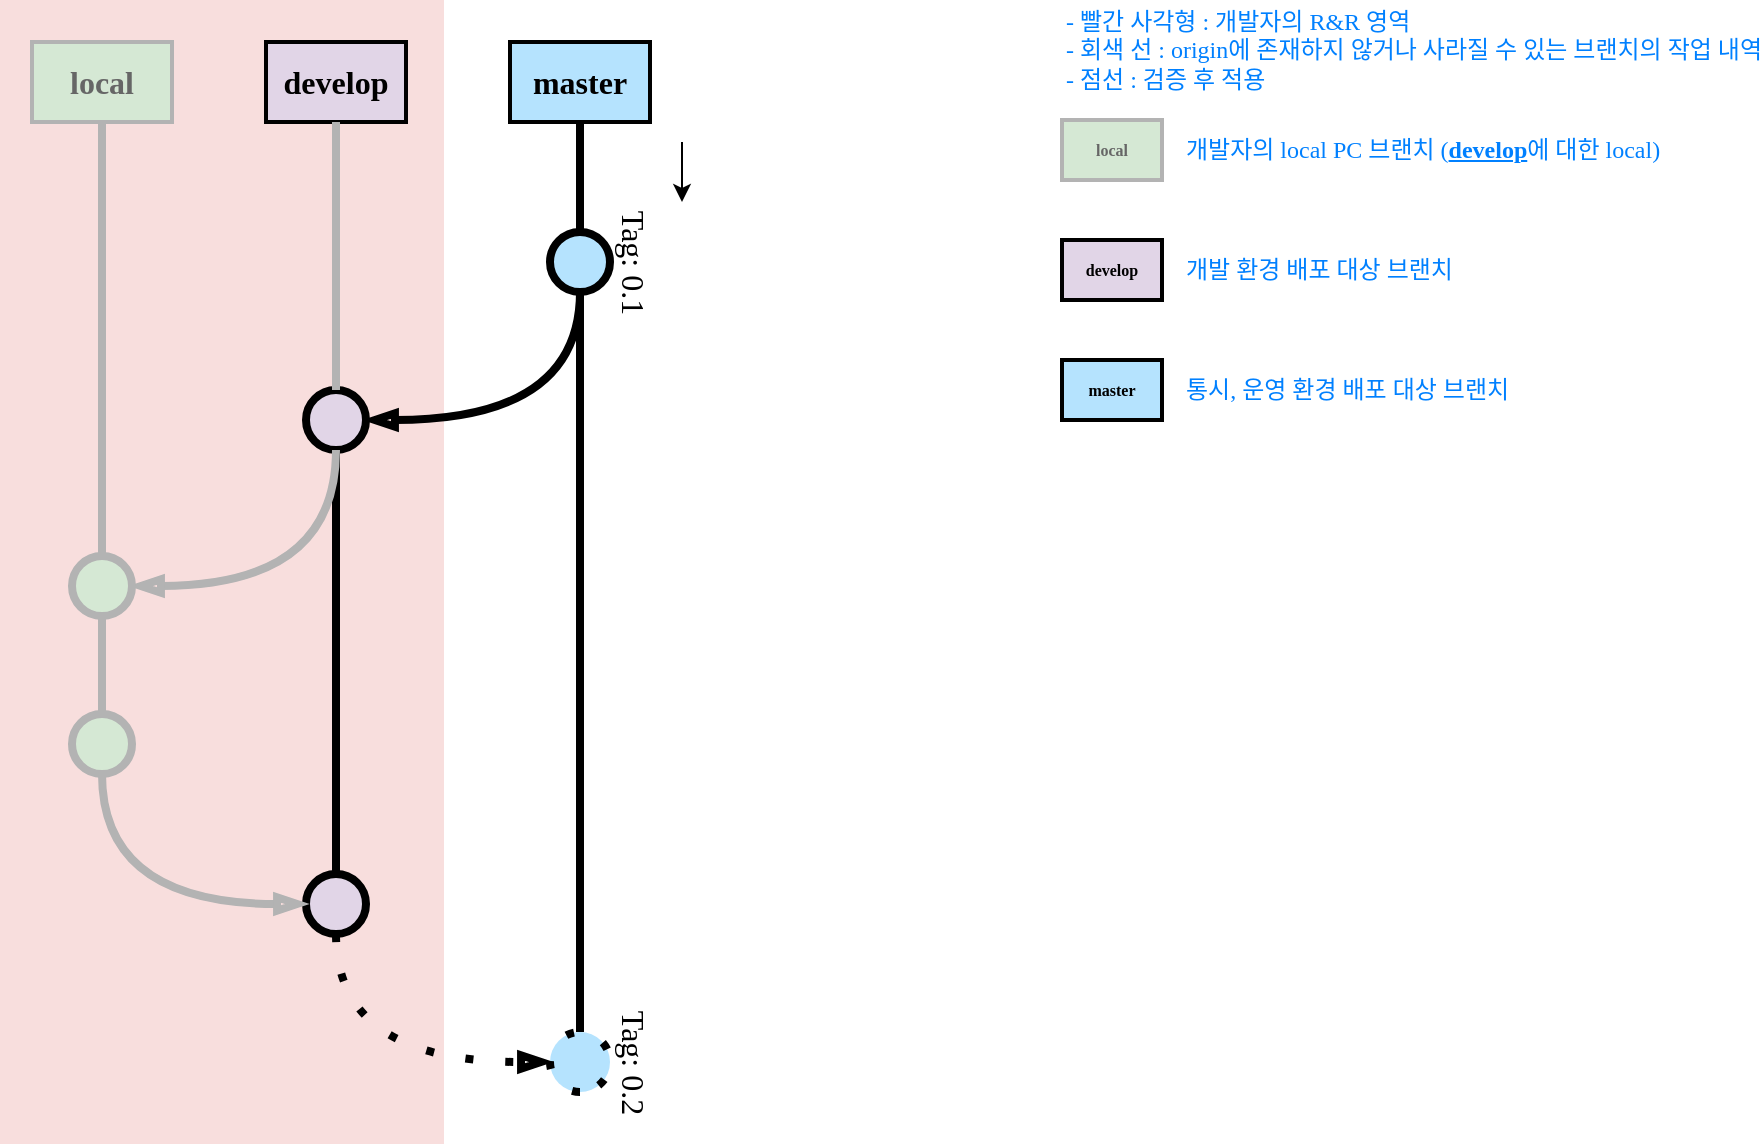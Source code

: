 <mxfile version="20.8.23" type="github" pages="7">
  <diagram id="53IQXVl9icCSp_Kw3Ib1" name="[개발자] AS-IS">
    <mxGraphModel dx="2028" dy="1975" grid="1" gridSize="10" guides="1" tooltips="1" connect="1" arrows="1" fold="1" page="1" pageScale="1" pageWidth="1100" pageHeight="850" math="0" shadow="0">
      <root>
        <mxCell id="0" />
        <mxCell id="1" parent="0" />
        <mxCell id="S9xMKE54EyZnnVFfyvD--3" value="" style="rounded=0;whiteSpace=wrap;html=1;labelBackgroundColor=#ffcccc;labelBorderColor=none;strokeColor=#f8dedd;strokeWidth=2;fontFamily=LINE Seed;fontSource=https%3A%2F%2Fcdn.jsdelivr.net%2Fgh%2Fprojectnoonnu%2Fnoonfonts_11-01%401.0%2FLINESeedKR-Bd.woff2;fontSize=16;fillColor=#F8DEDD;" parent="1" vertex="1">
          <mxGeometry x="430" y="-250" width="220" height="570" as="geometry" />
        </mxCell>
        <mxCell id="uWUnNED6HEl2aK5fdaIb-10" value="Tag: 0.1" style="verticalLabelPosition=top;verticalAlign=bottom;html=1;strokeWidth=4;shape=mxgraph.flowchart.on-page_reference;plain-blue;gradientColor=none;fillColor=#B5E3Fe;strokeColor=#000000;fontFamily=LINE Seed;fontSource=https%3A%2F%2Fcdn.jsdelivr.net%2Fgh%2Fprojectnoonnu%2Fnoonfonts_11-01%401.0%2FLINESeedKR-Bd.woff2;rotation=90;container=0;labelPosition=center;align=center;fontSize=16;" parent="1" vertex="1">
          <mxGeometry x="704" y="-135" width="30" height="30" as="geometry" />
        </mxCell>
        <mxCell id="uWUnNED6HEl2aK5fdaIb-12" value="" style="edgeStyle=orthogonalEdgeStyle;rounded=0;html=1;jettySize=auto;orthogonalLoop=1;strokeWidth=4;endArrow=none;endFill=0;fontFamily=LINE Seed;fontSource=https%3A%2F%2Fcdn.jsdelivr.net%2Fgh%2Fprojectnoonnu%2Fnoonfonts_11-01%401.0%2FLINESeedKR-Bd.woff2;fontSize=16;exitX=0.5;exitY=1;exitDx=0;exitDy=0;" parent="1" source="uWUnNED6HEl2aK5fdaIb-13" target="uWUnNED6HEl2aK5fdaIb-10" edge="1">
          <mxGeometry x="721" y="-124" as="geometry">
            <mxPoint x="719" y="-180" as="sourcePoint" />
          </mxGeometry>
        </mxCell>
        <mxCell id="uWUnNED6HEl2aK5fdaIb-15" value="" style="verticalLabelPosition=bottom;verticalAlign=top;html=1;strokeWidth=4;shape=mxgraph.flowchart.on-page_reference;plain-purple;gradientColor=none;strokeColor=#000000;fillColor=#E1D5E7;fontFamily=LINE Seed;fontColor=#e1d5e7;fontSource=https%3A%2F%2Fcdn.jsdelivr.net%2Fgh%2Fprojectnoonnu%2Fnoonfonts_11-01%401.0%2FLINESeedKR-Bd.woff2;rotation=90;container=0;fontSize=16;" parent="1" vertex="1">
          <mxGeometry x="582" y="-56" width="30" height="30" as="geometry" />
        </mxCell>
        <mxCell id="uWUnNED6HEl2aK5fdaIb-9" style="edgeStyle=orthogonalEdgeStyle;curved=1;rounded=0;html=1;exitX=1;exitY=0.5;exitPerimeter=0;entryX=0.5;entryY=0;entryPerimeter=0;endArrow=blockThin;endFill=0;jettySize=auto;orthogonalLoop=1;strokeWidth=4;fontSize=16;fontFamily=LINE Seed;fontSource=https%3A%2F%2Fcdn.jsdelivr.net%2Fgh%2Fprojectnoonnu%2Fnoonfonts_11-01%401.0%2FLINESeedKR-Bd.woff2;entryDx=0;entryDy=0;" parent="1" source="uWUnNED6HEl2aK5fdaIb-10" target="uWUnNED6HEl2aK5fdaIb-15" edge="1">
          <mxGeometry relative="1" as="geometry" />
        </mxCell>
        <mxCell id="uWUnNED6HEl2aK5fdaIb-17" value="" style="verticalLabelPosition=bottom;verticalAlign=top;html=1;strokeWidth=4;shape=mxgraph.flowchart.on-page_reference;plain-purple;gradientColor=none;strokeColor=#000000;fillColor=#E1D5E7;fontFamily=LINE Seed;fontSource=https%3A%2F%2Fcdn.jsdelivr.net%2Fgh%2Fprojectnoonnu%2Fnoonfonts_11-01%401.0%2FLINESeedKR-Bd.woff2;rotation=90;container=0;fontSize=16;" parent="1" vertex="1">
          <mxGeometry x="582" y="186" width="30" height="30" as="geometry" />
        </mxCell>
        <mxCell id="uWUnNED6HEl2aK5fdaIb-14" style="edgeStyle=orthogonalEdgeStyle;curved=1;rounded=0;html=1;exitX=1;exitY=0.5;exitPerimeter=0;endArrow=none;endFill=0;jettySize=auto;orthogonalLoop=1;strokeWidth=4;fontSize=16;fontFamily=LINE Seed;fontSource=https%3A%2F%2Fcdn.jsdelivr.net%2Fgh%2Fprojectnoonnu%2Fnoonfonts_11-01%401.0%2FLINESeedKR-Bd.woff2;" parent="1" source="uWUnNED6HEl2aK5fdaIb-15" target="uWUnNED6HEl2aK5fdaIb-17" edge="1">
          <mxGeometry relative="1" as="geometry" />
        </mxCell>
        <mxCell id="uWUnNED6HEl2aK5fdaIb-75" style="edgeStyle=orthogonalEdgeStyle;rounded=0;orthogonalLoop=1;jettySize=auto;html=1;entryX=1;entryY=0.5;entryDx=0;entryDy=0;entryPerimeter=0;endArrow=none;endFill=0;strokeWidth=4;curved=1;fontFamily=LINE Seed;startArrow=blockThin;startFill=0;fontSource=https%3A%2F%2Fcdn.jsdelivr.net%2Fgh%2Fprojectnoonnu%2Fnoonfonts_11-01%401.0%2FLINESeedKR-Bd.woff2;fontColor=#B3B3B3;strokeColor=#B3B3B3;fontSize=16;" parent="1" source="uWUnNED6HEl2aK5fdaIb-69" target="uWUnNED6HEl2aK5fdaIb-15" edge="1">
          <mxGeometry relative="1" as="geometry" />
        </mxCell>
        <mxCell id="uWUnNED6HEl2aK5fdaIb-69" value="" style="verticalLabelPosition=bottom;verticalAlign=top;html=1;strokeWidth=4;shape=mxgraph.flowchart.on-page_reference;plain-purple;gradientColor=none;strokeColor=#B3B3B3;fillColor=#D5E8D4;fontFamily=LINE Seed;fontSource=https%3A%2F%2Fcdn.jsdelivr.net%2Fgh%2Fprojectnoonnu%2Fnoonfonts_11-01%401.0%2FLINESeedKR-Bd.woff2;rotation=90;container=0;fontColor=#B3B3B3;fontSize=16;" parent="1" vertex="1">
          <mxGeometry x="465" y="27" width="30" height="30" as="geometry" />
        </mxCell>
        <mxCell id="uWUnNED6HEl2aK5fdaIb-70" value="" style="verticalLabelPosition=bottom;verticalAlign=top;html=1;strokeWidth=4;shape=mxgraph.flowchart.on-page_reference;plain-purple;gradientColor=none;strokeColor=#B3B3B3;fillColor=#D5E8D4;fontFamily=LINE Seed;fontSource=https%3A%2F%2Fcdn.jsdelivr.net%2Fgh%2Fprojectnoonnu%2Fnoonfonts_11-01%401.0%2FLINESeedKR-Bd.woff2;rotation=90;container=0;fontColor=#B3B3B3;fontSize=16;" parent="1" vertex="1">
          <mxGeometry x="465" y="106" width="30" height="30" as="geometry" />
        </mxCell>
        <mxCell id="uWUnNED6HEl2aK5fdaIb-71" value="" style="edgeStyle=orthogonalEdgeStyle;rounded=0;orthogonalLoop=1;jettySize=auto;html=1;endArrow=none;endFill=0;strokeWidth=4;fontFamily=LINE Seed;fontSource=https%3A%2F%2Fcdn.jsdelivr.net%2Fgh%2Fprojectnoonnu%2Fnoonfonts_11-01%401.0%2FLINESeedKR-Bd.woff2;fontColor=#B3B3B3;strokeColor=#B3B3B3;fontSize=16;" parent="1" source="uWUnNED6HEl2aK5fdaIb-69" target="uWUnNED6HEl2aK5fdaIb-70" edge="1">
          <mxGeometry relative="1" as="geometry" />
        </mxCell>
        <mxCell id="9hBKPDzoitwpIBdzFDQ7-16" value="Tag: 0.2" style="verticalLabelPosition=top;verticalAlign=bottom;html=1;strokeWidth=4;shape=mxgraph.flowchart.on-page_reference;plain-blue;gradientColor=none;strokeColor=#000000;fillColor=#B5E3FE;fontFamily=LINE Seed;fontSource=https%3A%2F%2Fcdn.jsdelivr.net%2Fgh%2Fprojectnoonnu%2Fnoonfonts_11-01%401.0%2FLINESeedKR-Bd.woff2;rotation=90;container=0;labelPosition=center;align=center;fontSize=16;dashed=1;dashPattern=1 4;" parent="1" vertex="1">
          <mxGeometry x="704" y="265" width="30" height="30" as="geometry" />
        </mxCell>
        <mxCell id="dSUTmSiw0o1QyCeKMy4D-2" style="edgeStyle=orthogonalEdgeStyle;rounded=0;orthogonalLoop=1;jettySize=auto;html=1;entryX=0.5;entryY=1;entryDx=0;entryDy=0;entryPerimeter=0;endArrow=blockThin;endFill=0;strokeWidth=4;curved=1;fontFamily=LINE Seed;fontSource=https%3A%2F%2Fcdn.jsdelivr.net%2Fgh%2Fprojectnoonnu%2Fnoonfonts_11-01%401.0%2FLINESeedKR-Bd.woff2;exitX=1;exitY=0.5;exitDx=0;exitDy=0;exitPerimeter=0;fontColor=#B3B3B3;strokeColor=#B3B3B3;fontSize=16;" parent="1" source="uWUnNED6HEl2aK5fdaIb-70" target="uWUnNED6HEl2aK5fdaIb-17" edge="1">
          <mxGeometry relative="1" as="geometry">
            <mxPoint x="513" y="194" as="sourcePoint" />
            <mxPoint x="593" y="241" as="targetPoint" />
          </mxGeometry>
        </mxCell>
        <mxCell id="uWUnNED6HEl2aK5fdaIb-8" value="" style="edgeStyle=orthogonalEdgeStyle;rounded=0;html=1;jettySize=auto;orthogonalLoop=1;plain-blue;endArrow=none;endFill=0;strokeWidth=4;strokeColor=#000000;entryX=0;entryY=0.5;entryDx=0;entryDy=0;entryPerimeter=0;fontFamily=LINE Seed;fontSource=https%3A%2F%2Fcdn.jsdelivr.net%2Fgh%2Fprojectnoonnu%2Fnoonfonts_11-01%401.0%2FLINESeedKR-Bd.woff2;fontSize=16;" parent="1" source="uWUnNED6HEl2aK5fdaIb-10" target="9hBKPDzoitwpIBdzFDQ7-16" edge="1">
          <mxGeometry x="721" y="-59" as="geometry">
            <mxPoint x="721" y="91" as="targetPoint" />
          </mxGeometry>
        </mxCell>
        <mxCell id="dSUTmSiw0o1QyCeKMy4D-8" style="edgeStyle=orthogonalEdgeStyle;rounded=0;orthogonalLoop=1;jettySize=auto;html=1;endArrow=blockThin;endFill=0;strokeWidth=4;curved=1;fontFamily=LINE Seed;exitX=1;exitY=0.5;exitDx=0;exitDy=0;exitPerimeter=0;entryX=0.5;entryY=1;entryDx=0;entryDy=0;entryPerimeter=0;fontSource=https%3A%2F%2Fcdn.jsdelivr.net%2Fgh%2Fprojectnoonnu%2Fnoonfonts_11-01%401.0%2FLINESeedKR-Bd.woff2;fontSize=16;dashed=1;dashPattern=1 4;" parent="1" source="uWUnNED6HEl2aK5fdaIb-17" target="9hBKPDzoitwpIBdzFDQ7-16" edge="1">
          <mxGeometry relative="1" as="geometry">
            <mxPoint x="602" y="293" as="sourcePoint" />
            <mxPoint x="648" y="269" as="targetPoint" />
          </mxGeometry>
        </mxCell>
        <mxCell id="uWUnNED6HEl2aK5fdaIb-76" value="local" style="text;html=1;strokeColor=#b3b3b3;fillColor=#d5e8d4;align=center;verticalAlign=middle;whiteSpace=wrap;overflow=hidden;fontSize=16;fontStyle=1;fontFamily=LINE Seed;fontSource=https%3A%2F%2Fcdn.jsdelivr.net%2Fgh%2Fprojectnoonnu%2Fnoonfonts_11-01%401.0%2FLINESeedKR-Bd.woff2;rotation=0;container=0;fontColor=#666666;strokeWidth=2;labelBorderColor=none;gradientColor=none;" parent="1" vertex="1">
          <mxGeometry x="445" y="-230" width="70" height="40" as="geometry" />
        </mxCell>
        <mxCell id="uWUnNED6HEl2aK5fdaIb-20" value="develop" style="text;html=1;strokeColor=default;fillColor=#e1d5e7;align=center;verticalAlign=middle;whiteSpace=wrap;overflow=hidden;fontSize=16;fontStyle=1;fontFamily=LINE Seed;fontSource=https%3A%2F%2Fcdn.jsdelivr.net%2Fgh%2Fprojectnoonnu%2Fnoonfonts_11-01%401.0%2FLINESeedKR-Bd.woff2;rotation=0;container=0;strokeWidth=2;" parent="1" vertex="1">
          <mxGeometry x="562" y="-230" width="70" height="40" as="geometry" />
        </mxCell>
        <mxCell id="uWUnNED6HEl2aK5fdaIb-13" value="master" style="text;html=1;strokeColor=default;fillColor=#b5e3fe;align=center;verticalAlign=middle;whiteSpace=wrap;overflow=hidden;fontSize=16;fontStyle=1;fontFamily=LINE Seed;fontSource=https%3A%2F%2Fcdn.jsdelivr.net%2Fgh%2Fprojectnoonnu%2Fnoonfonts_11-01%401.0%2FLINESeedKR-Bd.woff2;rotation=0;container=0;strokeWidth=2;" parent="1" vertex="1">
          <mxGeometry x="684" y="-230" width="70" height="40" as="geometry" />
        </mxCell>
        <mxCell id="eunuxtPJ5ODyJM5l84s7-7" value="" style="edgeStyle=orthogonalEdgeStyle;rounded=0;html=1;jettySize=auto;orthogonalLoop=1;strokeWidth=4;endArrow=none;endFill=0;fontFamily=LINE Seed;fontSource=https%3A%2F%2Fcdn.jsdelivr.net%2Fgh%2Fprojectnoonnu%2Fnoonfonts_11-01%401.0%2FLINESeedKR-Bd.woff2;entryX=0;entryY=0.5;entryDx=0;entryDy=0;entryPerimeter=0;fontColor=#B3B3B3;strokeColor=#B3B3B3;labelPosition=left;verticalLabelPosition=middle;align=right;verticalAlign=middle;fontSize=16;exitX=0.5;exitY=1;exitDx=0;exitDy=0;" parent="1" source="uWUnNED6HEl2aK5fdaIb-76" target="uWUnNED6HEl2aK5fdaIb-69" edge="1">
          <mxGeometry x="-35" as="geometry">
            <mxPoint x="480" y="-170" as="sourcePoint" />
            <mxPoint x="483.5" y="-54" as="targetPoint" />
            <Array as="points" />
          </mxGeometry>
        </mxCell>
        <mxCell id="eunuxtPJ5ODyJM5l84s7-8" value="" style="edgeStyle=orthogonalEdgeStyle;rounded=0;html=1;jettySize=auto;orthogonalLoop=1;strokeWidth=4;endArrow=none;endFill=0;fontFamily=LINE Seed;fontSource=https%3A%2F%2Fcdn.jsdelivr.net%2Fgh%2Fprojectnoonnu%2Fnoonfonts_11-01%401.0%2FLINESeedKR-Bd.woff2;entryX=0;entryY=0.5;entryDx=0;entryDy=0;entryPerimeter=0;strokeColor=#B3B3B3;fontSize=16;exitX=0.5;exitY=1;exitDx=0;exitDy=0;" parent="1" source="uWUnNED6HEl2aK5fdaIb-20" target="uWUnNED6HEl2aK5fdaIb-15" edge="1">
          <mxGeometry x="2" as="geometry">
            <mxPoint x="597" y="-178" as="sourcePoint" />
            <mxPoint x="602.5" y="-54" as="targetPoint" />
          </mxGeometry>
        </mxCell>
        <mxCell id="S9xMKE54EyZnnVFfyvD--2" value="" style="endArrow=classic;html=1;rounded=0;strokeColor=#000000;fontFamily=LINE Seed;fontSource=https%3A%2F%2Fcdn.jsdelivr.net%2Fgh%2Fprojectnoonnu%2Fnoonfonts_11-01%401.0%2FLINESeedKR-Bd.woff2;fontSize=16;fontColor=#666666;" parent="1" edge="1">
          <mxGeometry width="50" height="50" relative="1" as="geometry">
            <mxPoint x="770" y="-180" as="sourcePoint" />
            <mxPoint x="770" y="-150" as="targetPoint" />
          </mxGeometry>
        </mxCell>
        <mxCell id="S9xMKE54EyZnnVFfyvD--4" value="- 빨간 사각형 : 개발자의 R&amp;amp;R 영역&lt;br style=&quot;border-color: var(--border-color);&quot;&gt;- 회색 선 : origin에 존재하지 않거나 사라질 수 있는 브랜치의 작업 내역&lt;br&gt;- 점선 : 검증 후 적용" style="text;html=1;strokeColor=none;fillColor=none;align=left;verticalAlign=middle;whiteSpace=wrap;rounded=0;fontSize=12;fontFamily=LINE Seed;fontColor=#0080ff;" parent="1" vertex="1">
          <mxGeometry x="960" y="-241" width="350" height="30" as="geometry" />
        </mxCell>
        <mxCell id="IumN0VU9YuX2TN0IcqZh-6" value="" style="group" parent="1" vertex="1" connectable="0">
          <mxGeometry x="960" y="-191" width="50" height="150" as="geometry" />
        </mxCell>
        <mxCell id="IumN0VU9YuX2TN0IcqZh-2" value="local" style="text;html=1;strokeColor=#b3b3b3;fillColor=#d5e8d4;align=center;verticalAlign=middle;whiteSpace=wrap;overflow=hidden;fontSize=8;fontStyle=1;fontFamily=LINE Seed;fontSource=https%3A%2F%2Fcdn.jsdelivr.net%2Fgh%2Fprojectnoonnu%2Fnoonfonts_11-01%401.0%2FLINESeedKR-Bd.woff2;rotation=0;container=0;fontColor=#666666;strokeWidth=2;labelBorderColor=none;gradientColor=none;" parent="IumN0VU9YuX2TN0IcqZh-6" vertex="1">
          <mxGeometry width="50" height="30" as="geometry" />
        </mxCell>
        <mxCell id="IumN0VU9YuX2TN0IcqZh-3" value="develop" style="text;html=1;strokeColor=default;fillColor=#e1d5e7;align=center;verticalAlign=middle;whiteSpace=wrap;overflow=hidden;fontSize=8;fontStyle=1;fontFamily=LINE Seed;fontSource=https%3A%2F%2Fcdn.jsdelivr.net%2Fgh%2Fprojectnoonnu%2Fnoonfonts_11-01%401.0%2FLINESeedKR-Bd.woff2;rotation=0;container=0;strokeWidth=2;" parent="IumN0VU9YuX2TN0IcqZh-6" vertex="1">
          <mxGeometry y="60" width="50" height="30" as="geometry" />
        </mxCell>
        <mxCell id="IumN0VU9YuX2TN0IcqZh-4" value="master" style="text;html=1;strokeColor=default;fillColor=#b5e3fe;align=center;verticalAlign=middle;whiteSpace=wrap;overflow=hidden;fontSize=8;fontStyle=1;fontFamily=LINE Seed;fontSource=https%3A%2F%2Fcdn.jsdelivr.net%2Fgh%2Fprojectnoonnu%2Fnoonfonts_11-01%401.0%2FLINESeedKR-Bd.woff2;rotation=0;container=0;strokeWidth=2;" parent="IumN0VU9YuX2TN0IcqZh-6" vertex="1">
          <mxGeometry y="120" width="50" height="30" as="geometry" />
        </mxCell>
        <mxCell id="IumN0VU9YuX2TN0IcqZh-7" value="개발자의 local PC 브랜치 (&lt;b&gt;&lt;u&gt;develop&lt;/u&gt;&lt;/b&gt;에 대한 local)" style="text;html=1;strokeColor=none;fillColor=none;align=left;verticalAlign=middle;whiteSpace=wrap;rounded=0;fontSize=12;fontFamily=LINE Seed;fontColor=#0080ff;" parent="1" vertex="1">
          <mxGeometry x="1020" y="-191" width="280" height="30" as="geometry" />
        </mxCell>
        <mxCell id="IumN0VU9YuX2TN0IcqZh-8" value="개발 환경 배포 대상 브랜치" style="text;html=1;strokeColor=none;fillColor=none;align=left;verticalAlign=middle;whiteSpace=wrap;rounded=0;fontSize=12;fontFamily=LINE Seed;fontColor=#0080ff;" parent="1" vertex="1">
          <mxGeometry x="1020" y="-131" width="245" height="30" as="geometry" />
        </mxCell>
        <mxCell id="IumN0VU9YuX2TN0IcqZh-10" value="통시, 운영 환경 배포 대상 브랜치" style="text;html=1;strokeColor=none;fillColor=none;align=left;verticalAlign=middle;whiteSpace=wrap;rounded=0;fontSize=12;fontFamily=LINE Seed;fontColor=#0080ff;" parent="1" vertex="1">
          <mxGeometry x="1020" y="-71" width="245" height="30" as="geometry" />
        </mxCell>
      </root>
    </mxGraphModel>
  </diagram>
  <diagram name="[PL] AS-IS" id="tPSktaLw6JeCv0FkYbRf">
    <mxGraphModel dx="2028" dy="1975" grid="1" gridSize="10" guides="1" tooltips="1" connect="1" arrows="1" fold="1" page="1" pageScale="1" pageWidth="1100" pageHeight="850" math="0" shadow="0">
      <root>
        <mxCell id="p7uyeLxGc2uQ2dMEtMei-0" />
        <mxCell id="p7uyeLxGc2uQ2dMEtMei-1" parent="p7uyeLxGc2uQ2dMEtMei-0" />
        <mxCell id="p7uyeLxGc2uQ2dMEtMei-2" value="" style="rounded=0;whiteSpace=wrap;html=1;labelBackgroundColor=#ffcccc;labelBorderColor=none;strokeColor=#d7e2e5;strokeWidth=2;fontFamily=LINE Seed;fontSource=https%3A%2F%2Fcdn.jsdelivr.net%2Fgh%2Fprojectnoonnu%2Fnoonfonts_11-01%401.0%2FLINESeedKR-Bd.woff2;fontSize=16;fillColor=#d7e2e5;" parent="p7uyeLxGc2uQ2dMEtMei-1" vertex="1">
          <mxGeometry x="547" y="-250" width="233" height="570" as="geometry" />
        </mxCell>
        <mxCell id="p7uyeLxGc2uQ2dMEtMei-3" value="Tag: 0.1" style="verticalLabelPosition=top;verticalAlign=bottom;html=1;strokeWidth=4;shape=mxgraph.flowchart.on-page_reference;plain-blue;gradientColor=none;fillColor=#B5E3Fe;strokeColor=#000000;fontFamily=LINE Seed;fontSource=https%3A%2F%2Fcdn.jsdelivr.net%2Fgh%2Fprojectnoonnu%2Fnoonfonts_11-01%401.0%2FLINESeedKR-Bd.woff2;rotation=90;container=0;labelPosition=center;align=center;fontSize=16;" parent="p7uyeLxGc2uQ2dMEtMei-1" vertex="1">
          <mxGeometry x="704" y="-135" width="30" height="30" as="geometry" />
        </mxCell>
        <mxCell id="p7uyeLxGc2uQ2dMEtMei-4" value="" style="edgeStyle=orthogonalEdgeStyle;rounded=0;html=1;jettySize=auto;orthogonalLoop=1;strokeWidth=4;endArrow=none;endFill=0;fontFamily=LINE Seed;fontSource=https%3A%2F%2Fcdn.jsdelivr.net%2Fgh%2Fprojectnoonnu%2Fnoonfonts_11-01%401.0%2FLINESeedKR-Bd.woff2;fontSize=16;exitX=0.5;exitY=1;exitDx=0;exitDy=0;" parent="p7uyeLxGc2uQ2dMEtMei-1" source="p7uyeLxGc2uQ2dMEtMei-19" target="p7uyeLxGc2uQ2dMEtMei-3" edge="1">
          <mxGeometry x="721" y="-124" as="geometry">
            <mxPoint x="719" y="-180" as="sourcePoint" />
          </mxGeometry>
        </mxCell>
        <mxCell id="p7uyeLxGc2uQ2dMEtMei-5" value="" style="verticalLabelPosition=bottom;verticalAlign=top;html=1;strokeWidth=4;shape=mxgraph.flowchart.on-page_reference;plain-purple;gradientColor=none;strokeColor=#000000;fillColor=#E1D5E7;fontFamily=LINE Seed;fontColor=#e1d5e7;fontSource=https%3A%2F%2Fcdn.jsdelivr.net%2Fgh%2Fprojectnoonnu%2Fnoonfonts_11-01%401.0%2FLINESeedKR-Bd.woff2;rotation=90;container=0;fontSize=16;" parent="p7uyeLxGc2uQ2dMEtMei-1" vertex="1">
          <mxGeometry x="582" y="-56" width="30" height="30" as="geometry" />
        </mxCell>
        <mxCell id="p7uyeLxGc2uQ2dMEtMei-6" style="edgeStyle=orthogonalEdgeStyle;curved=1;rounded=0;html=1;exitX=1;exitY=0.5;exitPerimeter=0;entryX=0.5;entryY=0;entryPerimeter=0;endArrow=blockThin;endFill=0;jettySize=auto;orthogonalLoop=1;strokeWidth=4;fontSize=16;fontFamily=LINE Seed;fontSource=https%3A%2F%2Fcdn.jsdelivr.net%2Fgh%2Fprojectnoonnu%2Fnoonfonts_11-01%401.0%2FLINESeedKR-Bd.woff2;entryDx=0;entryDy=0;" parent="p7uyeLxGc2uQ2dMEtMei-1" source="p7uyeLxGc2uQ2dMEtMei-3" target="p7uyeLxGc2uQ2dMEtMei-5" edge="1">
          <mxGeometry relative="1" as="geometry" />
        </mxCell>
        <mxCell id="p7uyeLxGc2uQ2dMEtMei-7" value="" style="verticalLabelPosition=bottom;verticalAlign=top;html=1;strokeWidth=4;shape=mxgraph.flowchart.on-page_reference;plain-purple;gradientColor=none;strokeColor=#000000;fillColor=#E1D5E7;fontFamily=LINE Seed;fontSource=https%3A%2F%2Fcdn.jsdelivr.net%2Fgh%2Fprojectnoonnu%2Fnoonfonts_11-01%401.0%2FLINESeedKR-Bd.woff2;rotation=90;container=0;fontSize=16;" parent="p7uyeLxGc2uQ2dMEtMei-1" vertex="1">
          <mxGeometry x="582" y="186" width="30" height="30" as="geometry" />
        </mxCell>
        <mxCell id="p7uyeLxGc2uQ2dMEtMei-8" style="edgeStyle=orthogonalEdgeStyle;curved=1;rounded=0;html=1;exitX=1;exitY=0.5;exitPerimeter=0;endArrow=none;endFill=0;jettySize=auto;orthogonalLoop=1;strokeWidth=4;fontSize=16;fontFamily=LINE Seed;fontSource=https%3A%2F%2Fcdn.jsdelivr.net%2Fgh%2Fprojectnoonnu%2Fnoonfonts_11-01%401.0%2FLINESeedKR-Bd.woff2;" parent="p7uyeLxGc2uQ2dMEtMei-1" source="p7uyeLxGc2uQ2dMEtMei-5" target="p7uyeLxGc2uQ2dMEtMei-7" edge="1">
          <mxGeometry relative="1" as="geometry" />
        </mxCell>
        <mxCell id="p7uyeLxGc2uQ2dMEtMei-9" style="edgeStyle=orthogonalEdgeStyle;rounded=0;orthogonalLoop=1;jettySize=auto;html=1;entryX=1;entryY=0.5;entryDx=0;entryDy=0;entryPerimeter=0;endArrow=none;endFill=0;strokeWidth=4;curved=1;fontFamily=LINE Seed;startArrow=blockThin;startFill=0;fontSource=https%3A%2F%2Fcdn.jsdelivr.net%2Fgh%2Fprojectnoonnu%2Fnoonfonts_11-01%401.0%2FLINESeedKR-Bd.woff2;fontColor=#B3B3B3;strokeColor=#B3B3B3;fontSize=16;" parent="p7uyeLxGc2uQ2dMEtMei-1" source="p7uyeLxGc2uQ2dMEtMei-10" target="p7uyeLxGc2uQ2dMEtMei-5" edge="1">
          <mxGeometry relative="1" as="geometry" />
        </mxCell>
        <mxCell id="p7uyeLxGc2uQ2dMEtMei-10" value="" style="verticalLabelPosition=bottom;verticalAlign=top;html=1;strokeWidth=4;shape=mxgraph.flowchart.on-page_reference;plain-purple;gradientColor=none;strokeColor=#B3B3B3;fillColor=#D5E8D4;fontFamily=LINE Seed;fontSource=https%3A%2F%2Fcdn.jsdelivr.net%2Fgh%2Fprojectnoonnu%2Fnoonfonts_11-01%401.0%2FLINESeedKR-Bd.woff2;rotation=90;container=0;fontColor=#B3B3B3;fontSize=16;" parent="p7uyeLxGc2uQ2dMEtMei-1" vertex="1">
          <mxGeometry x="465" y="27" width="30" height="30" as="geometry" />
        </mxCell>
        <mxCell id="p7uyeLxGc2uQ2dMEtMei-11" value="" style="verticalLabelPosition=bottom;verticalAlign=top;html=1;strokeWidth=4;shape=mxgraph.flowchart.on-page_reference;plain-purple;gradientColor=none;strokeColor=#B3B3B3;fillColor=#D5E8D4;fontFamily=LINE Seed;fontSource=https%3A%2F%2Fcdn.jsdelivr.net%2Fgh%2Fprojectnoonnu%2Fnoonfonts_11-01%401.0%2FLINESeedKR-Bd.woff2;rotation=90;container=0;fontColor=#B3B3B3;fontSize=16;" parent="p7uyeLxGc2uQ2dMEtMei-1" vertex="1">
          <mxGeometry x="465" y="106" width="30" height="30" as="geometry" />
        </mxCell>
        <mxCell id="p7uyeLxGc2uQ2dMEtMei-12" value="" style="edgeStyle=orthogonalEdgeStyle;rounded=0;orthogonalLoop=1;jettySize=auto;html=1;endArrow=none;endFill=0;strokeWidth=4;fontFamily=LINE Seed;fontSource=https%3A%2F%2Fcdn.jsdelivr.net%2Fgh%2Fprojectnoonnu%2Fnoonfonts_11-01%401.0%2FLINESeedKR-Bd.woff2;fontColor=#B3B3B3;strokeColor=#B3B3B3;fontSize=16;" parent="p7uyeLxGc2uQ2dMEtMei-1" source="p7uyeLxGc2uQ2dMEtMei-10" target="p7uyeLxGc2uQ2dMEtMei-11" edge="1">
          <mxGeometry relative="1" as="geometry" />
        </mxCell>
        <mxCell id="p7uyeLxGc2uQ2dMEtMei-13" value="Tag: 0.2" style="verticalLabelPosition=top;verticalAlign=bottom;html=1;strokeWidth=4;shape=mxgraph.flowchart.on-page_reference;plain-blue;gradientColor=none;strokeColor=#000000;fillColor=#B5E3FE;fontFamily=LINE Seed;fontSource=https%3A%2F%2Fcdn.jsdelivr.net%2Fgh%2Fprojectnoonnu%2Fnoonfonts_11-01%401.0%2FLINESeedKR-Bd.woff2;rotation=90;container=0;labelPosition=center;align=center;fontSize=16;dashed=1;dashPattern=1 4;" parent="p7uyeLxGc2uQ2dMEtMei-1" vertex="1">
          <mxGeometry x="704" y="265" width="30" height="30" as="geometry" />
        </mxCell>
        <mxCell id="p7uyeLxGc2uQ2dMEtMei-14" style="edgeStyle=orthogonalEdgeStyle;rounded=0;orthogonalLoop=1;jettySize=auto;html=1;entryX=0.5;entryY=1;entryDx=0;entryDy=0;entryPerimeter=0;endArrow=blockThin;endFill=0;strokeWidth=4;curved=1;fontFamily=LINE Seed;fontSource=https%3A%2F%2Fcdn.jsdelivr.net%2Fgh%2Fprojectnoonnu%2Fnoonfonts_11-01%401.0%2FLINESeedKR-Bd.woff2;exitX=1;exitY=0.5;exitDx=0;exitDy=0;exitPerimeter=0;fontColor=#B3B3B3;strokeColor=#B3B3B3;fontSize=16;" parent="p7uyeLxGc2uQ2dMEtMei-1" source="p7uyeLxGc2uQ2dMEtMei-11" target="p7uyeLxGc2uQ2dMEtMei-7" edge="1">
          <mxGeometry relative="1" as="geometry">
            <mxPoint x="513" y="194" as="sourcePoint" />
            <mxPoint x="593" y="241" as="targetPoint" />
          </mxGeometry>
        </mxCell>
        <mxCell id="p7uyeLxGc2uQ2dMEtMei-15" value="" style="edgeStyle=orthogonalEdgeStyle;rounded=0;html=1;jettySize=auto;orthogonalLoop=1;plain-blue;endArrow=none;endFill=0;strokeWidth=4;strokeColor=#000000;entryX=0;entryY=0.5;entryDx=0;entryDy=0;entryPerimeter=0;fontFamily=LINE Seed;fontSource=https%3A%2F%2Fcdn.jsdelivr.net%2Fgh%2Fprojectnoonnu%2Fnoonfonts_11-01%401.0%2FLINESeedKR-Bd.woff2;fontSize=16;" parent="p7uyeLxGc2uQ2dMEtMei-1" source="p7uyeLxGc2uQ2dMEtMei-3" target="p7uyeLxGc2uQ2dMEtMei-13" edge="1">
          <mxGeometry x="721" y="-59" as="geometry">
            <mxPoint x="721" y="91" as="targetPoint" />
          </mxGeometry>
        </mxCell>
        <mxCell id="p7uyeLxGc2uQ2dMEtMei-16" style="edgeStyle=orthogonalEdgeStyle;rounded=0;orthogonalLoop=1;jettySize=auto;html=1;endArrow=blockThin;endFill=0;strokeWidth=4;curved=1;fontFamily=LINE Seed;exitX=1;exitY=0.5;exitDx=0;exitDy=0;exitPerimeter=0;entryX=0.5;entryY=1;entryDx=0;entryDy=0;entryPerimeter=0;fontSource=https%3A%2F%2Fcdn.jsdelivr.net%2Fgh%2Fprojectnoonnu%2Fnoonfonts_11-01%401.0%2FLINESeedKR-Bd.woff2;fontSize=16;dashed=1;dashPattern=1 4;" parent="p7uyeLxGc2uQ2dMEtMei-1" source="p7uyeLxGc2uQ2dMEtMei-7" target="p7uyeLxGc2uQ2dMEtMei-13" edge="1">
          <mxGeometry relative="1" as="geometry">
            <mxPoint x="602" y="293" as="sourcePoint" />
            <mxPoint x="648" y="269" as="targetPoint" />
          </mxGeometry>
        </mxCell>
        <mxCell id="p7uyeLxGc2uQ2dMEtMei-17" value="local" style="text;html=1;strokeColor=#b3b3b3;fillColor=#d5e8d4;align=center;verticalAlign=middle;whiteSpace=wrap;overflow=hidden;fontSize=16;fontStyle=1;fontFamily=LINE Seed;fontSource=https%3A%2F%2Fcdn.jsdelivr.net%2Fgh%2Fprojectnoonnu%2Fnoonfonts_11-01%401.0%2FLINESeedKR-Bd.woff2;rotation=0;container=0;fontColor=#666666;strokeWidth=2;labelBorderColor=none;gradientColor=none;" parent="p7uyeLxGc2uQ2dMEtMei-1" vertex="1">
          <mxGeometry x="445" y="-230" width="70" height="40" as="geometry" />
        </mxCell>
        <mxCell id="p7uyeLxGc2uQ2dMEtMei-18" value="develop" style="text;html=1;strokeColor=default;fillColor=#e1d5e7;align=center;verticalAlign=middle;whiteSpace=wrap;overflow=hidden;fontSize=16;fontStyle=1;fontFamily=LINE Seed;fontSource=https%3A%2F%2Fcdn.jsdelivr.net%2Fgh%2Fprojectnoonnu%2Fnoonfonts_11-01%401.0%2FLINESeedKR-Bd.woff2;rotation=0;container=0;strokeWidth=2;" parent="p7uyeLxGc2uQ2dMEtMei-1" vertex="1">
          <mxGeometry x="562" y="-230" width="70" height="40" as="geometry" />
        </mxCell>
        <mxCell id="p7uyeLxGc2uQ2dMEtMei-19" value="master" style="text;html=1;strokeColor=default;fillColor=#b5e3fe;align=center;verticalAlign=middle;whiteSpace=wrap;overflow=hidden;fontSize=16;fontStyle=1;fontFamily=LINE Seed;fontSource=https%3A%2F%2Fcdn.jsdelivr.net%2Fgh%2Fprojectnoonnu%2Fnoonfonts_11-01%401.0%2FLINESeedKR-Bd.woff2;rotation=0;container=0;strokeWidth=2;" parent="p7uyeLxGc2uQ2dMEtMei-1" vertex="1">
          <mxGeometry x="684" y="-230" width="70" height="40" as="geometry" />
        </mxCell>
        <mxCell id="p7uyeLxGc2uQ2dMEtMei-20" value="" style="edgeStyle=orthogonalEdgeStyle;rounded=0;html=1;jettySize=auto;orthogonalLoop=1;strokeWidth=4;endArrow=none;endFill=0;fontFamily=LINE Seed;fontSource=https%3A%2F%2Fcdn.jsdelivr.net%2Fgh%2Fprojectnoonnu%2Fnoonfonts_11-01%401.0%2FLINESeedKR-Bd.woff2;entryX=0;entryY=0.5;entryDx=0;entryDy=0;entryPerimeter=0;fontColor=#B3B3B3;strokeColor=#B3B3B3;labelPosition=left;verticalLabelPosition=middle;align=right;verticalAlign=middle;fontSize=16;exitX=0.5;exitY=1;exitDx=0;exitDy=0;" parent="p7uyeLxGc2uQ2dMEtMei-1" source="p7uyeLxGc2uQ2dMEtMei-17" target="p7uyeLxGc2uQ2dMEtMei-10" edge="1">
          <mxGeometry x="-35" as="geometry">
            <mxPoint x="480" y="-170" as="sourcePoint" />
            <mxPoint x="483.5" y="-54" as="targetPoint" />
            <Array as="points" />
          </mxGeometry>
        </mxCell>
        <mxCell id="p7uyeLxGc2uQ2dMEtMei-21" value="" style="edgeStyle=orthogonalEdgeStyle;rounded=0;html=1;jettySize=auto;orthogonalLoop=1;strokeWidth=4;endArrow=none;endFill=0;fontFamily=LINE Seed;fontSource=https%3A%2F%2Fcdn.jsdelivr.net%2Fgh%2Fprojectnoonnu%2Fnoonfonts_11-01%401.0%2FLINESeedKR-Bd.woff2;entryX=0;entryY=0.5;entryDx=0;entryDy=0;entryPerimeter=0;strokeColor=#B3B3B3;fontSize=16;exitX=0.5;exitY=1;exitDx=0;exitDy=0;" parent="p7uyeLxGc2uQ2dMEtMei-1" source="p7uyeLxGc2uQ2dMEtMei-18" target="p7uyeLxGc2uQ2dMEtMei-5" edge="1">
          <mxGeometry x="2" as="geometry">
            <mxPoint x="597" y="-178" as="sourcePoint" />
            <mxPoint x="602.5" y="-54" as="targetPoint" />
          </mxGeometry>
        </mxCell>
        <mxCell id="p7uyeLxGc2uQ2dMEtMei-22" value="" style="endArrow=classic;html=1;rounded=0;strokeColor=#000000;fontFamily=LINE Seed;fontSource=https%3A%2F%2Fcdn.jsdelivr.net%2Fgh%2Fprojectnoonnu%2Fnoonfonts_11-01%401.0%2FLINESeedKR-Bd.woff2;fontSize=16;fontColor=#666666;" parent="p7uyeLxGc2uQ2dMEtMei-1" edge="1">
          <mxGeometry width="50" height="50" relative="1" as="geometry">
            <mxPoint x="770" y="-180" as="sourcePoint" />
            <mxPoint x="770" y="-150" as="targetPoint" />
          </mxGeometry>
        </mxCell>
        <mxCell id="p7uyeLxGc2uQ2dMEtMei-23" value="- 빨간 사각형 : 개발자의 R&amp;amp;R 영역&lt;br style=&quot;border-color: var(--border-color);&quot;&gt;- 회색 선 : origin에 존재하지 않거나 사라질 수 있는 브랜치의 작업 내역&lt;br&gt;- 점선 : 검증 후 적용" style="text;html=1;strokeColor=none;fillColor=none;align=left;verticalAlign=middle;whiteSpace=wrap;rounded=0;fontSize=12;fontFamily=LINE Seed;fontColor=#0080ff;" parent="p7uyeLxGc2uQ2dMEtMei-1" vertex="1">
          <mxGeometry x="960" y="-241" width="350" height="30" as="geometry" />
        </mxCell>
        <mxCell id="p7uyeLxGc2uQ2dMEtMei-24" value="" style="group" parent="p7uyeLxGc2uQ2dMEtMei-1" vertex="1" connectable="0">
          <mxGeometry x="960" y="-191" width="50" height="150" as="geometry" />
        </mxCell>
        <mxCell id="p7uyeLxGc2uQ2dMEtMei-25" value="local" style="text;html=1;strokeColor=#b3b3b3;fillColor=#d5e8d4;align=center;verticalAlign=middle;whiteSpace=wrap;overflow=hidden;fontSize=8;fontStyle=1;fontFamily=LINE Seed;fontSource=https%3A%2F%2Fcdn.jsdelivr.net%2Fgh%2Fprojectnoonnu%2Fnoonfonts_11-01%401.0%2FLINESeedKR-Bd.woff2;rotation=0;container=0;fontColor=#666666;strokeWidth=2;labelBorderColor=none;gradientColor=none;" parent="p7uyeLxGc2uQ2dMEtMei-24" vertex="1">
          <mxGeometry width="50" height="30" as="geometry" />
        </mxCell>
        <mxCell id="p7uyeLxGc2uQ2dMEtMei-26" value="develop" style="text;html=1;strokeColor=default;fillColor=#e1d5e7;align=center;verticalAlign=middle;whiteSpace=wrap;overflow=hidden;fontSize=8;fontStyle=1;fontFamily=LINE Seed;fontSource=https%3A%2F%2Fcdn.jsdelivr.net%2Fgh%2Fprojectnoonnu%2Fnoonfonts_11-01%401.0%2FLINESeedKR-Bd.woff2;rotation=0;container=0;strokeWidth=2;" parent="p7uyeLxGc2uQ2dMEtMei-24" vertex="1">
          <mxGeometry y="60" width="50" height="30" as="geometry" />
        </mxCell>
        <mxCell id="p7uyeLxGc2uQ2dMEtMei-27" value="master" style="text;html=1;strokeColor=default;fillColor=#b5e3fe;align=center;verticalAlign=middle;whiteSpace=wrap;overflow=hidden;fontSize=8;fontStyle=1;fontFamily=LINE Seed;fontSource=https%3A%2F%2Fcdn.jsdelivr.net%2Fgh%2Fprojectnoonnu%2Fnoonfonts_11-01%401.0%2FLINESeedKR-Bd.woff2;rotation=0;container=0;strokeWidth=2;" parent="p7uyeLxGc2uQ2dMEtMei-24" vertex="1">
          <mxGeometry y="120" width="50" height="30" as="geometry" />
        </mxCell>
        <mxCell id="p7uyeLxGc2uQ2dMEtMei-28" value="개발자의 local PC 브랜치 (&lt;b&gt;&lt;u&gt;develop&lt;/u&gt;&lt;/b&gt;에 대한 local)" style="text;html=1;strokeColor=none;fillColor=none;align=left;verticalAlign=middle;whiteSpace=wrap;rounded=0;fontSize=12;fontFamily=LINE Seed;fontColor=#0080ff;" parent="p7uyeLxGc2uQ2dMEtMei-1" vertex="1">
          <mxGeometry x="1020" y="-191" width="280" height="30" as="geometry" />
        </mxCell>
        <mxCell id="p7uyeLxGc2uQ2dMEtMei-29" value="개발 환경 배포 대상 브랜치" style="text;html=1;strokeColor=none;fillColor=none;align=left;verticalAlign=middle;whiteSpace=wrap;rounded=0;fontSize=12;fontFamily=LINE Seed;fontColor=#0080ff;" parent="p7uyeLxGc2uQ2dMEtMei-1" vertex="1">
          <mxGeometry x="1020" y="-131" width="245" height="30" as="geometry" />
        </mxCell>
        <mxCell id="p7uyeLxGc2uQ2dMEtMei-30" value="통시, 운영 환경 배포 대상 브랜치" style="text;html=1;strokeColor=none;fillColor=none;align=left;verticalAlign=middle;whiteSpace=wrap;rounded=0;fontSize=12;fontFamily=LINE Seed;fontColor=#0080ff;" parent="p7uyeLxGc2uQ2dMEtMei-1" vertex="1">
          <mxGeometry x="1020" y="-71" width="245" height="30" as="geometry" />
        </mxCell>
      </root>
    </mxGraphModel>
  </diagram>
  <diagram name="[개발자] TO-BE 개발 완료" id="SYOjidEatdr2NxnCeFmk">
    <mxGraphModel dx="2028" dy="1975" grid="1" gridSize="10" guides="1" tooltips="1" connect="1" arrows="1" fold="1" page="1" pageScale="1" pageWidth="1100" pageHeight="850" math="0" shadow="0">
      <root>
        <mxCell id="VmFhHGzBgoIOYw3crCAJ-0" />
        <mxCell id="VmFhHGzBgoIOYw3crCAJ-1" parent="VmFhHGzBgoIOYw3crCAJ-0" />
        <mxCell id="VmFhHGzBgoIOYw3crCAJ-2" value="" style="rounded=0;whiteSpace=wrap;html=1;labelBackgroundColor=#ffcccc;labelBorderColor=none;strokeColor=#F8DEDD;strokeWidth=2;fontFamily=LINE Seed;fontSource=https%3A%2F%2Fcdn.jsdelivr.net%2Fgh%2Fprojectnoonnu%2Fnoonfonts_11-01%401.0%2FLINESeedKR-Bd.woff2;fontSize=16;fillColor=#F8DEDD;" parent="VmFhHGzBgoIOYw3crCAJ-1" vertex="1">
          <mxGeometry x="310" y="-241" width="340" height="721" as="geometry" />
        </mxCell>
        <mxCell id="VmFhHGzBgoIOYw3crCAJ-3" value="Tag: 0.1" style="verticalLabelPosition=top;verticalAlign=bottom;html=1;strokeWidth=4;shape=mxgraph.flowchart.on-page_reference;plain-blue;gradientColor=none;fillColor=#B5E3Fe;strokeColor=#000000;fontFamily=LINE Seed;fontSource=https%3A%2F%2Fcdn.jsdelivr.net%2Fgh%2Fprojectnoonnu%2Fnoonfonts_11-01%401.0%2FLINESeedKR-Bd.woff2;rotation=90;container=0;labelPosition=center;align=center;fontSize=16;" parent="VmFhHGzBgoIOYw3crCAJ-1" vertex="1">
          <mxGeometry x="704" y="-135" width="30" height="30" as="geometry" />
        </mxCell>
        <mxCell id="VmFhHGzBgoIOYw3crCAJ-4" value="" style="edgeStyle=orthogonalEdgeStyle;rounded=0;html=1;jettySize=auto;orthogonalLoop=1;strokeWidth=4;endArrow=none;endFill=0;fontFamily=LINE Seed;fontSource=https%3A%2F%2Fcdn.jsdelivr.net%2Fgh%2Fprojectnoonnu%2Fnoonfonts_11-01%401.0%2FLINESeedKR-Bd.woff2;fontSize=16;exitX=0.5;exitY=1;exitDx=0;exitDy=0;" parent="VmFhHGzBgoIOYw3crCAJ-1" source="VmFhHGzBgoIOYw3crCAJ-19" target="VmFhHGzBgoIOYw3crCAJ-3" edge="1">
          <mxGeometry x="721" y="-124" as="geometry">
            <mxPoint x="719" y="-180" as="sourcePoint" />
          </mxGeometry>
        </mxCell>
        <mxCell id="VmFhHGzBgoIOYw3crCAJ-5" value="" style="verticalLabelPosition=bottom;verticalAlign=top;html=1;strokeWidth=4;shape=mxgraph.flowchart.on-page_reference;plain-purple;gradientColor=none;strokeColor=#000000;fillColor=#E1D5E7;fontFamily=LINE Seed;fontColor=#e1d5e7;fontSource=https%3A%2F%2Fcdn.jsdelivr.net%2Fgh%2Fprojectnoonnu%2Fnoonfonts_11-01%401.0%2FLINESeedKR-Bd.woff2;rotation=90;container=0;fontSize=16;" parent="VmFhHGzBgoIOYw3crCAJ-1" vertex="1">
          <mxGeometry x="582" y="-56" width="30" height="30" as="geometry" />
        </mxCell>
        <mxCell id="VmFhHGzBgoIOYw3crCAJ-6" style="edgeStyle=orthogonalEdgeStyle;curved=1;rounded=0;html=1;exitX=1;exitY=0.5;exitPerimeter=0;entryX=0.5;entryY=0;entryPerimeter=0;endArrow=blockThin;endFill=0;jettySize=auto;orthogonalLoop=1;strokeWidth=4;fontSize=16;fontFamily=LINE Seed;fontSource=https%3A%2F%2Fcdn.jsdelivr.net%2Fgh%2Fprojectnoonnu%2Fnoonfonts_11-01%401.0%2FLINESeedKR-Bd.woff2;entryDx=0;entryDy=0;" parent="VmFhHGzBgoIOYw3crCAJ-1" source="VmFhHGzBgoIOYw3crCAJ-3" target="VmFhHGzBgoIOYw3crCAJ-5" edge="1">
          <mxGeometry relative="1" as="geometry" />
        </mxCell>
        <mxCell id="VmFhHGzBgoIOYw3crCAJ-7" value="" style="verticalLabelPosition=bottom;verticalAlign=top;html=1;strokeWidth=4;shape=mxgraph.flowchart.on-page_reference;plain-purple;gradientColor=none;strokeColor=#000000;fillColor=#E1D5E7;fontFamily=LINE Seed;fontSource=https%3A%2F%2Fcdn.jsdelivr.net%2Fgh%2Fprojectnoonnu%2Fnoonfonts_11-01%401.0%2FLINESeedKR-Bd.woff2;rotation=90;container=0;fontSize=16;dashed=1;dashPattern=1 4;" parent="VmFhHGzBgoIOYw3crCAJ-1" vertex="1">
          <mxGeometry x="582" y="344" width="30" height="30" as="geometry" />
        </mxCell>
        <mxCell id="VmFhHGzBgoIOYw3crCAJ-8" style="edgeStyle=orthogonalEdgeStyle;curved=1;rounded=0;html=1;exitX=1;exitY=0.5;exitPerimeter=0;endArrow=none;endFill=0;jettySize=auto;orthogonalLoop=1;strokeWidth=4;fontSize=16;fontFamily=LINE Seed;fontSource=https%3A%2F%2Fcdn.jsdelivr.net%2Fgh%2Fprojectnoonnu%2Fnoonfonts_11-01%401.0%2FLINESeedKR-Bd.woff2;" parent="VmFhHGzBgoIOYw3crCAJ-1" source="VmFhHGzBgoIOYw3crCAJ-5" target="VmFhHGzBgoIOYw3crCAJ-7" edge="1">
          <mxGeometry relative="1" as="geometry" />
        </mxCell>
        <mxCell id="VmFhHGzBgoIOYw3crCAJ-9" style="edgeStyle=orthogonalEdgeStyle;rounded=0;orthogonalLoop=1;jettySize=auto;html=1;entryX=1;entryY=0.5;entryDx=0;entryDy=0;entryPerimeter=0;endArrow=none;endFill=0;strokeWidth=4;curved=1;fontFamily=LINE Seed;startArrow=blockThin;startFill=0;fontSource=https%3A%2F%2Fcdn.jsdelivr.net%2Fgh%2Fprojectnoonnu%2Fnoonfonts_11-01%401.0%2FLINESeedKR-Bd.woff2;fontColor=#000000;strokeColor=#000000;fontSize=16;" parent="VmFhHGzBgoIOYw3crCAJ-1" source="VmFhHGzBgoIOYw3crCAJ-10" target="VmFhHGzBgoIOYw3crCAJ-5" edge="1">
          <mxGeometry relative="1" as="geometry" />
        </mxCell>
        <mxCell id="VmFhHGzBgoIOYw3crCAJ-10" value="" style="verticalLabelPosition=bottom;verticalAlign=top;html=1;strokeWidth=4;shape=mxgraph.flowchart.on-page_reference;plain-purple;gradientColor=none;strokeColor=#666666;fillColor=#FFCE9F;fontFamily=LINE Seed;fontSource=https%3A%2F%2Fcdn.jsdelivr.net%2Fgh%2Fprojectnoonnu%2Fnoonfonts_11-01%401.0%2FLINESeedKR-Bd.woff2;rotation=90;container=0;fontColor=#B3B3B3;fontSize=16;" parent="VmFhHGzBgoIOYw3crCAJ-1" vertex="1">
          <mxGeometry x="464" y="24" width="30" height="30" as="geometry" />
        </mxCell>
        <mxCell id="VmFhHGzBgoIOYw3crCAJ-11" value="" style="verticalLabelPosition=bottom;verticalAlign=top;html=1;strokeWidth=4;shape=mxgraph.flowchart.on-page_reference;plain-purple;gradientColor=none;strokeColor=#666666;fillColor=#FFCE9F;fontFamily=LINE Seed;fontSource=https%3A%2F%2Fcdn.jsdelivr.net%2Fgh%2Fprojectnoonnu%2Fnoonfonts_11-01%401.0%2FLINESeedKR-Bd.woff2;rotation=90;container=0;fontColor=#B3B3B3;fontSize=16;" parent="VmFhHGzBgoIOYw3crCAJ-1" vertex="1">
          <mxGeometry x="464" y="265" width="30" height="30" as="geometry" />
        </mxCell>
        <mxCell id="VmFhHGzBgoIOYw3crCAJ-12" value="" style="edgeStyle=orthogonalEdgeStyle;rounded=0;orthogonalLoop=1;jettySize=auto;html=1;endArrow=none;endFill=0;strokeWidth=4;fontFamily=LINE Seed;fontSource=https%3A%2F%2Fcdn.jsdelivr.net%2Fgh%2Fprojectnoonnu%2Fnoonfonts_11-01%401.0%2FLINESeedKR-Bd.woff2;fontColor=#B3B3B3;strokeColor=#666666;fontSize=16;" parent="VmFhHGzBgoIOYw3crCAJ-1" source="VmFhHGzBgoIOYw3crCAJ-10" target="VmFhHGzBgoIOYw3crCAJ-11" edge="1">
          <mxGeometry relative="1" as="geometry" />
        </mxCell>
        <mxCell id="VmFhHGzBgoIOYw3crCAJ-13" value="Tag: 0.2" style="verticalLabelPosition=top;verticalAlign=bottom;html=1;strokeWidth=4;shape=mxgraph.flowchart.on-page_reference;plain-blue;gradientColor=none;strokeColor=#000000;fillColor=#B5E3FE;fontFamily=LINE Seed;fontSource=https%3A%2F%2Fcdn.jsdelivr.net%2Fgh%2Fprojectnoonnu%2Fnoonfonts_11-01%401.0%2FLINESeedKR-Bd.woff2;rotation=90;container=0;labelPosition=center;align=center;fontSize=16;dashed=1;dashPattern=1 4;" parent="VmFhHGzBgoIOYw3crCAJ-1" vertex="1">
          <mxGeometry x="704" y="424" width="30" height="30" as="geometry" />
        </mxCell>
        <mxCell id="VmFhHGzBgoIOYw3crCAJ-14" style="edgeStyle=orthogonalEdgeStyle;rounded=0;orthogonalLoop=1;jettySize=auto;html=1;entryX=0.5;entryY=1;entryDx=0;entryDy=0;entryPerimeter=0;endArrow=blockThin;endFill=0;strokeWidth=4;curved=1;fontFamily=LINE Seed;fontSource=https%3A%2F%2Fcdn.jsdelivr.net%2Fgh%2Fprojectnoonnu%2Fnoonfonts_11-01%401.0%2FLINESeedKR-Bd.woff2;exitX=1;exitY=0.5;exitDx=0;exitDy=0;exitPerimeter=0;fontColor=#B3B3B3;strokeColor=#000000;fontSize=16;dashed=1;dashPattern=1 4;" parent="VmFhHGzBgoIOYw3crCAJ-1" source="VmFhHGzBgoIOYw3crCAJ-11" target="VmFhHGzBgoIOYw3crCAJ-7" edge="1">
          <mxGeometry relative="1" as="geometry">
            <mxPoint x="513" y="361" as="sourcePoint" />
            <mxPoint x="593" y="408" as="targetPoint" />
          </mxGeometry>
        </mxCell>
        <mxCell id="VmFhHGzBgoIOYw3crCAJ-15" value="" style="edgeStyle=orthogonalEdgeStyle;rounded=0;html=1;jettySize=auto;orthogonalLoop=1;plain-blue;endArrow=none;endFill=0;strokeWidth=4;strokeColor=#000000;entryX=0;entryY=0.5;entryDx=0;entryDy=0;entryPerimeter=0;fontFamily=LINE Seed;fontSource=https%3A%2F%2Fcdn.jsdelivr.net%2Fgh%2Fprojectnoonnu%2Fnoonfonts_11-01%401.0%2FLINESeedKR-Bd.woff2;fontSize=16;" parent="VmFhHGzBgoIOYw3crCAJ-1" source="VmFhHGzBgoIOYw3crCAJ-3" target="VmFhHGzBgoIOYw3crCAJ-13" edge="1">
          <mxGeometry x="721" y="-59" as="geometry">
            <mxPoint x="721" y="91" as="targetPoint" />
          </mxGeometry>
        </mxCell>
        <mxCell id="VmFhHGzBgoIOYw3crCAJ-16" style="edgeStyle=orthogonalEdgeStyle;rounded=0;orthogonalLoop=1;jettySize=auto;html=1;endArrow=blockThin;endFill=0;strokeWidth=4;curved=1;fontFamily=LINE Seed;exitX=1;exitY=0.5;exitDx=0;exitDy=0;exitPerimeter=0;entryX=0.5;entryY=1;entryDx=0;entryDy=0;entryPerimeter=0;fontSource=https%3A%2F%2Fcdn.jsdelivr.net%2Fgh%2Fprojectnoonnu%2Fnoonfonts_11-01%401.0%2FLINESeedKR-Bd.woff2;fontSize=16;dashed=1;dashPattern=1 4;" parent="VmFhHGzBgoIOYw3crCAJ-1" source="VmFhHGzBgoIOYw3crCAJ-7" target="VmFhHGzBgoIOYw3crCAJ-13" edge="1">
          <mxGeometry relative="1" as="geometry">
            <mxPoint x="602" y="460" as="sourcePoint" />
            <mxPoint x="648" y="436" as="targetPoint" />
          </mxGeometry>
        </mxCell>
        <mxCell id="VmFhHGzBgoIOYw3crCAJ-17" value="feature" style="text;html=1;strokeColor=#000000;fillColor=#FFCE9F;align=center;verticalAlign=middle;whiteSpace=wrap;overflow=hidden;fontSize=16;fontStyle=1;fontFamily=LINE Seed;fontSource=https%3A%2F%2Fcdn.jsdelivr.net%2Fgh%2Fprojectnoonnu%2Fnoonfonts_11-01%401.0%2FLINESeedKR-Bd.woff2;rotation=0;container=0;fontColor=#000000;strokeWidth=2;labelBorderColor=none;gradientColor=none;" parent="VmFhHGzBgoIOYw3crCAJ-1" vertex="1">
          <mxGeometry x="444" y="-230" width="70" height="40" as="geometry" />
        </mxCell>
        <mxCell id="VmFhHGzBgoIOYw3crCAJ-18" value="develop" style="text;html=1;strokeColor=default;fillColor=#e1d5e7;align=center;verticalAlign=middle;whiteSpace=wrap;overflow=hidden;fontSize=16;fontStyle=1;fontFamily=LINE Seed;fontSource=https%3A%2F%2Fcdn.jsdelivr.net%2Fgh%2Fprojectnoonnu%2Fnoonfonts_11-01%401.0%2FLINESeedKR-Bd.woff2;rotation=0;container=0;strokeWidth=2;" parent="VmFhHGzBgoIOYw3crCAJ-1" vertex="1">
          <mxGeometry x="562" y="-230" width="70" height="40" as="geometry" />
        </mxCell>
        <mxCell id="VmFhHGzBgoIOYw3crCAJ-19" value="master" style="text;html=1;strokeColor=default;fillColor=#b5e3fe;align=center;verticalAlign=middle;whiteSpace=wrap;overflow=hidden;fontSize=16;fontStyle=1;fontFamily=LINE Seed;fontSource=https%3A%2F%2Fcdn.jsdelivr.net%2Fgh%2Fprojectnoonnu%2Fnoonfonts_11-01%401.0%2FLINESeedKR-Bd.woff2;rotation=0;container=0;strokeWidth=2;" parent="VmFhHGzBgoIOYw3crCAJ-1" vertex="1">
          <mxGeometry x="684" y="-230" width="70" height="40" as="geometry" />
        </mxCell>
        <mxCell id="VmFhHGzBgoIOYw3crCAJ-20" value="" style="edgeStyle=orthogonalEdgeStyle;rounded=0;html=1;jettySize=auto;orthogonalLoop=1;strokeWidth=4;endArrow=none;endFill=0;fontFamily=LINE Seed;fontSource=https%3A%2F%2Fcdn.jsdelivr.net%2Fgh%2Fprojectnoonnu%2Fnoonfonts_11-01%401.0%2FLINESeedKR-Bd.woff2;entryX=0;entryY=0.5;entryDx=0;entryDy=0;entryPerimeter=0;fontColor=#B3B3B3;strokeColor=#B3B3B3;labelPosition=left;verticalLabelPosition=middle;align=right;verticalAlign=middle;fontSize=16;exitX=0.5;exitY=1;exitDx=0;exitDy=0;" parent="VmFhHGzBgoIOYw3crCAJ-1" source="VmFhHGzBgoIOYw3crCAJ-17" target="VmFhHGzBgoIOYw3crCAJ-10" edge="1">
          <mxGeometry x="-36" as="geometry">
            <mxPoint x="479" y="-170" as="sourcePoint" />
            <mxPoint x="482.5" y="-54" as="targetPoint" />
            <Array as="points" />
          </mxGeometry>
        </mxCell>
        <mxCell id="VmFhHGzBgoIOYw3crCAJ-21" value="" style="edgeStyle=orthogonalEdgeStyle;rounded=0;html=1;jettySize=auto;orthogonalLoop=1;strokeWidth=4;endArrow=none;endFill=0;fontFamily=LINE Seed;fontSource=https%3A%2F%2Fcdn.jsdelivr.net%2Fgh%2Fprojectnoonnu%2Fnoonfonts_11-01%401.0%2FLINESeedKR-Bd.woff2;entryX=0;entryY=0.5;entryDx=0;entryDy=0;entryPerimeter=0;strokeColor=#B3B3B3;fontSize=16;exitX=0.5;exitY=1;exitDx=0;exitDy=0;" parent="VmFhHGzBgoIOYw3crCAJ-1" source="VmFhHGzBgoIOYw3crCAJ-18" target="VmFhHGzBgoIOYw3crCAJ-5" edge="1">
          <mxGeometry x="2" as="geometry">
            <mxPoint x="597" y="-178" as="sourcePoint" />
            <mxPoint x="602.5" y="-54" as="targetPoint" />
          </mxGeometry>
        </mxCell>
        <mxCell id="VmFhHGzBgoIOYw3crCAJ-22" value="" style="endArrow=classic;html=1;rounded=0;strokeColor=#000000;fontFamily=LINE Seed;fontSource=https%3A%2F%2Fcdn.jsdelivr.net%2Fgh%2Fprojectnoonnu%2Fnoonfonts_11-01%401.0%2FLINESeedKR-Bd.woff2;fontSize=16;fontColor=#666666;" parent="VmFhHGzBgoIOYw3crCAJ-1" edge="1">
          <mxGeometry width="50" height="50" relative="1" as="geometry">
            <mxPoint x="770" y="-180" as="sourcePoint" />
            <mxPoint x="770" y="-150" as="targetPoint" />
          </mxGeometry>
        </mxCell>
        <mxCell id="YVP50NTUC-HIaQSgvbUz-0" value="- 빨간 사각형 : 개발자의 R&amp;amp;R 영역&lt;br style=&quot;border-color: var(--border-color);&quot;&gt;- 회색 선 : origin에 존재하지 않거나 사라질 수 있는 브랜치의 작업 내역&lt;br&gt;- 점선 : 검증 후 적용" style="text;html=1;strokeColor=none;fillColor=none;align=left;verticalAlign=middle;whiteSpace=wrap;rounded=0;fontSize=12;fontFamily=LINE Seed;fontColor=#0080ff;" parent="VmFhHGzBgoIOYw3crCAJ-1" vertex="1">
          <mxGeometry x="960" y="-241" width="350" height="30" as="geometry" />
        </mxCell>
        <mxCell id="YVP50NTUC-HIaQSgvbUz-5" value="개발자의 local PC 브랜치 (&lt;u&gt;feature&lt;/u&gt;에 대한 local)" style="text;html=1;strokeColor=none;fillColor=none;align=left;verticalAlign=middle;whiteSpace=wrap;rounded=0;fontSize=12;fontFamily=LINE Seed;fontColor=#0080ff;container=0;" parent="VmFhHGzBgoIOYw3crCAJ-1" vertex="1">
          <mxGeometry x="1020" y="-191" width="280" height="30" as="geometry" />
        </mxCell>
        <mxCell id="YVP50NTUC-HIaQSgvbUz-6" value="개발 환경 배포 대상 브랜치" style="text;html=1;strokeColor=none;fillColor=none;align=left;verticalAlign=middle;whiteSpace=wrap;rounded=0;fontSize=12;fontFamily=LINE Seed;fontColor=#0080ff;container=0;" parent="VmFhHGzBgoIOYw3crCAJ-1" vertex="1">
          <mxGeometry x="1020" y="-70" width="245" height="30" as="geometry" />
        </mxCell>
        <mxCell id="YVP50NTUC-HIaQSgvbUz-7" value="통시, 운영 환경 배포 대상 브랜치" style="text;html=1;strokeColor=none;fillColor=none;align=left;verticalAlign=middle;whiteSpace=wrap;rounded=0;fontSize=12;fontFamily=LINE Seed;fontColor=#0080ff;container=0;" parent="VmFhHGzBgoIOYw3crCAJ-1" vertex="1">
          <mxGeometry x="1020" y="-10" width="245" height="30" as="geometry" />
        </mxCell>
        <mxCell id="EsQiJrQlT29mQbfkLcBA-0" value="" style="verticalLabelPosition=bottom;verticalAlign=top;html=1;strokeWidth=4;shape=mxgraph.flowchart.on-page_reference;plain-purple;gradientColor=none;strokeColor=#B3B3B3;fillColor=#D5E8D4;fontFamily=LINE Seed;fontSource=https%3A%2F%2Fcdn.jsdelivr.net%2Fgh%2Fprojectnoonnu%2Fnoonfonts_11-01%401.0%2FLINESeedKR-Bd.woff2;rotation=90;container=0;fontColor=#B3B3B3;fontSize=16;" parent="VmFhHGzBgoIOYw3crCAJ-1" vertex="1">
          <mxGeometry x="343" y="105" width="30" height="30" as="geometry" />
        </mxCell>
        <mxCell id="EsQiJrQlT29mQbfkLcBA-1" value="" style="verticalLabelPosition=bottom;verticalAlign=top;html=1;strokeWidth=4;shape=mxgraph.flowchart.on-page_reference;plain-purple;gradientColor=none;strokeColor=#B3B3B3;fillColor=#D5E8D4;fontFamily=LINE Seed;fontSource=https%3A%2F%2Fcdn.jsdelivr.net%2Fgh%2Fprojectnoonnu%2Fnoonfonts_11-01%401.0%2FLINESeedKR-Bd.woff2;rotation=90;container=0;fontColor=#B3B3B3;fontSize=16;" parent="VmFhHGzBgoIOYw3crCAJ-1" vertex="1">
          <mxGeometry x="343" y="184" width="30" height="30" as="geometry" />
        </mxCell>
        <mxCell id="EsQiJrQlT29mQbfkLcBA-2" value="" style="edgeStyle=orthogonalEdgeStyle;rounded=0;orthogonalLoop=1;jettySize=auto;html=1;endArrow=none;endFill=0;strokeWidth=4;fontFamily=LINE Seed;fontSource=https%3A%2F%2Fcdn.jsdelivr.net%2Fgh%2Fprojectnoonnu%2Fnoonfonts_11-01%401.0%2FLINESeedKR-Bd.woff2;fontColor=#B3B3B3;strokeColor=#B3B3B3;fontSize=16;" parent="VmFhHGzBgoIOYw3crCAJ-1" source="EsQiJrQlT29mQbfkLcBA-0" target="EsQiJrQlT29mQbfkLcBA-1" edge="1">
          <mxGeometry relative="1" as="geometry" />
        </mxCell>
        <mxCell id="EsQiJrQlT29mQbfkLcBA-3" value="local" style="text;html=1;strokeColor=#b3b3b3;fillColor=#d5e8d4;align=center;verticalAlign=middle;whiteSpace=wrap;overflow=hidden;fontSize=16;fontStyle=1;fontFamily=LINE Seed;fontSource=https%3A%2F%2Fcdn.jsdelivr.net%2Fgh%2Fprojectnoonnu%2Fnoonfonts_11-01%401.0%2FLINESeedKR-Bd.woff2;rotation=0;container=0;fontColor=#666666;strokeWidth=2;labelBorderColor=none;gradientColor=none;" parent="VmFhHGzBgoIOYw3crCAJ-1" vertex="1">
          <mxGeometry x="323" y="-230" width="70" height="40" as="geometry" />
        </mxCell>
        <mxCell id="EsQiJrQlT29mQbfkLcBA-4" value="" style="edgeStyle=orthogonalEdgeStyle;rounded=0;html=1;jettySize=auto;orthogonalLoop=1;strokeWidth=4;endArrow=none;endFill=0;fontFamily=LINE Seed;fontSource=https%3A%2F%2Fcdn.jsdelivr.net%2Fgh%2Fprojectnoonnu%2Fnoonfonts_11-01%401.0%2FLINESeedKR-Bd.woff2;entryX=0;entryY=0.5;entryDx=0;entryDy=0;entryPerimeter=0;fontColor=#B3B3B3;strokeColor=#B3B3B3;labelPosition=left;verticalLabelPosition=middle;align=right;verticalAlign=middle;fontSize=16;exitX=0.5;exitY=1;exitDx=0;exitDy=0;" parent="VmFhHGzBgoIOYw3crCAJ-1" source="EsQiJrQlT29mQbfkLcBA-3" target="EsQiJrQlT29mQbfkLcBA-0" edge="1">
          <mxGeometry x="-157" as="geometry">
            <mxPoint x="358" y="-170" as="sourcePoint" />
            <mxPoint x="361.5" y="-54" as="targetPoint" />
            <Array as="points" />
          </mxGeometry>
        </mxCell>
        <mxCell id="S0l-WDBFioh_ci16qXF9-0" style="edgeStyle=orthogonalEdgeStyle;rounded=0;orthogonalLoop=1;jettySize=auto;html=1;entryX=1;entryY=0.5;entryDx=0;entryDy=0;entryPerimeter=0;endArrow=none;endFill=0;strokeWidth=4;curved=1;fontFamily=LINE Seed;startArrow=blockThin;startFill=0;fontSource=https%3A%2F%2Fcdn.jsdelivr.net%2Fgh%2Fprojectnoonnu%2Fnoonfonts_11-01%401.0%2FLINESeedKR-Bd.woff2;fontColor=#000000;strokeColor=#B3B3B3;fontSize=16;exitX=0.5;exitY=0;exitDx=0;exitDy=0;exitPerimeter=0;" parent="VmFhHGzBgoIOYw3crCAJ-1" source="EsQiJrQlT29mQbfkLcBA-0" target="VmFhHGzBgoIOYw3crCAJ-10" edge="1">
          <mxGeometry relative="1" as="geometry">
            <mxPoint x="391" y="119" as="sourcePoint" />
            <mxPoint x="494" y="54" as="targetPoint" />
          </mxGeometry>
        </mxCell>
        <mxCell id="K5sdbAFbFAQCxDxX-xth-0" style="edgeStyle=orthogonalEdgeStyle;rounded=0;orthogonalLoop=1;jettySize=auto;html=1;entryX=1;entryY=0.5;entryDx=0;entryDy=0;entryPerimeter=0;endArrow=none;endFill=0;strokeWidth=4;curved=1;fontFamily=LINE Seed;startArrow=blockThin;startFill=0;fontSource=https%3A%2F%2Fcdn.jsdelivr.net%2Fgh%2Fprojectnoonnu%2Fnoonfonts_11-01%401.0%2FLINESeedKR-Bd.woff2;fontColor=#000000;strokeColor=#B3B3B3;fontSize=16;exitX=0.5;exitY=1;exitDx=0;exitDy=0;exitPerimeter=0;" parent="VmFhHGzBgoIOYw3crCAJ-1" source="VmFhHGzBgoIOYw3crCAJ-11" target="EsQiJrQlT29mQbfkLcBA-1" edge="1">
          <mxGeometry relative="1" as="geometry">
            <mxPoint x="338" y="295" as="sourcePoint" />
            <mxPoint x="444" y="229" as="targetPoint" />
          </mxGeometry>
        </mxCell>
        <mxCell id="YcDfxueIokB7W6AJmJrH-2" value="만약 결과가&lt;br&gt;좋지 못하면 버린다." style="text;html=1;strokeColor=none;fillColor=none;align=left;verticalAlign=middle;whiteSpace=wrap;rounded=0;fontSize=12;fontFamily=LINE Seed;fontColor=#0080ff;" parent="VmFhHGzBgoIOYw3crCAJ-1" vertex="1">
          <mxGeometry x="474.5" y="360" width="245" height="30" as="geometry" />
        </mxCell>
        <mxCell id="YVP50NTUC-HIaQSgvbUz-2" value="local" style="text;html=1;strokeColor=#b3b3b3;fillColor=#d5e8d4;align=center;verticalAlign=middle;whiteSpace=wrap;overflow=hidden;fontSize=8;fontStyle=1;fontFamily=LINE Seed;fontSource=https%3A%2F%2Fcdn.jsdelivr.net%2Fgh%2Fprojectnoonnu%2Fnoonfonts_11-01%401.0%2FLINESeedKR-Bd.woff2;rotation=0;container=0;fontColor=#666666;strokeWidth=2;labelBorderColor=none;gradientColor=none;" parent="VmFhHGzBgoIOYw3crCAJ-1" vertex="1">
          <mxGeometry x="960" y="-191" width="50" height="30" as="geometry" />
        </mxCell>
        <mxCell id="YVP50NTUC-HIaQSgvbUz-3" value="develop" style="text;html=1;strokeColor=default;fillColor=#e1d5e7;align=center;verticalAlign=middle;whiteSpace=wrap;overflow=hidden;fontSize=8;fontStyle=1;fontFamily=LINE Seed;fontSource=https%3A%2F%2Fcdn.jsdelivr.net%2Fgh%2Fprojectnoonnu%2Fnoonfonts_11-01%401.0%2FLINESeedKR-Bd.woff2;rotation=0;container=0;strokeWidth=2;" parent="VmFhHGzBgoIOYw3crCAJ-1" vertex="1">
          <mxGeometry x="960" y="-70" width="50" height="30" as="geometry" />
        </mxCell>
        <mxCell id="YVP50NTUC-HIaQSgvbUz-4" value="master" style="text;html=1;strokeColor=default;fillColor=#b5e3fe;align=center;verticalAlign=middle;whiteSpace=wrap;overflow=hidden;fontSize=8;fontStyle=1;fontFamily=LINE Seed;fontSource=https%3A%2F%2Fcdn.jsdelivr.net%2Fgh%2Fprojectnoonnu%2Fnoonfonts_11-01%401.0%2FLINESeedKR-Bd.woff2;rotation=0;container=0;strokeWidth=2;" parent="VmFhHGzBgoIOYw3crCAJ-1" vertex="1">
          <mxGeometry x="960" y="-10" width="50" height="30" as="geometry" />
        </mxCell>
        <mxCell id="Fazb7XBJVv4RdtHEy03o-1" value="feature" style="text;html=1;strokeColor=default;fillColor=#ffce9f;align=center;verticalAlign=middle;whiteSpace=wrap;overflow=hidden;fontSize=8;fontStyle=1;fontFamily=LINE Seed;fontSource=https%3A%2F%2Fcdn.jsdelivr.net%2Fgh%2Fprojectnoonnu%2Fnoonfonts_11-01%401.0%2FLINESeedKR-Bd.woff2;rotation=0;container=0;strokeWidth=2;" parent="VmFhHGzBgoIOYw3crCAJ-1" vertex="1">
          <mxGeometry x="960" y="-131" width="50" height="30" as="geometry" />
        </mxCell>
        <mxCell id="Fazb7XBJVv4RdtHEy03o-2" value="보조 브랜치 (새로운 기능 추가 시)" style="text;html=1;strokeColor=none;fillColor=none;align=left;verticalAlign=middle;whiteSpace=wrap;rounded=0;fontSize=12;fontFamily=LINE Seed;fontColor=#0080ff;container=0;" parent="VmFhHGzBgoIOYw3crCAJ-1" vertex="1">
          <mxGeometry x="1020" y="-131" width="280" height="30" as="geometry" />
        </mxCell>
      </root>
    </mxGraphModel>
  </diagram>
  <diagram name="[PL] TO-BE 개발 완료" id="htxMS7XqgS4BwAfW5Bfz">
    <mxGraphModel dx="2028" dy="1975" grid="1" gridSize="10" guides="1" tooltips="1" connect="1" arrows="1" fold="1" page="1" pageScale="1" pageWidth="1100" pageHeight="850" math="0" shadow="0">
      <root>
        <mxCell id="yfk-KWhkCK4J-DHfp1E7-0" />
        <mxCell id="yfk-KWhkCK4J-DHfp1E7-1" parent="yfk-KWhkCK4J-DHfp1E7-0" />
        <mxCell id="3FqyAdcVWi8q7yjbKVhq-0" value="" style="rounded=0;whiteSpace=wrap;html=1;labelBackgroundColor=#ffcccc;labelBorderColor=none;strokeColor=#d7e2e5;strokeWidth=2;fontFamily=LINE Seed;fontSource=https%3A%2F%2Fcdn.jsdelivr.net%2Fgh%2Fprojectnoonnu%2Fnoonfonts_11-01%401.0%2FLINESeedKR-Bd.woff2;fontSize=16;fillColor=#d7e2e5;" parent="yfk-KWhkCK4J-DHfp1E7-1" vertex="1">
          <mxGeometry x="540" y="-246" width="240" height="736" as="geometry" />
        </mxCell>
        <mxCell id="yfk-KWhkCK4J-DHfp1E7-3" value="Tag: 0.1" style="verticalLabelPosition=top;verticalAlign=bottom;html=1;strokeWidth=4;shape=mxgraph.flowchart.on-page_reference;plain-blue;gradientColor=none;fillColor=#B5E3Fe;strokeColor=#000000;fontFamily=LINE Seed;fontSource=https%3A%2F%2Fcdn.jsdelivr.net%2Fgh%2Fprojectnoonnu%2Fnoonfonts_11-01%401.0%2FLINESeedKR-Bd.woff2;rotation=90;container=0;labelPosition=center;align=center;fontSize=16;" parent="yfk-KWhkCK4J-DHfp1E7-1" vertex="1">
          <mxGeometry x="704" y="-135" width="30" height="30" as="geometry" />
        </mxCell>
        <mxCell id="yfk-KWhkCK4J-DHfp1E7-4" value="" style="edgeStyle=orthogonalEdgeStyle;rounded=0;html=1;jettySize=auto;orthogonalLoop=1;strokeWidth=4;endArrow=none;endFill=0;fontFamily=LINE Seed;fontSource=https%3A%2F%2Fcdn.jsdelivr.net%2Fgh%2Fprojectnoonnu%2Fnoonfonts_11-01%401.0%2FLINESeedKR-Bd.woff2;fontSize=16;exitX=0.5;exitY=1;exitDx=0;exitDy=0;" parent="yfk-KWhkCK4J-DHfp1E7-1" source="yfk-KWhkCK4J-DHfp1E7-19" target="yfk-KWhkCK4J-DHfp1E7-3" edge="1">
          <mxGeometry x="721" y="-124" as="geometry">
            <mxPoint x="719" y="-180" as="sourcePoint" />
          </mxGeometry>
        </mxCell>
        <mxCell id="yfk-KWhkCK4J-DHfp1E7-5" value="" style="verticalLabelPosition=bottom;verticalAlign=top;html=1;strokeWidth=4;shape=mxgraph.flowchart.on-page_reference;plain-purple;gradientColor=none;strokeColor=#000000;fillColor=#E1D5E7;fontFamily=LINE Seed;fontColor=#e1d5e7;fontSource=https%3A%2F%2Fcdn.jsdelivr.net%2Fgh%2Fprojectnoonnu%2Fnoonfonts_11-01%401.0%2FLINESeedKR-Bd.woff2;rotation=90;container=0;fontSize=16;" parent="yfk-KWhkCK4J-DHfp1E7-1" vertex="1">
          <mxGeometry x="582" y="-56" width="30" height="30" as="geometry" />
        </mxCell>
        <mxCell id="yfk-KWhkCK4J-DHfp1E7-6" style="edgeStyle=orthogonalEdgeStyle;curved=1;rounded=0;html=1;exitX=1;exitY=0.5;exitPerimeter=0;entryX=0.5;entryY=0;entryPerimeter=0;endArrow=blockThin;endFill=0;jettySize=auto;orthogonalLoop=1;strokeWidth=4;fontSize=16;fontFamily=LINE Seed;fontSource=https%3A%2F%2Fcdn.jsdelivr.net%2Fgh%2Fprojectnoonnu%2Fnoonfonts_11-01%401.0%2FLINESeedKR-Bd.woff2;entryDx=0;entryDy=0;" parent="yfk-KWhkCK4J-DHfp1E7-1" source="yfk-KWhkCK4J-DHfp1E7-3" target="yfk-KWhkCK4J-DHfp1E7-5" edge="1">
          <mxGeometry relative="1" as="geometry" />
        </mxCell>
        <mxCell id="yfk-KWhkCK4J-DHfp1E7-7" value="" style="verticalLabelPosition=bottom;verticalAlign=top;html=1;strokeWidth=4;shape=mxgraph.flowchart.on-page_reference;plain-purple;gradientColor=none;strokeColor=#000000;fillColor=#E1D5E7;fontFamily=LINE Seed;fontSource=https%3A%2F%2Fcdn.jsdelivr.net%2Fgh%2Fprojectnoonnu%2Fnoonfonts_11-01%401.0%2FLINESeedKR-Bd.woff2;rotation=90;container=0;fontSize=16;" parent="yfk-KWhkCK4J-DHfp1E7-1" vertex="1">
          <mxGeometry x="582" y="344" width="30" height="30" as="geometry" />
        </mxCell>
        <mxCell id="yfk-KWhkCK4J-DHfp1E7-8" style="edgeStyle=orthogonalEdgeStyle;curved=1;rounded=0;html=1;exitX=1;exitY=0.5;exitPerimeter=0;endArrow=none;endFill=0;jettySize=auto;orthogonalLoop=1;strokeWidth=4;fontSize=16;fontFamily=LINE Seed;fontSource=https%3A%2F%2Fcdn.jsdelivr.net%2Fgh%2Fprojectnoonnu%2Fnoonfonts_11-01%401.0%2FLINESeedKR-Bd.woff2;" parent="yfk-KWhkCK4J-DHfp1E7-1" source="yfk-KWhkCK4J-DHfp1E7-5" target="yfk-KWhkCK4J-DHfp1E7-7" edge="1">
          <mxGeometry relative="1" as="geometry" />
        </mxCell>
        <mxCell id="yfk-KWhkCK4J-DHfp1E7-9" style="edgeStyle=orthogonalEdgeStyle;rounded=0;orthogonalLoop=1;jettySize=auto;html=1;entryX=1;entryY=0.5;entryDx=0;entryDy=0;entryPerimeter=0;endArrow=none;endFill=0;strokeWidth=4;curved=1;fontFamily=LINE Seed;startArrow=blockThin;startFill=0;fontSource=https%3A%2F%2Fcdn.jsdelivr.net%2Fgh%2Fprojectnoonnu%2Fnoonfonts_11-01%401.0%2FLINESeedKR-Bd.woff2;fontColor=#000000;strokeColor=#000000;fontSize=16;" parent="yfk-KWhkCK4J-DHfp1E7-1" source="yfk-KWhkCK4J-DHfp1E7-10" target="yfk-KWhkCK4J-DHfp1E7-5" edge="1">
          <mxGeometry relative="1" as="geometry" />
        </mxCell>
        <mxCell id="yfk-KWhkCK4J-DHfp1E7-10" value="" style="verticalLabelPosition=bottom;verticalAlign=top;html=1;strokeWidth=4;shape=mxgraph.flowchart.on-page_reference;plain-purple;gradientColor=none;strokeColor=#666666;fillColor=#FFCE9F;fontFamily=LINE Seed;fontSource=https%3A%2F%2Fcdn.jsdelivr.net%2Fgh%2Fprojectnoonnu%2Fnoonfonts_11-01%401.0%2FLINESeedKR-Bd.woff2;rotation=90;container=0;fontColor=#B3B3B3;fontSize=16;" parent="yfk-KWhkCK4J-DHfp1E7-1" vertex="1">
          <mxGeometry x="464" y="24" width="30" height="30" as="geometry" />
        </mxCell>
        <mxCell id="yfk-KWhkCK4J-DHfp1E7-11" value="" style="verticalLabelPosition=bottom;verticalAlign=top;html=1;strokeWidth=4;shape=mxgraph.flowchart.on-page_reference;plain-purple;gradientColor=none;strokeColor=#666666;fillColor=#FFCE9F;fontFamily=LINE Seed;fontSource=https%3A%2F%2Fcdn.jsdelivr.net%2Fgh%2Fprojectnoonnu%2Fnoonfonts_11-01%401.0%2FLINESeedKR-Bd.woff2;rotation=90;container=0;fontColor=#B3B3B3;fontSize=16;" parent="yfk-KWhkCK4J-DHfp1E7-1" vertex="1">
          <mxGeometry x="464" y="265" width="30" height="30" as="geometry" />
        </mxCell>
        <mxCell id="yfk-KWhkCK4J-DHfp1E7-12" value="" style="edgeStyle=orthogonalEdgeStyle;rounded=0;orthogonalLoop=1;jettySize=auto;html=1;endArrow=none;endFill=0;strokeWidth=4;fontFamily=LINE Seed;fontSource=https%3A%2F%2Fcdn.jsdelivr.net%2Fgh%2Fprojectnoonnu%2Fnoonfonts_11-01%401.0%2FLINESeedKR-Bd.woff2;fontColor=#B3B3B3;strokeColor=#666666;fontSize=16;" parent="yfk-KWhkCK4J-DHfp1E7-1" source="yfk-KWhkCK4J-DHfp1E7-10" target="yfk-KWhkCK4J-DHfp1E7-11" edge="1">
          <mxGeometry relative="1" as="geometry" />
        </mxCell>
        <mxCell id="yfk-KWhkCK4J-DHfp1E7-13" value="Tag: 0.2" style="verticalLabelPosition=top;verticalAlign=bottom;html=1;strokeWidth=4;shape=mxgraph.flowchart.on-page_reference;plain-blue;gradientColor=none;strokeColor=#000000;fillColor=#B5E3FE;fontFamily=LINE Seed;fontSource=https%3A%2F%2Fcdn.jsdelivr.net%2Fgh%2Fprojectnoonnu%2Fnoonfonts_11-01%401.0%2FLINESeedKR-Bd.woff2;rotation=90;container=0;labelPosition=center;align=center;fontSize=16;dashed=1;dashPattern=1 4;" parent="yfk-KWhkCK4J-DHfp1E7-1" vertex="1">
          <mxGeometry x="704" y="424" width="30" height="30" as="geometry" />
        </mxCell>
        <mxCell id="yfk-KWhkCK4J-DHfp1E7-14" style="edgeStyle=orthogonalEdgeStyle;rounded=0;orthogonalLoop=1;jettySize=auto;html=1;entryX=0.5;entryY=1;entryDx=0;entryDy=0;entryPerimeter=0;endArrow=blockThin;endFill=0;strokeWidth=4;curved=1;fontFamily=LINE Seed;fontSource=https%3A%2F%2Fcdn.jsdelivr.net%2Fgh%2Fprojectnoonnu%2Fnoonfonts_11-01%401.0%2FLINESeedKR-Bd.woff2;exitX=1;exitY=0.5;exitDx=0;exitDy=0;exitPerimeter=0;fontColor=#B3B3B3;strokeColor=#000000;fontSize=16;" parent="yfk-KWhkCK4J-DHfp1E7-1" source="yfk-KWhkCK4J-DHfp1E7-11" target="yfk-KWhkCK4J-DHfp1E7-7" edge="1">
          <mxGeometry relative="1" as="geometry">
            <mxPoint x="513" y="361" as="sourcePoint" />
            <mxPoint x="593" y="408" as="targetPoint" />
          </mxGeometry>
        </mxCell>
        <mxCell id="yfk-KWhkCK4J-DHfp1E7-15" value="" style="edgeStyle=orthogonalEdgeStyle;rounded=0;html=1;jettySize=auto;orthogonalLoop=1;plain-blue;endArrow=none;endFill=0;strokeWidth=4;strokeColor=#000000;entryX=0;entryY=0.5;entryDx=0;entryDy=0;entryPerimeter=0;fontFamily=LINE Seed;fontSource=https%3A%2F%2Fcdn.jsdelivr.net%2Fgh%2Fprojectnoonnu%2Fnoonfonts_11-01%401.0%2FLINESeedKR-Bd.woff2;fontSize=16;" parent="yfk-KWhkCK4J-DHfp1E7-1" source="yfk-KWhkCK4J-DHfp1E7-3" target="yfk-KWhkCK4J-DHfp1E7-13" edge="1">
          <mxGeometry x="721" y="-59" as="geometry">
            <mxPoint x="721" y="91" as="targetPoint" />
          </mxGeometry>
        </mxCell>
        <mxCell id="yfk-KWhkCK4J-DHfp1E7-16" style="edgeStyle=orthogonalEdgeStyle;rounded=0;orthogonalLoop=1;jettySize=auto;html=1;endArrow=blockThin;endFill=0;strokeWidth=4;curved=1;fontFamily=LINE Seed;exitX=1;exitY=0.5;exitDx=0;exitDy=0;exitPerimeter=0;entryX=0.5;entryY=1;entryDx=0;entryDy=0;entryPerimeter=0;fontSource=https%3A%2F%2Fcdn.jsdelivr.net%2Fgh%2Fprojectnoonnu%2Fnoonfonts_11-01%401.0%2FLINESeedKR-Bd.woff2;fontSize=16;dashed=1;dashPattern=1 4;" parent="yfk-KWhkCK4J-DHfp1E7-1" source="yfk-KWhkCK4J-DHfp1E7-7" target="yfk-KWhkCK4J-DHfp1E7-13" edge="1">
          <mxGeometry relative="1" as="geometry">
            <mxPoint x="602" y="460" as="sourcePoint" />
            <mxPoint x="648" y="436" as="targetPoint" />
          </mxGeometry>
        </mxCell>
        <mxCell id="yfk-KWhkCK4J-DHfp1E7-17" value="feature" style="text;html=1;strokeColor=#000000;fillColor=#FFCE9F;align=center;verticalAlign=middle;whiteSpace=wrap;overflow=hidden;fontSize=16;fontStyle=1;fontFamily=LINE Seed;fontSource=https%3A%2F%2Fcdn.jsdelivr.net%2Fgh%2Fprojectnoonnu%2Fnoonfonts_11-01%401.0%2FLINESeedKR-Bd.woff2;rotation=0;container=0;fontColor=#666666;strokeWidth=2;labelBorderColor=none;gradientColor=none;" parent="yfk-KWhkCK4J-DHfp1E7-1" vertex="1">
          <mxGeometry x="444" y="-230" width="70" height="40" as="geometry" />
        </mxCell>
        <mxCell id="yfk-KWhkCK4J-DHfp1E7-18" value="develop" style="text;html=1;strokeColor=default;fillColor=#e1d5e7;align=center;verticalAlign=middle;whiteSpace=wrap;overflow=hidden;fontSize=16;fontStyle=1;fontFamily=LINE Seed;fontSource=https%3A%2F%2Fcdn.jsdelivr.net%2Fgh%2Fprojectnoonnu%2Fnoonfonts_11-01%401.0%2FLINESeedKR-Bd.woff2;rotation=0;container=0;strokeWidth=2;" parent="yfk-KWhkCK4J-DHfp1E7-1" vertex="1">
          <mxGeometry x="562" y="-230" width="70" height="40" as="geometry" />
        </mxCell>
        <mxCell id="yfk-KWhkCK4J-DHfp1E7-19" value="master" style="text;html=1;strokeColor=default;fillColor=#b5e3fe;align=center;verticalAlign=middle;whiteSpace=wrap;overflow=hidden;fontSize=16;fontStyle=1;fontFamily=LINE Seed;fontSource=https%3A%2F%2Fcdn.jsdelivr.net%2Fgh%2Fprojectnoonnu%2Fnoonfonts_11-01%401.0%2FLINESeedKR-Bd.woff2;rotation=0;container=0;strokeWidth=2;" parent="yfk-KWhkCK4J-DHfp1E7-1" vertex="1">
          <mxGeometry x="684" y="-230" width="70" height="40" as="geometry" />
        </mxCell>
        <mxCell id="yfk-KWhkCK4J-DHfp1E7-20" value="" style="edgeStyle=orthogonalEdgeStyle;rounded=0;html=1;jettySize=auto;orthogonalLoop=1;strokeWidth=4;endArrow=none;endFill=0;fontFamily=LINE Seed;fontSource=https%3A%2F%2Fcdn.jsdelivr.net%2Fgh%2Fprojectnoonnu%2Fnoonfonts_11-01%401.0%2FLINESeedKR-Bd.woff2;entryX=0;entryY=0.5;entryDx=0;entryDy=0;entryPerimeter=0;fontColor=#B3B3B3;strokeColor=#B3B3B3;labelPosition=left;verticalLabelPosition=middle;align=right;verticalAlign=middle;fontSize=16;exitX=0.5;exitY=1;exitDx=0;exitDy=0;" parent="yfk-KWhkCK4J-DHfp1E7-1" source="yfk-KWhkCK4J-DHfp1E7-17" target="yfk-KWhkCK4J-DHfp1E7-10" edge="1">
          <mxGeometry x="-36" as="geometry">
            <mxPoint x="479" y="-170" as="sourcePoint" />
            <mxPoint x="482.5" y="-54" as="targetPoint" />
            <Array as="points" />
          </mxGeometry>
        </mxCell>
        <mxCell id="yfk-KWhkCK4J-DHfp1E7-21" value="" style="edgeStyle=orthogonalEdgeStyle;rounded=0;html=1;jettySize=auto;orthogonalLoop=1;strokeWidth=4;endArrow=none;endFill=0;fontFamily=LINE Seed;fontSource=https%3A%2F%2Fcdn.jsdelivr.net%2Fgh%2Fprojectnoonnu%2Fnoonfonts_11-01%401.0%2FLINESeedKR-Bd.woff2;entryX=0;entryY=0.5;entryDx=0;entryDy=0;entryPerimeter=0;strokeColor=#B3B3B3;fontSize=16;exitX=0.5;exitY=1;exitDx=0;exitDy=0;" parent="yfk-KWhkCK4J-DHfp1E7-1" source="yfk-KWhkCK4J-DHfp1E7-18" target="yfk-KWhkCK4J-DHfp1E7-5" edge="1">
          <mxGeometry x="2" as="geometry">
            <mxPoint x="597" y="-178" as="sourcePoint" />
            <mxPoint x="602.5" y="-54" as="targetPoint" />
          </mxGeometry>
        </mxCell>
        <mxCell id="yfk-KWhkCK4J-DHfp1E7-22" value="" style="endArrow=classic;html=1;rounded=0;strokeColor=#000000;fontFamily=LINE Seed;fontSource=https%3A%2F%2Fcdn.jsdelivr.net%2Fgh%2Fprojectnoonnu%2Fnoonfonts_11-01%401.0%2FLINESeedKR-Bd.woff2;fontSize=16;fontColor=#666666;" parent="yfk-KWhkCK4J-DHfp1E7-1" edge="1">
          <mxGeometry width="50" height="50" relative="1" as="geometry">
            <mxPoint x="770" y="-180" as="sourcePoint" />
            <mxPoint x="770" y="-150" as="targetPoint" />
          </mxGeometry>
        </mxCell>
        <mxCell id="yfk-KWhkCK4J-DHfp1E7-23" value="- 빨간 사각형 : 개발자의 R&amp;amp;R 영역&lt;br style=&quot;border-color: var(--border-color);&quot;&gt;- 회색 선 : origin에 존재하지 않거나 사라질 수 있는 브랜치의 작업 내역&lt;br&gt;- 점선 : 검증 후 적용" style="text;html=1;strokeColor=none;fillColor=none;align=left;verticalAlign=middle;whiteSpace=wrap;rounded=0;fontSize=12;fontFamily=LINE Seed;fontColor=#0080ff;" parent="yfk-KWhkCK4J-DHfp1E7-1" vertex="1">
          <mxGeometry x="960" y="-241" width="350" height="30" as="geometry" />
        </mxCell>
        <mxCell id="yfk-KWhkCK4J-DHfp1E7-24" value="개발자의 local PC 브랜치 (&lt;u&gt;feature&lt;/u&gt;에 대한 local)" style="text;html=1;strokeColor=none;fillColor=none;align=left;verticalAlign=middle;whiteSpace=wrap;rounded=0;fontSize=12;fontFamily=LINE Seed;fontColor=#0080ff;container=0;" parent="yfk-KWhkCK4J-DHfp1E7-1" vertex="1">
          <mxGeometry x="1020" y="-191" width="280" height="30" as="geometry" />
        </mxCell>
        <mxCell id="yfk-KWhkCK4J-DHfp1E7-25" value="개발 환경 배포 대상 브랜치" style="text;html=1;strokeColor=none;fillColor=none;align=left;verticalAlign=middle;whiteSpace=wrap;rounded=0;fontSize=12;fontFamily=LINE Seed;fontColor=#0080ff;container=0;" parent="yfk-KWhkCK4J-DHfp1E7-1" vertex="1">
          <mxGeometry x="1020" y="-70" width="245" height="30" as="geometry" />
        </mxCell>
        <mxCell id="yfk-KWhkCK4J-DHfp1E7-26" value="통시, 운영 환경 배포 대상 브랜치" style="text;html=1;strokeColor=none;fillColor=none;align=left;verticalAlign=middle;whiteSpace=wrap;rounded=0;fontSize=12;fontFamily=LINE Seed;fontColor=#0080ff;container=0;" parent="yfk-KWhkCK4J-DHfp1E7-1" vertex="1">
          <mxGeometry x="1020" y="-10" width="245" height="30" as="geometry" />
        </mxCell>
        <mxCell id="yfk-KWhkCK4J-DHfp1E7-27" value="" style="verticalLabelPosition=bottom;verticalAlign=top;html=1;strokeWidth=4;shape=mxgraph.flowchart.on-page_reference;plain-purple;gradientColor=none;strokeColor=#B3B3B3;fillColor=#D5E8D4;fontFamily=LINE Seed;fontSource=https%3A%2F%2Fcdn.jsdelivr.net%2Fgh%2Fprojectnoonnu%2Fnoonfonts_11-01%401.0%2FLINESeedKR-Bd.woff2;rotation=90;container=0;fontColor=#B3B3B3;fontSize=16;" parent="yfk-KWhkCK4J-DHfp1E7-1" vertex="1">
          <mxGeometry x="343" y="105" width="30" height="30" as="geometry" />
        </mxCell>
        <mxCell id="yfk-KWhkCK4J-DHfp1E7-28" value="" style="verticalLabelPosition=bottom;verticalAlign=top;html=1;strokeWidth=4;shape=mxgraph.flowchart.on-page_reference;plain-purple;gradientColor=none;strokeColor=#B3B3B3;fillColor=#D5E8D4;fontFamily=LINE Seed;fontSource=https%3A%2F%2Fcdn.jsdelivr.net%2Fgh%2Fprojectnoonnu%2Fnoonfonts_11-01%401.0%2FLINESeedKR-Bd.woff2;rotation=90;container=0;fontColor=#B3B3B3;fontSize=16;" parent="yfk-KWhkCK4J-DHfp1E7-1" vertex="1">
          <mxGeometry x="343" y="184" width="30" height="30" as="geometry" />
        </mxCell>
        <mxCell id="yfk-KWhkCK4J-DHfp1E7-29" value="" style="edgeStyle=orthogonalEdgeStyle;rounded=0;orthogonalLoop=1;jettySize=auto;html=1;endArrow=none;endFill=0;strokeWidth=4;fontFamily=LINE Seed;fontSource=https%3A%2F%2Fcdn.jsdelivr.net%2Fgh%2Fprojectnoonnu%2Fnoonfonts_11-01%401.0%2FLINESeedKR-Bd.woff2;fontColor=#B3B3B3;strokeColor=#B3B3B3;fontSize=16;" parent="yfk-KWhkCK4J-DHfp1E7-1" source="yfk-KWhkCK4J-DHfp1E7-27" target="yfk-KWhkCK4J-DHfp1E7-28" edge="1">
          <mxGeometry relative="1" as="geometry" />
        </mxCell>
        <mxCell id="yfk-KWhkCK4J-DHfp1E7-30" value="local" style="text;html=1;strokeColor=#b3b3b3;fillColor=#d5e8d4;align=center;verticalAlign=middle;whiteSpace=wrap;overflow=hidden;fontSize=16;fontStyle=1;fontFamily=LINE Seed;fontSource=https%3A%2F%2Fcdn.jsdelivr.net%2Fgh%2Fprojectnoonnu%2Fnoonfonts_11-01%401.0%2FLINESeedKR-Bd.woff2;rotation=0;container=0;fontColor=#666666;strokeWidth=2;labelBorderColor=none;gradientColor=none;" parent="yfk-KWhkCK4J-DHfp1E7-1" vertex="1">
          <mxGeometry x="323" y="-230" width="70" height="40" as="geometry" />
        </mxCell>
        <mxCell id="yfk-KWhkCK4J-DHfp1E7-31" value="" style="edgeStyle=orthogonalEdgeStyle;rounded=0;html=1;jettySize=auto;orthogonalLoop=1;strokeWidth=4;endArrow=none;endFill=0;fontFamily=LINE Seed;fontSource=https%3A%2F%2Fcdn.jsdelivr.net%2Fgh%2Fprojectnoonnu%2Fnoonfonts_11-01%401.0%2FLINESeedKR-Bd.woff2;entryX=0;entryY=0.5;entryDx=0;entryDy=0;entryPerimeter=0;fontColor=#B3B3B3;strokeColor=#B3B3B3;labelPosition=left;verticalLabelPosition=middle;align=right;verticalAlign=middle;fontSize=16;exitX=0.5;exitY=1;exitDx=0;exitDy=0;" parent="yfk-KWhkCK4J-DHfp1E7-1" source="yfk-KWhkCK4J-DHfp1E7-30" target="yfk-KWhkCK4J-DHfp1E7-27" edge="1">
          <mxGeometry x="-157" as="geometry">
            <mxPoint x="358" y="-170" as="sourcePoint" />
            <mxPoint x="361.5" y="-54" as="targetPoint" />
            <Array as="points" />
          </mxGeometry>
        </mxCell>
        <mxCell id="yfk-KWhkCK4J-DHfp1E7-32" style="edgeStyle=orthogonalEdgeStyle;rounded=0;orthogonalLoop=1;jettySize=auto;html=1;entryX=1;entryY=0.5;entryDx=0;entryDy=0;entryPerimeter=0;endArrow=none;endFill=0;strokeWidth=4;curved=1;fontFamily=LINE Seed;startArrow=blockThin;startFill=0;fontSource=https%3A%2F%2Fcdn.jsdelivr.net%2Fgh%2Fprojectnoonnu%2Fnoonfonts_11-01%401.0%2FLINESeedKR-Bd.woff2;fontColor=#000000;strokeColor=#B3B3B3;fontSize=16;exitX=0.5;exitY=0;exitDx=0;exitDy=0;exitPerimeter=0;" parent="yfk-KWhkCK4J-DHfp1E7-1" source="yfk-KWhkCK4J-DHfp1E7-27" target="yfk-KWhkCK4J-DHfp1E7-10" edge="1">
          <mxGeometry relative="1" as="geometry">
            <mxPoint x="391" y="119" as="sourcePoint" />
            <mxPoint x="494" y="54" as="targetPoint" />
          </mxGeometry>
        </mxCell>
        <mxCell id="yfk-KWhkCK4J-DHfp1E7-33" style="edgeStyle=orthogonalEdgeStyle;rounded=0;orthogonalLoop=1;jettySize=auto;html=1;entryX=1;entryY=0.5;entryDx=0;entryDy=0;entryPerimeter=0;endArrow=none;endFill=0;strokeWidth=4;curved=1;fontFamily=LINE Seed;startArrow=blockThin;startFill=0;fontSource=https%3A%2F%2Fcdn.jsdelivr.net%2Fgh%2Fprojectnoonnu%2Fnoonfonts_11-01%401.0%2FLINESeedKR-Bd.woff2;fontColor=#000000;strokeColor=#B3B3B3;fontSize=16;exitX=0.5;exitY=1;exitDx=0;exitDy=0;exitPerimeter=0;" parent="yfk-KWhkCK4J-DHfp1E7-1" source="yfk-KWhkCK4J-DHfp1E7-11" target="yfk-KWhkCK4J-DHfp1E7-28" edge="1">
          <mxGeometry relative="1" as="geometry">
            <mxPoint x="338" y="295" as="sourcePoint" />
            <mxPoint x="444" y="229" as="targetPoint" />
          </mxGeometry>
        </mxCell>
        <mxCell id="yfk-KWhkCK4J-DHfp1E7-35" value="local" style="text;html=1;strokeColor=#b3b3b3;fillColor=#d5e8d4;align=center;verticalAlign=middle;whiteSpace=wrap;overflow=hidden;fontSize=8;fontStyle=1;fontFamily=LINE Seed;fontSource=https%3A%2F%2Fcdn.jsdelivr.net%2Fgh%2Fprojectnoonnu%2Fnoonfonts_11-01%401.0%2FLINESeedKR-Bd.woff2;rotation=0;container=0;fontColor=#666666;strokeWidth=2;labelBorderColor=none;gradientColor=none;" parent="yfk-KWhkCK4J-DHfp1E7-1" vertex="1">
          <mxGeometry x="960" y="-191" width="50" height="30" as="geometry" />
        </mxCell>
        <mxCell id="yfk-KWhkCK4J-DHfp1E7-36" value="develop" style="text;html=1;strokeColor=default;fillColor=#e1d5e7;align=center;verticalAlign=middle;whiteSpace=wrap;overflow=hidden;fontSize=8;fontStyle=1;fontFamily=LINE Seed;fontSource=https%3A%2F%2Fcdn.jsdelivr.net%2Fgh%2Fprojectnoonnu%2Fnoonfonts_11-01%401.0%2FLINESeedKR-Bd.woff2;rotation=0;container=0;strokeWidth=2;" parent="yfk-KWhkCK4J-DHfp1E7-1" vertex="1">
          <mxGeometry x="960" y="-70" width="50" height="30" as="geometry" />
        </mxCell>
        <mxCell id="yfk-KWhkCK4J-DHfp1E7-37" value="master" style="text;html=1;strokeColor=default;fillColor=#b5e3fe;align=center;verticalAlign=middle;whiteSpace=wrap;overflow=hidden;fontSize=8;fontStyle=1;fontFamily=LINE Seed;fontSource=https%3A%2F%2Fcdn.jsdelivr.net%2Fgh%2Fprojectnoonnu%2Fnoonfonts_11-01%401.0%2FLINESeedKR-Bd.woff2;rotation=0;container=0;strokeWidth=2;" parent="yfk-KWhkCK4J-DHfp1E7-1" vertex="1">
          <mxGeometry x="960" y="-10" width="50" height="30" as="geometry" />
        </mxCell>
        <mxCell id="yfk-KWhkCK4J-DHfp1E7-38" value="feature" style="text;html=1;strokeColor=default;fillColor=#ffce9f;align=center;verticalAlign=middle;whiteSpace=wrap;overflow=hidden;fontSize=8;fontStyle=1;fontFamily=LINE Seed;fontSource=https%3A%2F%2Fcdn.jsdelivr.net%2Fgh%2Fprojectnoonnu%2Fnoonfonts_11-01%401.0%2FLINESeedKR-Bd.woff2;rotation=0;container=0;strokeWidth=2;" parent="yfk-KWhkCK4J-DHfp1E7-1" vertex="1">
          <mxGeometry x="960" y="-131" width="50" height="30" as="geometry" />
        </mxCell>
        <mxCell id="yfk-KWhkCK4J-DHfp1E7-39" value="보조 브랜치 (새로운 기능 추가 시)" style="text;html=1;strokeColor=none;fillColor=none;align=left;verticalAlign=middle;whiteSpace=wrap;rounded=0;fontSize=12;fontFamily=LINE Seed;fontColor=#0080ff;container=0;" parent="yfk-KWhkCK4J-DHfp1E7-1" vertex="1">
          <mxGeometry x="1020" y="-131" width="280" height="30" as="geometry" />
        </mxCell>
      </root>
    </mxGraphModel>
  </diagram>
  <diagram name="[PL] TO-BE 개발 검증" id="Y6SwIQr3lUxJk_a7cZzv">
    <mxGraphModel dx="2028" dy="1975" grid="1" gridSize="10" guides="1" tooltips="1" connect="1" arrows="1" fold="1" page="1" pageScale="1" pageWidth="1100" pageHeight="850" math="0" shadow="0">
      <root>
        <mxCell id="9Rg2xvKrm4_m_ygqFavr-0" />
        <mxCell id="9Rg2xvKrm4_m_ygqFavr-1" parent="9Rg2xvKrm4_m_ygqFavr-0" />
        <mxCell id="9Rg2xvKrm4_m_ygqFavr-2" value="" style="rounded=0;whiteSpace=wrap;html=1;labelBackgroundColor=#ffcccc;labelBorderColor=none;strokeColor=#d7e2e5;strokeWidth=2;fontFamily=LINE Seed;fontSource=https%3A%2F%2Fcdn.jsdelivr.net%2Fgh%2Fprojectnoonnu%2Fnoonfonts_11-01%401.0%2FLINESeedKR-Bd.woff2;fontSize=16;fillColor=#d7e2e5;" vertex="1" parent="9Rg2xvKrm4_m_ygqFavr-1">
          <mxGeometry x="550" y="-241" width="360" height="961" as="geometry" />
        </mxCell>
        <mxCell id="9Rg2xvKrm4_m_ygqFavr-3" value="Tag: 0.1" style="verticalLabelPosition=top;verticalAlign=bottom;html=1;strokeWidth=4;shape=mxgraph.flowchart.on-page_reference;plain-blue;gradientColor=none;fillColor=#B5E3Fe;strokeColor=#000000;fontFamily=LINE Seed;fontSource=https%3A%2F%2Fcdn.jsdelivr.net%2Fgh%2Fprojectnoonnu%2Fnoonfonts_11-01%401.0%2FLINESeedKR-Bd.woff2;rotation=90;container=0;labelPosition=center;align=center;fontSize=16;" vertex="1" parent="9Rg2xvKrm4_m_ygqFavr-1">
          <mxGeometry x="827" y="-135" width="30" height="30" as="geometry" />
        </mxCell>
        <mxCell id="9Rg2xvKrm4_m_ygqFavr-4" value="" style="edgeStyle=orthogonalEdgeStyle;rounded=0;html=1;jettySize=auto;orthogonalLoop=1;strokeWidth=4;endArrow=none;endFill=0;fontFamily=LINE Seed;fontSource=https%3A%2F%2Fcdn.jsdelivr.net%2Fgh%2Fprojectnoonnu%2Fnoonfonts_11-01%401.0%2FLINESeedKR-Bd.woff2;fontSize=16;exitX=0.5;exitY=1;exitDx=0;exitDy=0;" edge="1" parent="9Rg2xvKrm4_m_ygqFavr-1" source="9Rg2xvKrm4_m_ygqFavr-19" target="9Rg2xvKrm4_m_ygqFavr-3">
          <mxGeometry x="844" y="-124" as="geometry">
            <mxPoint x="842" y="-180" as="sourcePoint" />
          </mxGeometry>
        </mxCell>
        <mxCell id="9Rg2xvKrm4_m_ygqFavr-5" value="" style="verticalLabelPosition=bottom;verticalAlign=top;html=1;strokeWidth=4;shape=mxgraph.flowchart.on-page_reference;plain-purple;gradientColor=none;strokeColor=#000000;fillColor=#E1D5E7;fontFamily=LINE Seed;fontColor=#e1d5e7;fontSource=https%3A%2F%2Fcdn.jsdelivr.net%2Fgh%2Fprojectnoonnu%2Fnoonfonts_11-01%401.0%2FLINESeedKR-Bd.woff2;rotation=90;container=0;fontSize=16;" vertex="1" parent="9Rg2xvKrm4_m_ygqFavr-1">
          <mxGeometry x="582" y="-55" width="30" height="30" as="geometry" />
        </mxCell>
        <mxCell id="9Rg2xvKrm4_m_ygqFavr-6" style="edgeStyle=orthogonalEdgeStyle;curved=1;rounded=0;html=1;exitX=1;exitY=0.5;exitPerimeter=0;entryX=0.5;entryY=0;entryPerimeter=0;endArrow=blockThin;endFill=0;jettySize=auto;orthogonalLoop=1;strokeWidth=4;fontSize=16;fontFamily=LINE Seed;fontSource=https%3A%2F%2Fcdn.jsdelivr.net%2Fgh%2Fprojectnoonnu%2Fnoonfonts_11-01%401.0%2FLINESeedKR-Bd.woff2;entryDx=0;entryDy=0;" edge="1" parent="9Rg2xvKrm4_m_ygqFavr-1" source="9Rg2xvKrm4_m_ygqFavr-3" target="9Rg2xvKrm4_m_ygqFavr-5">
          <mxGeometry relative="1" as="geometry" />
        </mxCell>
        <mxCell id="Jf5trjtkIUR-tzQ2pxvw-8" style="edgeStyle=orthogonalEdgeStyle;curved=1;orthogonalLoop=1;jettySize=auto;html=1;exitX=1;exitY=0.5;exitDx=0;exitDy=0;exitPerimeter=0;entryX=0;entryY=0.5;entryDx=0;entryDy=0;entryPerimeter=0;strokeColor=#000000;strokeWidth=4;fontSize=12;fontColor=#666666;endArrow=none;endFill=0;" edge="1" parent="9Rg2xvKrm4_m_ygqFavr-1" source="9Rg2xvKrm4_m_ygqFavr-7" target="Jf5trjtkIUR-tzQ2pxvw-5">
          <mxGeometry relative="1" as="geometry" />
        </mxCell>
        <mxCell id="9Rg2xvKrm4_m_ygqFavr-7" value="" style="verticalLabelPosition=bottom;verticalAlign=top;html=1;strokeWidth=4;shape=mxgraph.flowchart.on-page_reference;plain-purple;gradientColor=none;strokeColor=#000000;fillColor=#E1D5E7;fontFamily=LINE Seed;fontSource=https%3A%2F%2Fcdn.jsdelivr.net%2Fgh%2Fprojectnoonnu%2Fnoonfonts_11-01%401.0%2FLINESeedKR-Bd.woff2;rotation=90;container=0;fontSize=16;" vertex="1" parent="9Rg2xvKrm4_m_ygqFavr-1">
          <mxGeometry x="582" y="345" width="30" height="30" as="geometry" />
        </mxCell>
        <mxCell id="9Rg2xvKrm4_m_ygqFavr-8" style="edgeStyle=orthogonalEdgeStyle;curved=1;rounded=0;html=1;exitX=1;exitY=0.5;exitPerimeter=0;endArrow=none;endFill=0;jettySize=auto;orthogonalLoop=1;strokeWidth=4;fontSize=16;fontFamily=LINE Seed;fontSource=https%3A%2F%2Fcdn.jsdelivr.net%2Fgh%2Fprojectnoonnu%2Fnoonfonts_11-01%401.0%2FLINESeedKR-Bd.woff2;" edge="1" parent="9Rg2xvKrm4_m_ygqFavr-1" source="9Rg2xvKrm4_m_ygqFavr-5" target="9Rg2xvKrm4_m_ygqFavr-7">
          <mxGeometry relative="1" as="geometry" />
        </mxCell>
        <mxCell id="9Rg2xvKrm4_m_ygqFavr-9" style="edgeStyle=orthogonalEdgeStyle;rounded=0;orthogonalLoop=1;jettySize=auto;html=1;entryX=1;entryY=0.5;entryDx=0;entryDy=0;entryPerimeter=0;endArrow=none;endFill=0;strokeWidth=4;curved=1;fontFamily=LINE Seed;startArrow=blockThin;startFill=0;fontSource=https%3A%2F%2Fcdn.jsdelivr.net%2Fgh%2Fprojectnoonnu%2Fnoonfonts_11-01%401.0%2FLINESeedKR-Bd.woff2;fontColor=#000000;strokeColor=#000000;fontSize=16;" edge="1" parent="9Rg2xvKrm4_m_ygqFavr-1" source="9Rg2xvKrm4_m_ygqFavr-10" target="9Rg2xvKrm4_m_ygqFavr-5">
          <mxGeometry relative="1" as="geometry" />
        </mxCell>
        <mxCell id="9Rg2xvKrm4_m_ygqFavr-10" value="" style="verticalLabelPosition=bottom;verticalAlign=top;html=1;strokeWidth=4;shape=mxgraph.flowchart.on-page_reference;plain-purple;gradientColor=none;strokeColor=#666666;fillColor=#FFCE9F;fontFamily=LINE Seed;fontSource=https%3A%2F%2Fcdn.jsdelivr.net%2Fgh%2Fprojectnoonnu%2Fnoonfonts_11-01%401.0%2FLINESeedKR-Bd.woff2;rotation=90;container=0;fontColor=#B3B3B3;fontSize=16;" vertex="1" parent="9Rg2xvKrm4_m_ygqFavr-1">
          <mxGeometry x="464" y="25" width="30" height="30" as="geometry" />
        </mxCell>
        <mxCell id="9Rg2xvKrm4_m_ygqFavr-11" value="" style="verticalLabelPosition=bottom;verticalAlign=top;html=1;strokeWidth=4;shape=mxgraph.flowchart.on-page_reference;plain-purple;gradientColor=none;strokeColor=#666666;fillColor=#FFCE9F;fontFamily=LINE Seed;fontSource=https%3A%2F%2Fcdn.jsdelivr.net%2Fgh%2Fprojectnoonnu%2Fnoonfonts_11-01%401.0%2FLINESeedKR-Bd.woff2;rotation=90;container=0;fontColor=#B3B3B3;fontSize=16;" vertex="1" parent="9Rg2xvKrm4_m_ygqFavr-1">
          <mxGeometry x="464" y="266" width="30" height="30" as="geometry" />
        </mxCell>
        <mxCell id="9Rg2xvKrm4_m_ygqFavr-12" value="" style="edgeStyle=orthogonalEdgeStyle;rounded=0;orthogonalLoop=1;jettySize=auto;html=1;endArrow=none;endFill=0;strokeWidth=4;fontFamily=LINE Seed;fontSource=https%3A%2F%2Fcdn.jsdelivr.net%2Fgh%2Fprojectnoonnu%2Fnoonfonts_11-01%401.0%2FLINESeedKR-Bd.woff2;fontColor=#B3B3B3;strokeColor=#666666;fontSize=16;" edge="1" parent="9Rg2xvKrm4_m_ygqFavr-1" source="9Rg2xvKrm4_m_ygqFavr-10" target="9Rg2xvKrm4_m_ygqFavr-11">
          <mxGeometry relative="1" as="geometry" />
        </mxCell>
        <mxCell id="9Rg2xvKrm4_m_ygqFavr-13" value="Tag: 1.0" style="verticalLabelPosition=top;verticalAlign=bottom;html=1;strokeWidth=4;shape=mxgraph.flowchart.on-page_reference;plain-blue;gradientColor=none;strokeColor=#000000;fillColor=#B5E3FE;fontFamily=LINE Seed;fontSource=https%3A%2F%2Fcdn.jsdelivr.net%2Fgh%2Fprojectnoonnu%2Fnoonfonts_11-01%401.0%2FLINESeedKR-Bd.woff2;rotation=90;container=0;labelPosition=center;align=center;fontSize=16;" vertex="1" parent="9Rg2xvKrm4_m_ygqFavr-1">
          <mxGeometry x="827" y="664" width="30" height="30" as="geometry" />
        </mxCell>
        <mxCell id="9Rg2xvKrm4_m_ygqFavr-14" style="edgeStyle=orthogonalEdgeStyle;rounded=0;orthogonalLoop=1;jettySize=auto;html=1;entryX=0.5;entryY=1;entryDx=0;entryDy=0;entryPerimeter=0;endArrow=blockThin;endFill=0;strokeWidth=4;curved=1;fontFamily=LINE Seed;fontSource=https%3A%2F%2Fcdn.jsdelivr.net%2Fgh%2Fprojectnoonnu%2Fnoonfonts_11-01%401.0%2FLINESeedKR-Bd.woff2;exitX=1;exitY=0.5;exitDx=0;exitDy=0;exitPerimeter=0;fontColor=#B3B3B3;strokeColor=#000000;fontSize=16;" edge="1" parent="9Rg2xvKrm4_m_ygqFavr-1" source="9Rg2xvKrm4_m_ygqFavr-11" target="9Rg2xvKrm4_m_ygqFavr-7">
          <mxGeometry relative="1" as="geometry">
            <mxPoint x="513" y="362" as="sourcePoint" />
            <mxPoint x="593" y="409" as="targetPoint" />
          </mxGeometry>
        </mxCell>
        <mxCell id="9Rg2xvKrm4_m_ygqFavr-15" value="" style="edgeStyle=orthogonalEdgeStyle;rounded=0;html=1;jettySize=auto;orthogonalLoop=1;plain-blue;endArrow=none;endFill=0;strokeWidth=4;strokeColor=#000000;entryX=0;entryY=0.5;entryDx=0;entryDy=0;entryPerimeter=0;fontFamily=LINE Seed;fontSource=https%3A%2F%2Fcdn.jsdelivr.net%2Fgh%2Fprojectnoonnu%2Fnoonfonts_11-01%401.0%2FLINESeedKR-Bd.woff2;fontSize=16;" edge="1" parent="9Rg2xvKrm4_m_ygqFavr-1" source="9Rg2xvKrm4_m_ygqFavr-3" target="9Rg2xvKrm4_m_ygqFavr-13">
          <mxGeometry x="844" y="-59" as="geometry">
            <mxPoint x="844" y="91" as="targetPoint" />
          </mxGeometry>
        </mxCell>
        <mxCell id="9Rg2xvKrm4_m_ygqFavr-16" style="edgeStyle=orthogonalEdgeStyle;rounded=0;orthogonalLoop=1;jettySize=auto;html=1;endArrow=blockThin;endFill=0;strokeWidth=4;curved=1;fontFamily=LINE Seed;exitX=1;exitY=0.5;exitDx=0;exitDy=0;exitPerimeter=0;entryX=0.5;entryY=1;entryDx=0;entryDy=0;entryPerimeter=0;fontSource=https%3A%2F%2Fcdn.jsdelivr.net%2Fgh%2Fprojectnoonnu%2Fnoonfonts_11-01%401.0%2FLINESeedKR-Bd.woff2;fontSize=16;" edge="1" parent="9Rg2xvKrm4_m_ygqFavr-1" source="9Rg2xvKrm4_m_ygqFavr-7" target="Jf5trjtkIUR-tzQ2pxvw-0">
          <mxGeometry relative="1" as="geometry">
            <mxPoint x="602" y="461" as="sourcePoint" />
            <mxPoint x="648" y="437" as="targetPoint" />
          </mxGeometry>
        </mxCell>
        <mxCell id="9Rg2xvKrm4_m_ygqFavr-17" value="feature" style="text;html=1;strokeColor=#000000;fillColor=#FFCE9F;align=center;verticalAlign=middle;whiteSpace=wrap;overflow=hidden;fontSize=16;fontStyle=1;fontFamily=LINE Seed;fontSource=https%3A%2F%2Fcdn.jsdelivr.net%2Fgh%2Fprojectnoonnu%2Fnoonfonts_11-01%401.0%2FLINESeedKR-Bd.woff2;rotation=0;container=0;fontColor=#666666;strokeWidth=2;labelBorderColor=none;gradientColor=none;" vertex="1" parent="9Rg2xvKrm4_m_ygqFavr-1">
          <mxGeometry x="444" y="-230" width="70" height="40" as="geometry" />
        </mxCell>
        <mxCell id="9Rg2xvKrm4_m_ygqFavr-18" value="develop" style="text;html=1;strokeColor=default;fillColor=#e1d5e7;align=center;verticalAlign=middle;whiteSpace=wrap;overflow=hidden;fontSize=16;fontStyle=1;fontFamily=LINE Seed;fontSource=https%3A%2F%2Fcdn.jsdelivr.net%2Fgh%2Fprojectnoonnu%2Fnoonfonts_11-01%401.0%2FLINESeedKR-Bd.woff2;rotation=0;container=0;strokeWidth=2;" vertex="1" parent="9Rg2xvKrm4_m_ygqFavr-1">
          <mxGeometry x="562" y="-230" width="70" height="40" as="geometry" />
        </mxCell>
        <mxCell id="9Rg2xvKrm4_m_ygqFavr-19" value="master" style="text;html=1;strokeColor=default;fillColor=#b5e3fe;align=center;verticalAlign=middle;whiteSpace=wrap;overflow=hidden;fontSize=16;fontStyle=1;fontFamily=LINE Seed;fontSource=https%3A%2F%2Fcdn.jsdelivr.net%2Fgh%2Fprojectnoonnu%2Fnoonfonts_11-01%401.0%2FLINESeedKR-Bd.woff2;rotation=0;container=0;strokeWidth=2;" vertex="1" parent="9Rg2xvKrm4_m_ygqFavr-1">
          <mxGeometry x="807" y="-230" width="70" height="40" as="geometry" />
        </mxCell>
        <mxCell id="9Rg2xvKrm4_m_ygqFavr-20" value="" style="edgeStyle=orthogonalEdgeStyle;rounded=0;html=1;jettySize=auto;orthogonalLoop=1;strokeWidth=4;endArrow=none;endFill=0;fontFamily=LINE Seed;fontSource=https%3A%2F%2Fcdn.jsdelivr.net%2Fgh%2Fprojectnoonnu%2Fnoonfonts_11-01%401.0%2FLINESeedKR-Bd.woff2;entryX=0;entryY=0.5;entryDx=0;entryDy=0;entryPerimeter=0;fontColor=#B3B3B3;strokeColor=#B3B3B3;labelPosition=left;verticalLabelPosition=middle;align=right;verticalAlign=middle;fontSize=16;exitX=0.5;exitY=1;exitDx=0;exitDy=0;" edge="1" parent="9Rg2xvKrm4_m_ygqFavr-1" source="9Rg2xvKrm4_m_ygqFavr-17" target="9Rg2xvKrm4_m_ygqFavr-10">
          <mxGeometry x="-36" as="geometry">
            <mxPoint x="479" y="-170" as="sourcePoint" />
            <mxPoint x="482.5" y="-54" as="targetPoint" />
            <Array as="points" />
          </mxGeometry>
        </mxCell>
        <mxCell id="9Rg2xvKrm4_m_ygqFavr-21" value="" style="edgeStyle=orthogonalEdgeStyle;rounded=0;html=1;jettySize=auto;orthogonalLoop=1;strokeWidth=4;endArrow=none;endFill=0;fontFamily=LINE Seed;fontSource=https%3A%2F%2Fcdn.jsdelivr.net%2Fgh%2Fprojectnoonnu%2Fnoonfonts_11-01%401.0%2FLINESeedKR-Bd.woff2;entryX=0;entryY=0.5;entryDx=0;entryDy=0;entryPerimeter=0;strokeColor=#B3B3B3;fontSize=16;exitX=0.5;exitY=1;exitDx=0;exitDy=0;" edge="1" parent="9Rg2xvKrm4_m_ygqFavr-1" source="9Rg2xvKrm4_m_ygqFavr-18" target="9Rg2xvKrm4_m_ygqFavr-5">
          <mxGeometry x="2" as="geometry">
            <mxPoint x="597" y="-178" as="sourcePoint" />
            <mxPoint x="602.5" y="-54" as="targetPoint" />
          </mxGeometry>
        </mxCell>
        <mxCell id="9Rg2xvKrm4_m_ygqFavr-22" value="" style="endArrow=classic;html=1;rounded=0;strokeColor=#000000;fontFamily=LINE Seed;fontSource=https%3A%2F%2Fcdn.jsdelivr.net%2Fgh%2Fprojectnoonnu%2Fnoonfonts_11-01%401.0%2FLINESeedKR-Bd.woff2;fontSize=16;fontColor=#666666;" edge="1" parent="9Rg2xvKrm4_m_ygqFavr-1">
          <mxGeometry width="50" height="50" relative="1" as="geometry">
            <mxPoint x="893" y="-180" as="sourcePoint" />
            <mxPoint x="893" y="-150" as="targetPoint" />
          </mxGeometry>
        </mxCell>
        <mxCell id="9Rg2xvKrm4_m_ygqFavr-23" value="- 빨간 사각형 : 개발자의 R&amp;amp;R 영역&lt;br style=&quot;border-color: var(--border-color);&quot;&gt;- 회색 선 : origin에 존재하지 않거나 사라질 수 있는 브랜치의 작업 내역&lt;br&gt;- 점선 : 검증 후 적용" style="text;html=1;strokeColor=none;fillColor=none;align=left;verticalAlign=middle;whiteSpace=wrap;rounded=0;fontSize=12;fontFamily=LINE Seed;fontColor=#0080ff;" vertex="1" parent="9Rg2xvKrm4_m_ygqFavr-1">
          <mxGeometry x="1104" y="-241" width="350" height="30" as="geometry" />
        </mxCell>
        <mxCell id="9Rg2xvKrm4_m_ygqFavr-24" value="개발자의 local PC 브랜치 (&lt;u&gt;feature&lt;/u&gt;에 대한 local)" style="text;html=1;strokeColor=none;fillColor=none;align=left;verticalAlign=middle;whiteSpace=wrap;rounded=0;fontSize=12;fontFamily=LINE Seed;fontColor=#0080ff;container=0;" vertex="1" parent="9Rg2xvKrm4_m_ygqFavr-1">
          <mxGeometry x="1164" y="-191" width="280" height="30" as="geometry" />
        </mxCell>
        <mxCell id="9Rg2xvKrm4_m_ygqFavr-25" value="개발 환경 배포 대상 브랜치" style="text;html=1;strokeColor=none;fillColor=none;align=left;verticalAlign=middle;whiteSpace=wrap;rounded=0;fontSize=12;fontFamily=LINE Seed;fontColor=#0080ff;container=0;" vertex="1" parent="9Rg2xvKrm4_m_ygqFavr-1">
          <mxGeometry x="1164" y="-70" width="245" height="30" as="geometry" />
        </mxCell>
        <mxCell id="9Rg2xvKrm4_m_ygqFavr-26" value="통시, 운영 환경 배포 대상 브랜치" style="text;html=1;strokeColor=none;fillColor=none;align=left;verticalAlign=middle;whiteSpace=wrap;rounded=0;fontSize=12;fontFamily=LINE Seed;fontColor=#0080ff;container=0;" vertex="1" parent="9Rg2xvKrm4_m_ygqFavr-1">
          <mxGeometry x="1164" y="50" width="245" height="30" as="geometry" />
        </mxCell>
        <mxCell id="9Rg2xvKrm4_m_ygqFavr-27" value="" style="verticalLabelPosition=bottom;verticalAlign=top;html=1;strokeWidth=4;shape=mxgraph.flowchart.on-page_reference;plain-purple;gradientColor=none;strokeColor=#B3B3B3;fillColor=#D5E8D4;fontFamily=LINE Seed;fontSource=https%3A%2F%2Fcdn.jsdelivr.net%2Fgh%2Fprojectnoonnu%2Fnoonfonts_11-01%401.0%2FLINESeedKR-Bd.woff2;rotation=90;container=0;fontColor=#B3B3B3;fontSize=16;" vertex="1" parent="9Rg2xvKrm4_m_ygqFavr-1">
          <mxGeometry x="343" y="106" width="30" height="30" as="geometry" />
        </mxCell>
        <mxCell id="9Rg2xvKrm4_m_ygqFavr-28" value="" style="verticalLabelPosition=bottom;verticalAlign=top;html=1;strokeWidth=4;shape=mxgraph.flowchart.on-page_reference;plain-purple;gradientColor=none;strokeColor=#B3B3B3;fillColor=#D5E8D4;fontFamily=LINE Seed;fontSource=https%3A%2F%2Fcdn.jsdelivr.net%2Fgh%2Fprojectnoonnu%2Fnoonfonts_11-01%401.0%2FLINESeedKR-Bd.woff2;rotation=90;container=0;fontColor=#B3B3B3;fontSize=16;" vertex="1" parent="9Rg2xvKrm4_m_ygqFavr-1">
          <mxGeometry x="343" y="185" width="30" height="30" as="geometry" />
        </mxCell>
        <mxCell id="9Rg2xvKrm4_m_ygqFavr-29" value="" style="edgeStyle=orthogonalEdgeStyle;rounded=0;orthogonalLoop=1;jettySize=auto;html=1;endArrow=none;endFill=0;strokeWidth=4;fontFamily=LINE Seed;fontSource=https%3A%2F%2Fcdn.jsdelivr.net%2Fgh%2Fprojectnoonnu%2Fnoonfonts_11-01%401.0%2FLINESeedKR-Bd.woff2;fontColor=#B3B3B3;strokeColor=#B3B3B3;fontSize=16;" edge="1" parent="9Rg2xvKrm4_m_ygqFavr-1" source="9Rg2xvKrm4_m_ygqFavr-27" target="9Rg2xvKrm4_m_ygqFavr-28">
          <mxGeometry relative="1" as="geometry" />
        </mxCell>
        <mxCell id="9Rg2xvKrm4_m_ygqFavr-30" value="local" style="text;html=1;strokeColor=#b3b3b3;fillColor=#d5e8d4;align=center;verticalAlign=middle;whiteSpace=wrap;overflow=hidden;fontSize=16;fontStyle=1;fontFamily=LINE Seed;fontSource=https%3A%2F%2Fcdn.jsdelivr.net%2Fgh%2Fprojectnoonnu%2Fnoonfonts_11-01%401.0%2FLINESeedKR-Bd.woff2;rotation=0;container=0;fontColor=#666666;strokeWidth=2;labelBorderColor=none;gradientColor=none;" vertex="1" parent="9Rg2xvKrm4_m_ygqFavr-1">
          <mxGeometry x="323" y="-230" width="70" height="40" as="geometry" />
        </mxCell>
        <mxCell id="9Rg2xvKrm4_m_ygqFavr-31" value="" style="edgeStyle=orthogonalEdgeStyle;rounded=0;html=1;jettySize=auto;orthogonalLoop=1;strokeWidth=4;endArrow=none;endFill=0;fontFamily=LINE Seed;fontSource=https%3A%2F%2Fcdn.jsdelivr.net%2Fgh%2Fprojectnoonnu%2Fnoonfonts_11-01%401.0%2FLINESeedKR-Bd.woff2;entryX=0;entryY=0.5;entryDx=0;entryDy=0;entryPerimeter=0;fontColor=#B3B3B3;strokeColor=#B3B3B3;labelPosition=left;verticalLabelPosition=middle;align=right;verticalAlign=middle;fontSize=16;exitX=0.5;exitY=1;exitDx=0;exitDy=0;" edge="1" parent="9Rg2xvKrm4_m_ygqFavr-1" source="9Rg2xvKrm4_m_ygqFavr-30" target="9Rg2xvKrm4_m_ygqFavr-27">
          <mxGeometry x="-157" as="geometry">
            <mxPoint x="358" y="-170" as="sourcePoint" />
            <mxPoint x="361.5" y="-54" as="targetPoint" />
            <Array as="points" />
          </mxGeometry>
        </mxCell>
        <mxCell id="9Rg2xvKrm4_m_ygqFavr-32" style="edgeStyle=orthogonalEdgeStyle;rounded=0;orthogonalLoop=1;jettySize=auto;html=1;entryX=1;entryY=0.5;entryDx=0;entryDy=0;entryPerimeter=0;endArrow=none;endFill=0;strokeWidth=4;curved=1;fontFamily=LINE Seed;startArrow=blockThin;startFill=0;fontSource=https%3A%2F%2Fcdn.jsdelivr.net%2Fgh%2Fprojectnoonnu%2Fnoonfonts_11-01%401.0%2FLINESeedKR-Bd.woff2;fontColor=#000000;strokeColor=#B3B3B3;fontSize=16;exitX=0.5;exitY=0;exitDx=0;exitDy=0;exitPerimeter=0;" edge="1" parent="9Rg2xvKrm4_m_ygqFavr-1" source="9Rg2xvKrm4_m_ygqFavr-27" target="9Rg2xvKrm4_m_ygqFavr-10">
          <mxGeometry relative="1" as="geometry">
            <mxPoint x="391" y="120" as="sourcePoint" />
            <mxPoint x="494" y="55" as="targetPoint" />
          </mxGeometry>
        </mxCell>
        <mxCell id="9Rg2xvKrm4_m_ygqFavr-33" style="edgeStyle=orthogonalEdgeStyle;rounded=0;orthogonalLoop=1;jettySize=auto;html=1;entryX=1;entryY=0.5;entryDx=0;entryDy=0;entryPerimeter=0;endArrow=none;endFill=0;strokeWidth=4;curved=1;fontFamily=LINE Seed;startArrow=blockThin;startFill=0;fontSource=https%3A%2F%2Fcdn.jsdelivr.net%2Fgh%2Fprojectnoonnu%2Fnoonfonts_11-01%401.0%2FLINESeedKR-Bd.woff2;fontColor=#000000;strokeColor=#B3B3B3;fontSize=16;exitX=0.5;exitY=1;exitDx=0;exitDy=0;exitPerimeter=0;" edge="1" parent="9Rg2xvKrm4_m_ygqFavr-1" source="9Rg2xvKrm4_m_ygqFavr-11" target="9Rg2xvKrm4_m_ygqFavr-28">
          <mxGeometry relative="1" as="geometry">
            <mxPoint x="338" y="296" as="sourcePoint" />
            <mxPoint x="444" y="230" as="targetPoint" />
          </mxGeometry>
        </mxCell>
        <mxCell id="9Rg2xvKrm4_m_ygqFavr-35" value="local" style="text;html=1;strokeColor=#b3b3b3;fillColor=#d5e8d4;align=center;verticalAlign=middle;whiteSpace=wrap;overflow=hidden;fontSize=8;fontStyle=1;fontFamily=LINE Seed;fontSource=https%3A%2F%2Fcdn.jsdelivr.net%2Fgh%2Fprojectnoonnu%2Fnoonfonts_11-01%401.0%2FLINESeedKR-Bd.woff2;rotation=0;container=0;fontColor=#666666;strokeWidth=2;labelBorderColor=none;gradientColor=none;" vertex="1" parent="9Rg2xvKrm4_m_ygqFavr-1">
          <mxGeometry x="1104" y="-191" width="50" height="30" as="geometry" />
        </mxCell>
        <mxCell id="9Rg2xvKrm4_m_ygqFavr-36" value="develop" style="text;html=1;strokeColor=default;fillColor=#e1d5e7;align=center;verticalAlign=middle;whiteSpace=wrap;overflow=hidden;fontSize=8;fontStyle=1;fontFamily=LINE Seed;fontSource=https%3A%2F%2Fcdn.jsdelivr.net%2Fgh%2Fprojectnoonnu%2Fnoonfonts_11-01%401.0%2FLINESeedKR-Bd.woff2;rotation=0;container=0;strokeWidth=2;" vertex="1" parent="9Rg2xvKrm4_m_ygqFavr-1">
          <mxGeometry x="1104" y="-70" width="50" height="30" as="geometry" />
        </mxCell>
        <mxCell id="9Rg2xvKrm4_m_ygqFavr-37" value="master" style="text;html=1;strokeColor=default;fillColor=#b5e3fe;align=center;verticalAlign=middle;whiteSpace=wrap;overflow=hidden;fontSize=8;fontStyle=1;fontFamily=LINE Seed;fontSource=https%3A%2F%2Fcdn.jsdelivr.net%2Fgh%2Fprojectnoonnu%2Fnoonfonts_11-01%401.0%2FLINESeedKR-Bd.woff2;rotation=0;container=0;strokeWidth=2;" vertex="1" parent="9Rg2xvKrm4_m_ygqFavr-1">
          <mxGeometry x="1104" y="50" width="50" height="30" as="geometry" />
        </mxCell>
        <mxCell id="9Rg2xvKrm4_m_ygqFavr-38" value="feature" style="text;html=1;strokeColor=default;fillColor=#ffce9f;align=center;verticalAlign=middle;whiteSpace=wrap;overflow=hidden;fontSize=8;fontStyle=1;fontFamily=LINE Seed;fontSource=https%3A%2F%2Fcdn.jsdelivr.net%2Fgh%2Fprojectnoonnu%2Fnoonfonts_11-01%401.0%2FLINESeedKR-Bd.woff2;rotation=0;container=0;strokeWidth=2;" vertex="1" parent="9Rg2xvKrm4_m_ygqFavr-1">
          <mxGeometry x="1104" y="-131" width="50" height="30" as="geometry" />
        </mxCell>
        <mxCell id="9Rg2xvKrm4_m_ygqFavr-39" value="보조 브랜치 (새로운 기능 추가 시)" style="text;html=1;strokeColor=none;fillColor=none;align=left;verticalAlign=middle;whiteSpace=wrap;rounded=0;fontSize=12;fontFamily=LINE Seed;fontColor=#0080ff;container=0;" vertex="1" parent="9Rg2xvKrm4_m_ygqFavr-1">
          <mxGeometry x="1164" y="-131" width="280" height="30" as="geometry" />
        </mxCell>
        <mxCell id="obbQiW213tVZeJmi59Et-1" value="release" style="text;html=1;strokeColor=#36393d;fillColor=#ffff88;align=center;verticalAlign=middle;whiteSpace=wrap;overflow=hidden;fontSize=16;fontStyle=1;fontFamily=LINE Seed;fontSource=https%3A%2F%2Fcdn.jsdelivr.net%2Fgh%2Fprojectnoonnu%2Fnoonfonts_11-01%401.0%2FLINESeedKR-Bd.woff2;rotation=0;container=0;strokeWidth=2;fontColor=#666666;" vertex="1" parent="9Rg2xvKrm4_m_ygqFavr-1">
          <mxGeometry x="685" y="-230" width="70" height="40" as="geometry" />
        </mxCell>
        <mxCell id="obbQiW213tVZeJmi59Et-2" value="" style="edgeStyle=orthogonalEdgeStyle;rounded=0;html=1;jettySize=auto;orthogonalLoop=1;strokeWidth=4;endArrow=none;endFill=0;fontFamily=LINE Seed;fontSource=https%3A%2F%2Fcdn.jsdelivr.net%2Fgh%2Fprojectnoonnu%2Fnoonfonts_11-01%401.0%2FLINESeedKR-Bd.woff2;entryX=0;entryY=0.5;entryDx=0;entryDy=0;entryPerimeter=0;strokeColor=#B3B3B3;fontSize=16;exitX=0.5;exitY=1;exitDx=0;exitDy=0;" edge="1" parent="9Rg2xvKrm4_m_ygqFavr-1" source="obbQiW213tVZeJmi59Et-1" target="Jf5trjtkIUR-tzQ2pxvw-0">
          <mxGeometry x="125" as="geometry">
            <mxPoint x="720" y="-178" as="sourcePoint" />
            <mxPoint x="720" y="-56" as="targetPoint" />
          </mxGeometry>
        </mxCell>
        <mxCell id="Jf5trjtkIUR-tzQ2pxvw-0" value="(Tag 1.0 시작)" style="verticalLabelPosition=top;verticalAlign=bottom;html=1;strokeWidth=4;shape=mxgraph.flowchart.on-page_reference;plain-purple;gradientColor=none;strokeColor=#666666;fillColor=#ffff88;fontFamily=LINE Seed;fontColor=#666666;fontSource=https%3A%2F%2Fcdn.jsdelivr.net%2Fgh%2Fprojectnoonnu%2Fnoonfonts_11-01%401.0%2FLINESeedKR-Bd.woff2;rotation=90;container=0;fontSize=12;labelPosition=center;align=center;" vertex="1" parent="9Rg2xvKrm4_m_ygqFavr-1">
          <mxGeometry x="705" y="425" width="30" height="30" as="geometry" />
        </mxCell>
        <mxCell id="Jf5trjtkIUR-tzQ2pxvw-1" value="" style="edgeStyle=orthogonalEdgeStyle;rounded=0;html=1;jettySize=auto;orthogonalLoop=1;strokeWidth=4;endArrow=none;endFill=0;fontFamily=LINE Seed;fontSource=https%3A%2F%2Fcdn.jsdelivr.net%2Fgh%2Fprojectnoonnu%2Fnoonfonts_11-01%401.0%2FLINESeedKR-Bd.woff2;entryX=0;entryY=0.5;entryDx=0;entryDy=0;entryPerimeter=0;strokeColor=#666666;fontSize=16;exitX=1;exitY=0.5;exitDx=0;exitDy=0;exitPerimeter=0;" edge="1" parent="9Rg2xvKrm4_m_ygqFavr-1" source="Jf5trjtkIUR-tzQ2pxvw-0" target="Jf5trjtkIUR-tzQ2pxvw-2">
          <mxGeometry x="124.5" y="660" as="geometry">
            <mxPoint x="719.5" y="470" as="sourcePoint" />
            <mxPoint x="719.5" y="1085" as="targetPoint" />
          </mxGeometry>
        </mxCell>
        <mxCell id="Jf5trjtkIUR-tzQ2pxvw-4" value="" style="edgeStyle=orthogonalEdgeStyle;rounded=0;orthogonalLoop=1;jettySize=auto;html=1;strokeColor=#666666;fontColor=#FF3333;strokeWidth=4;endArrow=none;endFill=0;" edge="1" parent="9Rg2xvKrm4_m_ygqFavr-1" source="Jf5trjtkIUR-tzQ2pxvw-2" target="Jf5trjtkIUR-tzQ2pxvw-3">
          <mxGeometry relative="1" as="geometry" />
        </mxCell>
        <mxCell id="Jf5trjtkIUR-tzQ2pxvw-2" value="bug 발생" style="verticalLabelPosition=top;verticalAlign=bottom;html=1;strokeWidth=4;shape=mxgraph.flowchart.on-page_reference;plain-purple;gradientColor=none;strokeColor=#666666;fillColor=#ffff88;fontFamily=LINE Seed;fontColor=#FF3333;fontSource=https%3A%2F%2Fcdn.jsdelivr.net%2Fgh%2Fprojectnoonnu%2Fnoonfonts_11-01%401.0%2FLINESeedKR-Bd.woff2;rotation=90;container=0;fontSize=16;labelPosition=center;align=center;" vertex="1" parent="9Rg2xvKrm4_m_ygqFavr-1">
          <mxGeometry x="705" y="504" width="30" height="30" as="geometry" />
        </mxCell>
        <mxCell id="Jf5trjtkIUR-tzQ2pxvw-6" style="edgeStyle=orthogonalEdgeStyle;orthogonalLoop=1;jettySize=auto;html=1;exitX=0.5;exitY=1;exitDx=0;exitDy=0;exitPerimeter=0;entryX=0.5;entryY=0;entryDx=0;entryDy=0;entryPerimeter=0;strokeColor=#666666;strokeWidth=4;fontSize=12;fontColor=#666666;endArrow=classic;endFill=1;curved=1;" edge="1" parent="9Rg2xvKrm4_m_ygqFavr-1" source="Jf5trjtkIUR-tzQ2pxvw-3" target="Jf5trjtkIUR-tzQ2pxvw-5">
          <mxGeometry relative="1" as="geometry" />
        </mxCell>
        <mxCell id="Jf5trjtkIUR-tzQ2pxvw-7" style="edgeStyle=orthogonalEdgeStyle;orthogonalLoop=1;jettySize=auto;html=1;exitX=0.5;exitY=0;exitDx=0;exitDy=0;exitPerimeter=0;entryX=0.5;entryY=1;entryDx=0;entryDy=0;entryPerimeter=0;strokeColor=#666666;strokeWidth=4;fontSize=12;fontColor=#666666;endArrow=classic;endFill=1;curved=1;" edge="1" parent="9Rg2xvKrm4_m_ygqFavr-1" source="Jf5trjtkIUR-tzQ2pxvw-3" target="9Rg2xvKrm4_m_ygqFavr-13">
          <mxGeometry relative="1" as="geometry" />
        </mxCell>
        <mxCell id="Jf5trjtkIUR-tzQ2pxvw-3" value="bug fix" style="verticalLabelPosition=top;verticalAlign=bottom;html=1;strokeWidth=4;shape=mxgraph.flowchart.on-page_reference;plain-purple;gradientColor=none;strokeColor=#666666;fillColor=#ffff88;fontFamily=LINE Seed;fontColor=#FF3333;fontSource=https%3A%2F%2Fcdn.jsdelivr.net%2Fgh%2Fprojectnoonnu%2Fnoonfonts_11-01%401.0%2FLINESeedKR-Bd.woff2;rotation=90;container=0;fontSize=16;labelPosition=center;align=center;" vertex="1" parent="9Rg2xvKrm4_m_ygqFavr-1">
          <mxGeometry x="705" y="580" width="30" height="30" as="geometry" />
        </mxCell>
        <mxCell id="Jf5trjtkIUR-tzQ2pxvw-5" value="" style="verticalLabelPosition=bottom;verticalAlign=top;html=1;strokeWidth=4;shape=mxgraph.flowchart.on-page_reference;plain-purple;gradientColor=none;strokeColor=#000000;fillColor=#E1D5E7;fontFamily=LINE Seed;fontSource=https%3A%2F%2Fcdn.jsdelivr.net%2Fgh%2Fprojectnoonnu%2Fnoonfonts_11-01%401.0%2FLINESeedKR-Bd.woff2;rotation=90;container=0;fontSize=16;" vertex="1" parent="9Rg2xvKrm4_m_ygqFavr-1">
          <mxGeometry x="582" y="664" width="30" height="30" as="geometry" />
        </mxCell>
        <mxCell id="SLxopAGCrvMLl72hE28d-0" value="release" style="text;html=1;strokeColor=default;fillColor=#ffff88;align=center;verticalAlign=middle;whiteSpace=wrap;overflow=hidden;fontSize=8;fontStyle=1;fontFamily=LINE Seed;fontSource=https%3A%2F%2Fcdn.jsdelivr.net%2Fgh%2Fprojectnoonnu%2Fnoonfonts_11-01%401.0%2FLINESeedKR-Bd.woff2;rotation=0;container=0;strokeWidth=2;" vertex="1" parent="9Rg2xvKrm4_m_ygqFavr-1">
          <mxGeometry x="1104" y="-10" width="50" height="30" as="geometry" />
        </mxCell>
        <mxCell id="SLxopAGCrvMLl72hE28d-1" value="개발(릴리즈 대상 개발 환경 점검 필요시) Tagging 하는 용도로만 사용하는 브랜치" style="text;html=1;strokeColor=none;fillColor=none;align=left;verticalAlign=middle;whiteSpace=wrap;rounded=0;fontSize=12;fontFamily=LINE Seed;fontColor=#0080ff;container=0;" vertex="1" parent="9Rg2xvKrm4_m_ygqFavr-1">
          <mxGeometry x="1164" y="-10" width="245" height="30" as="geometry" />
        </mxCell>
      </root>
    </mxGraphModel>
  </diagram>
  <diagram name="[PL] 개발 검증" id="ijd-3aYyux7xCwZw-0eD">
    <mxGraphModel dx="2897" dy="2776" grid="1" gridSize="10" guides="1" tooltips="1" connect="1" arrows="1" fold="1" page="1" pageScale="1" pageWidth="827" pageHeight="1169" math="0" shadow="0">
      <root>
        <mxCell id="NoDV3AyU2vVb36gpwxh4-0" />
        <mxCell id="NoDV3AyU2vVb36gpwxh4-1" parent="NoDV3AyU2vVb36gpwxh4-0" />
        <mxCell id="NoDV3AyU2vVb36gpwxh4-2" value="" style="verticalLabelPosition=bottom;verticalAlign=top;html=1;strokeWidth=4;shape=mxgraph.flowchart.on-page_reference;plain-blue;gradientColor=none;fillColor=#B5E3Fe;strokeColor=#000000;fontFamily=Gowun Dodum;fontSource=https%3A%2F%2Ffonts.googleapis.com%2Fcss%3Ffamily%3DGowun%2BDodum;rotation=90;container=0;" parent="NoDV3AyU2vVb36gpwxh4-1" vertex="1">
          <mxGeometry x="628" y="-54" width="30" height="30" as="geometry" />
        </mxCell>
        <mxCell id="NoDV3AyU2vVb36gpwxh4-3" value="" style="edgeStyle=orthogonalEdgeStyle;rounded=0;html=1;jettySize=auto;orthogonalLoop=1;strokeWidth=4;endArrow=none;endFill=0;fontFamily=Gowun Dodum;fontSource=https%3A%2F%2Ffonts.googleapis.com%2Fcss%3Ffamily%3DGowun%2BDodum;" parent="NoDV3AyU2vVb36gpwxh4-1" target="NoDV3AyU2vVb36gpwxh4-2" edge="1">
          <mxGeometry x="643" y="-124" as="geometry">
            <mxPoint x="643" y="-166" as="sourcePoint" />
          </mxGeometry>
        </mxCell>
        <mxCell id="NoDV3AyU2vVb36gpwxh4-4" value="" style="verticalLabelPosition=bottom;verticalAlign=top;html=1;strokeWidth=4;shape=mxgraph.flowchart.on-page_reference;plain-purple;gradientColor=none;strokeColor=#000000;fillColor=#E1D5E7;fontFamily=Gowun Dodum;fontColor=#e1d5e7;fontSource=https%3A%2F%2Ffonts.googleapis.com%2Fcss%3Ffamily%3DGowun%2BDodum;rotation=90;container=0;" parent="NoDV3AyU2vVb36gpwxh4-1" vertex="1">
          <mxGeometry x="508" y="24" width="30" height="30" as="geometry" />
        </mxCell>
        <mxCell id="NoDV3AyU2vVb36gpwxh4-5" style="edgeStyle=orthogonalEdgeStyle;curved=1;rounded=0;html=1;exitX=1;exitY=0.5;exitPerimeter=0;entryX=0;entryY=0.5;entryPerimeter=0;endArrow=blockThin;endFill=0;jettySize=auto;orthogonalLoop=1;strokeWidth=4;fontSize=15;fontFamily=Gowun Dodum;fontSource=https%3A%2F%2Ffonts.googleapis.com%2Fcss%3Ffamily%3DGowun%2BDodum;" parent="NoDV3AyU2vVb36gpwxh4-1" source="NoDV3AyU2vVb36gpwxh4-2" target="NoDV3AyU2vVb36gpwxh4-4" edge="1">
          <mxGeometry relative="1" as="geometry" />
        </mxCell>
        <mxCell id="NoDV3AyU2vVb36gpwxh4-6" value="" style="verticalLabelPosition=bottom;verticalAlign=top;html=1;strokeWidth=4;shape=mxgraph.flowchart.on-page_reference;plain-purple;gradientColor=none;strokeColor=#000000;fillColor=#E1D5E7;fontFamily=Gowun Dodum;fontSource=https%3A%2F%2Ffonts.googleapis.com%2Fcss%3Ffamily%3DGowun%2BDodum;rotation=90;container=0;" parent="NoDV3AyU2vVb36gpwxh4-1" vertex="1">
          <mxGeometry x="508" y="265" width="30" height="30" as="geometry" />
        </mxCell>
        <mxCell id="NoDV3AyU2vVb36gpwxh4-7" style="edgeStyle=orthogonalEdgeStyle;curved=1;rounded=0;html=1;exitX=1;exitY=0.5;exitPerimeter=0;endArrow=none;endFill=0;jettySize=auto;orthogonalLoop=1;strokeWidth=4;fontSize=15;fontFamily=Gowun Dodum;fontSource=https%3A%2F%2Ffonts.googleapis.com%2Fcss%3Ffamily%3DGowun%2BDodum;strokeColor=#B3B3B3;entryX=0;entryY=0.5;entryDx=0;entryDy=0;entryPerimeter=0;" parent="NoDV3AyU2vVb36gpwxh4-1" source="NoDV3AyU2vVb36gpwxh4-4" target="NoDV3AyU2vVb36gpwxh4-6" edge="1">
          <mxGeometry relative="1" as="geometry" />
        </mxCell>
        <mxCell id="NoDV3AyU2vVb36gpwxh4-8" style="edgeStyle=orthogonalEdgeStyle;rounded=0;orthogonalLoop=1;jettySize=auto;html=1;entryX=1;entryY=0.5;entryDx=0;entryDy=0;entryPerimeter=0;endArrow=none;endFill=0;strokeWidth=4;curved=1;fontFamily=Gowun Dodum;startArrow=blockThin;startFill=0;fontSource=https%3A%2F%2Ffonts.googleapis.com%2Fcss%3Ffamily%3DGowun%2BDodum;" parent="NoDV3AyU2vVb36gpwxh4-1" source="NoDV3AyU2vVb36gpwxh4-9" target="NoDV3AyU2vVb36gpwxh4-4" edge="1">
          <mxGeometry relative="1" as="geometry" />
        </mxCell>
        <mxCell id="NoDV3AyU2vVb36gpwxh4-9" value="" style="verticalLabelPosition=bottom;verticalAlign=top;html=1;strokeWidth=4;shape=mxgraph.flowchart.on-page_reference;plain-purple;gradientColor=none;strokeColor=#000000;fillColor=#D5E8D4;fontFamily=Gowun Dodum;fontSource=https%3A%2F%2Ffonts.googleapis.com%2Fcss%3Ffamily%3DGowun%2BDodum;rotation=90;container=0;" parent="NoDV3AyU2vVb36gpwxh4-1" vertex="1">
          <mxGeometry x="387" y="101" width="30" height="30" as="geometry" />
        </mxCell>
        <mxCell id="NoDV3AyU2vVb36gpwxh4-10" value="" style="verticalLabelPosition=bottom;verticalAlign=top;html=1;strokeWidth=4;shape=mxgraph.flowchart.on-page_reference;plain-purple;gradientColor=none;strokeColor=#000000;fillColor=#D5E8D4;fontFamily=Gowun Dodum;fontSource=https%3A%2F%2Ffonts.googleapis.com%2Fcss%3Ffamily%3DGowun%2BDodum;rotation=90;container=0;" parent="NoDV3AyU2vVb36gpwxh4-1" vertex="1">
          <mxGeometry x="387" y="199" width="30" height="30" as="geometry" />
        </mxCell>
        <mxCell id="NoDV3AyU2vVb36gpwxh4-11" value="" style="edgeStyle=orthogonalEdgeStyle;rounded=0;orthogonalLoop=1;jettySize=auto;html=1;endArrow=none;endFill=0;strokeWidth=4;fontFamily=Gowun Dodum;fontSource=https%3A%2F%2Ffonts.googleapis.com%2Fcss%3Ffamily%3DGowun%2BDodum;" parent="NoDV3AyU2vVb36gpwxh4-1" source="NoDV3AyU2vVb36gpwxh4-9" target="NoDV3AyU2vVb36gpwxh4-10" edge="1">
          <mxGeometry relative="1" as="geometry" />
        </mxCell>
        <mxCell id="NoDV3AyU2vVb36gpwxh4-12" value="" style="endArrow=classic;html=1;strokeWidth=1;fontFamily=Gowun Dodum;fontColor=#009900;fontSource=https%3A%2F%2Ffonts.googleapis.com%2Fcss%3Ffamily%3DGowun%2BDodum;" parent="NoDV3AyU2vVb36gpwxh4-1" edge="1">
          <mxGeometry width="50" height="50" relative="1" as="geometry">
            <mxPoint x="524" y="-148" as="sourcePoint" />
            <mxPoint x="524" y="-28" as="targetPoint" />
          </mxGeometry>
        </mxCell>
        <mxCell id="NoDV3AyU2vVb36gpwxh4-13" value="" style="verticalLabelPosition=bottom;verticalAlign=top;html=1;strokeWidth=4;shape=mxgraph.flowchart.on-page_reference;plain-blue;gradientColor=none;strokeColor=#000000;fillColor=#B5E3FE;fontFamily=Gowun Dodum;fontSource=https%3A%2F%2Ffonts.googleapis.com%2Fcss%3Ffamily%3DGowun%2BDodum;rotation=90;container=0;" parent="NoDV3AyU2vVb36gpwxh4-1" vertex="1">
          <mxGeometry x="628" y="346" width="30" height="30" as="geometry" />
        </mxCell>
        <mxCell id="NoDV3AyU2vVb36gpwxh4-14" value="" style="endArrow=classic;html=1;strokeWidth=1;fontFamily=Gowun Dodum;fontColor=#009900;fontSource=https%3A%2F%2Ffonts.googleapis.com%2Fcss%3Ffamily%3DGowun%2BDodum;" parent="NoDV3AyU2vVb36gpwxh4-1" edge="1">
          <mxGeometry width="50" height="50" relative="1" as="geometry">
            <mxPoint x="394" y="-150" as="sourcePoint" />
            <mxPoint x="394" y="71" as="targetPoint" />
          </mxGeometry>
        </mxCell>
        <mxCell id="NoDV3AyU2vVb36gpwxh4-15" style="edgeStyle=orthogonalEdgeStyle;rounded=0;orthogonalLoop=1;jettySize=auto;html=1;entryX=0.5;entryY=1;entryDx=0;entryDy=0;entryPerimeter=0;endArrow=blockThin;endFill=0;strokeWidth=4;curved=1;fontFamily=Gowun Dodum;fontSource=https%3A%2F%2Ffonts.googleapis.com%2Fcss%3Ffamily%3DGowun%2BDodum;exitX=0.5;exitY=0;exitDx=0;exitDy=0;exitPerimeter=0;" parent="NoDV3AyU2vVb36gpwxh4-1" source="NoDV3AyU2vVb36gpwxh4-10" target="NoDV3AyU2vVb36gpwxh4-6" edge="1">
          <mxGeometry relative="1" as="geometry">
            <mxPoint x="513" y="229" as="sourcePoint" />
            <mxPoint x="593" y="276" as="targetPoint" />
            <Array as="points">
              <mxPoint x="417" y="280" />
            </Array>
          </mxGeometry>
        </mxCell>
        <mxCell id="NoDV3AyU2vVb36gpwxh4-16" value="" style="edgeStyle=orthogonalEdgeStyle;rounded=0;html=1;jettySize=auto;orthogonalLoop=1;plain-blue;endArrow=none;endFill=0;strokeWidth=4;strokeColor=#000000;entryX=0;entryY=0.5;entryDx=0;entryDy=0;entryPerimeter=0;fontFamily=Gowun Dodum;fontSource=https%3A%2F%2Ffonts.googleapis.com%2Fcss%3Ffamily%3DGowun%2BDodum;" parent="NoDV3AyU2vVb36gpwxh4-1" source="NoDV3AyU2vVb36gpwxh4-2" target="NoDV3AyU2vVb36gpwxh4-13" edge="1">
          <mxGeometry x="643" y="-24" as="geometry">
            <mxPoint x="643" y="126" as="targetPoint" />
          </mxGeometry>
        </mxCell>
        <mxCell id="NoDV3AyU2vVb36gpwxh4-17" style="edgeStyle=orthogonalEdgeStyle;rounded=0;orthogonalLoop=1;jettySize=auto;html=1;endArrow=blockThin;endFill=0;strokeWidth=4;curved=1;fontFamily=Gowun Dodum;exitX=1;exitY=0.5;exitDx=0;exitDy=0;exitPerimeter=0;entryX=0.5;entryY=1;entryDx=0;entryDy=0;entryPerimeter=0;fontSource=https%3A%2F%2Ffonts.googleapis.com%2Fcss%3Ffamily%3DGowun%2BDodum;" parent="NoDV3AyU2vVb36gpwxh4-1" source="NoDV3AyU2vVb36gpwxh4-6" target="NoDV3AyU2vVb36gpwxh4-13" edge="1">
          <mxGeometry relative="1" as="geometry">
            <mxPoint x="602" y="328" as="sourcePoint" />
            <mxPoint x="648" y="304" as="targetPoint" />
          </mxGeometry>
        </mxCell>
        <mxCell id="NoDV3AyU2vVb36gpwxh4-18" value="local" style="text;html=1;strokeColor=none;fillColor=none;align=left;verticalAlign=middle;whiteSpace=wrap;overflow=hidden;fontSize=14;fontStyle=1;fontFamily=Gowun Dodum;fontSource=https%3A%2F%2Ffonts.googleapis.com%2Fcss%3Ffamily%3DGowun%2BDodum;rotation=0;container=0;" parent="NoDV3AyU2vVb36gpwxh4-1" vertex="1">
          <mxGeometry x="340" y="-220" width="91" height="20" as="geometry" />
        </mxCell>
        <mxCell id="NoDV3AyU2vVb36gpwxh4-19" value="개발자의 Local PC" style="text;html=1;strokeColor=none;fillColor=none;align=left;verticalAlign=middle;whiteSpace=wrap;overflow=hidden;fontSize=14;fontStyle=0;fontColor=#009900;fontFamily=Gowun Dodum;fontSource=https%3A%2F%2Ffonts.googleapis.com%2Fcss%3Ffamily%3DGowun%2BDodum;rotation=0;container=0;" parent="NoDV3AyU2vVb36gpwxh4-1" vertex="1">
          <mxGeometry x="337" y="-200" width="240" height="20" as="geometry" />
        </mxCell>
        <mxCell id="NoDV3AyU2vVb36gpwxh4-20" value="보조 브랜치" style="text;html=1;strokeColor=none;fillColor=none;align=left;verticalAlign=middle;whiteSpace=wrap;overflow=hidden;fontSize=14;fontStyle=0;fontColor=#009900;fontFamily=Gowun Dodum;fontSource=https%3A%2F%2Ffonts.googleapis.com%2Fcss%3Ffamily%3DGowun%2BDodum;rotation=0;container=0;" parent="NoDV3AyU2vVb36gpwxh4-1" vertex="1">
          <mxGeometry x="497.75" y="-200" width="240" height="20" as="geometry" />
        </mxCell>
        <mxCell id="NoDV3AyU2vVb36gpwxh4-21" value="feature" style="text;html=1;strokeColor=none;fillColor=none;align=left;verticalAlign=middle;whiteSpace=wrap;overflow=hidden;fontSize=14;fontStyle=1;fontFamily=Gowun Dodum;fontSource=https%3A%2F%2Ffonts.googleapis.com%2Fcss%3Ffamily%3DGowun%2BDodum;rotation=0;container=0;" parent="NoDV3AyU2vVb36gpwxh4-1" vertex="1">
          <mxGeometry x="499.75" y="-220" width="240" height="20" as="geometry" />
        </mxCell>
        <mxCell id="NoDV3AyU2vVb36gpwxh4-22" value="개발" style="text;html=1;strokeColor=none;fillColor=none;align=left;verticalAlign=middle;whiteSpace=wrap;overflow=hidden;fontSize=14;fontStyle=0;fontColor=#009900;fontFamily=Gowun Dodum;fontSource=https%3A%2F%2Ffonts.googleapis.com%2Fcss%3Ffamily%3DGowun%2BDodum;rotation=0;container=0;" parent="NoDV3AyU2vVb36gpwxh4-1" vertex="1">
          <mxGeometry x="625" y="-200" width="146.75" height="20" as="geometry" />
        </mxCell>
        <mxCell id="NoDV3AyU2vVb36gpwxh4-23" value="develop" style="text;html=1;strokeColor=none;fillColor=none;align=center;verticalAlign=middle;whiteSpace=wrap;overflow=hidden;fontSize=14;fontStyle=1;fontFamily=Gowun Dodum;fontSource=https%3A%2F%2Ffonts.googleapis.com%2Fcss%3Ffamily%3DGowun%2BDodum;rotation=0;container=0;" parent="NoDV3AyU2vVb36gpwxh4-1" vertex="1">
          <mxGeometry x="624" y="-230" width="50" height="42" as="geometry" />
        </mxCell>
        <mxCell id="NoDV3AyU2vVb36gpwxh4-24" value="&lt;h1&gt;&lt;ul&gt;&lt;ul&gt;&lt;br/&gt;&lt;li&gt;feature 브랜치들이 모두 develop 브랜치에 merge 되었다면 QA를 위해&amp;nbsp;release&amp;nbsp;브랜치를 생성한다.&lt;/li&gt;&lt;br/&gt;&lt;li&gt;release&amp;nbsp;브랜치를 통해 오류가 확인된다면&amp;nbsp;release&amp;nbsp;브랜치 내에서 수정을 진행한다.&lt;/li&gt;&lt;br/&gt;&lt;li&gt;QA와 테스트를 모두 통과했다면, 배포를 위해&amp;nbsp;release&amp;nbsp;브랜치를&amp;nbsp;master&amp;nbsp;브랜치&amp;nbsp;쪽으로 merge하며,&lt;/li&gt;&lt;br/&gt;&lt;li&gt;만일&amp;nbsp;release&amp;nbsp;브랜치 내부에서 오류 수정이 진행되었을 경우 동기화를 위해&amp;nbsp;develop&amp;nbsp;브랜치&amp;nbsp;쪽에도 merge를 진행한다.&lt;/li&gt;&lt;br/&gt;&lt;/ul&gt;&lt;br&gt;&lt;/ul&gt;&lt;/h1&gt;" style="text;html=1;strokeColor=none;fillColor=none;spacing=5;spacingTop=-20;whiteSpace=wrap;overflow=hidden;rounded=0;fontFamily=Gowun Dodum;" parent="NoDV3AyU2vVb36gpwxh4-1" vertex="1">
          <mxGeometry x="280" y="-680" width="990" height="350" as="geometry" />
        </mxCell>
        <mxCell id="NoDV3AyU2vVb36gpwxh4-25" value="Tag: 0.1" style="verticalLabelPosition=top;verticalAlign=bottom;html=1;strokeWidth=4;shape=mxgraph.flowchart.on-page_reference;fillColor=#ffe6cc;strokeColor=#000000;fontFamily=Gowun Dodum;fontSource=https%3A%2F%2Ffonts.googleapis.com%2Fcss%3Ffamily%3DGowun%2BDodum;rotation=90;container=0;labelPosition=center;align=center;" parent="NoDV3AyU2vVb36gpwxh4-1" vertex="1">
          <mxGeometry x="788" y="-133" width="30" height="30" as="geometry" />
        </mxCell>
        <mxCell id="NoDV3AyU2vVb36gpwxh4-26" value="" style="edgeStyle=orthogonalEdgeStyle;rounded=0;html=1;jettySize=auto;orthogonalLoop=1;strokeWidth=4;endArrow=none;endFill=0;fontFamily=Gowun Dodum;fontSource=https%3A%2F%2Ffonts.googleapis.com%2Fcss%3Ffamily%3DGowun%2BDodum;" parent="NoDV3AyU2vVb36gpwxh4-1" target="NoDV3AyU2vVb36gpwxh4-25" edge="1">
          <mxGeometry x="803" y="-203" as="geometry">
            <mxPoint x="803" y="-245" as="sourcePoint" />
          </mxGeometry>
        </mxCell>
        <mxCell id="NoDV3AyU2vVb36gpwxh4-27" value="" style="edgeStyle=orthogonalEdgeStyle;rounded=0;html=1;jettySize=auto;orthogonalLoop=1;plain-blue;endArrow=none;endFill=0;strokeWidth=4;strokeColor=#000000;fontFamily=Gowun Dodum;fontSource=https%3A%2F%2Ffonts.googleapis.com%2Fcss%3Ffamily%3DGowun%2BDodum;entryX=0;entryY=0.5;entryDx=0;entryDy=0;entryPerimeter=0;" parent="NoDV3AyU2vVb36gpwxh4-1" source="NoDV3AyU2vVb36gpwxh4-25" target="hVr9-gPFwnsHa4Q2BKQw-5" edge="1">
          <mxGeometry x="803" y="-103" as="geometry">
            <mxPoint x="803" y="520" as="targetPoint" />
          </mxGeometry>
        </mxCell>
        <mxCell id="NoDV3AyU2vVb36gpwxh4-28" value="master" style="text;html=1;strokeColor=none;fillColor=none;align=center;verticalAlign=middle;whiteSpace=wrap;overflow=hidden;fontSize=14;fontStyle=1;fontFamily=Gowun Dodum;fontSource=https%3A%2F%2Ffonts.googleapis.com%2Fcss%3Ffamily%3DGowun%2BDodum;rotation=0;container=0;" parent="NoDV3AyU2vVb36gpwxh4-1" vertex="1">
          <mxGeometry x="778" y="-309" width="50" height="42" as="geometry" />
        </mxCell>
        <mxCell id="NoDV3AyU2vVb36gpwxh4-29" style="edgeStyle=orthogonalEdgeStyle;curved=1;rounded=0;html=1;exitX=0.5;exitY=1;exitPerimeter=0;entryX=0.5;entryY=0;entryPerimeter=0;endArrow=blockThin;endFill=0;jettySize=auto;orthogonalLoop=1;strokeWidth=4;fontSize=15;fontFamily=Gowun Dodum;fontSource=https%3A%2F%2Ffonts.googleapis.com%2Fcss%3Ffamily%3DGowun%2BDodum;exitDx=0;exitDy=0;entryDx=0;entryDy=0;" parent="NoDV3AyU2vVb36gpwxh4-1" source="NoDV3AyU2vVb36gpwxh4-25" target="NoDV3AyU2vVb36gpwxh4-2" edge="1">
          <mxGeometry relative="1" as="geometry">
            <mxPoint x="744" y="-48" as="sourcePoint" />
            <mxPoint x="624" as="targetPoint" />
            <Array as="points">
              <mxPoint x="759" y="-118" />
              <mxPoint x="759" y="-39" />
            </Array>
          </mxGeometry>
        </mxCell>
        <mxCell id="NoDV3AyU2vVb36gpwxh4-30" style="edgeStyle=orthogonalEdgeStyle;rounded=0;html=1;exitX=1;exitY=0.5;exitPerimeter=0;endArrow=none;endFill=0;jettySize=auto;orthogonalLoop=1;strokeWidth=4;fontSize=15;fontFamily=Gowun Dodum;fontSource=https%3A%2F%2Ffonts.googleapis.com%2Fcss%3Ffamily%3DGowun%2BDodum;dashed=1;dashPattern=8 8;strokeColor=#B3B3B3;" parent="NoDV3AyU2vVb36gpwxh4-1" edge="1">
          <mxGeometry relative="1" as="geometry">
            <mxPoint x="522.5" y="295" as="sourcePoint" />
            <mxPoint x="522.5" y="506" as="targetPoint" />
          </mxGeometry>
        </mxCell>
        <mxCell id="jPcp4QIGM8E2G0UwQNH0-0" value="bug 발생" style="verticalLabelPosition=top;verticalAlign=bottom;html=1;strokeWidth=4;shape=mxgraph.flowchart.on-page_reference;fillColor=#fff2cc;strokeColor=#000000;fontFamily=Gowun Dodum;fontSource=https%3A%2F%2Ffonts.googleapis.com%2Fcss%3Ffamily%3DGowun%2BDodum;rotation=90;container=0;labelPosition=center;align=center;fontColor=#ff0000;fontSize=14;fontStyle=1" parent="NoDV3AyU2vVb36gpwxh4-1" vertex="1">
          <mxGeometry x="707.75" y="430" width="30" height="30" as="geometry" />
        </mxCell>
        <mxCell id="mwygY6Iv7VtkCbYlLBcO-0" style="edgeStyle=orthogonalEdgeStyle;rounded=0;orthogonalLoop=1;jettySize=auto;html=1;endArrow=blockThin;endFill=0;strokeWidth=4;curved=1;fontFamily=Gowun Dodum;exitX=0.5;exitY=0;exitDx=0;exitDy=0;exitPerimeter=0;entryX=0.5;entryY=1;entryDx=0;entryDy=0;entryPerimeter=0;fontSource=https%3A%2F%2Ffonts.googleapis.com%2Fcss%3Ffamily%3DGowun%2BDodum;" parent="NoDV3AyU2vVb36gpwxh4-1" source="NoDV3AyU2vVb36gpwxh4-13" target="jPcp4QIGM8E2G0UwQNH0-0" edge="1">
          <mxGeometry relative="1" as="geometry">
            <mxPoint x="666.75" y="364" as="sourcePoint" />
            <mxPoint x="771.75" y="430" as="targetPoint" />
          </mxGeometry>
        </mxCell>
        <mxCell id="ctnYHHLxjXnB1bGKHvx9-2" value="" style="edgeStyle=orthogonalEdgeStyle;curved=1;rounded=0;html=1;exitX=1;exitY=0.5;exitPerimeter=0;endArrow=none;endFill=0;jettySize=auto;orthogonalLoop=1;strokeWidth=4;fontSize=15;fontFamily=Gowun Dodum;fontSource=https%3A%2F%2Ffonts.googleapis.com%2Fcss%3Ffamily%3DGowun%2BDodum;strokeColor=#B3B3B3;entryX=0;entryY=0.5;entryDx=0;entryDy=0;entryPerimeter=0;exitDx=0;exitDy=0;" parent="NoDV3AyU2vVb36gpwxh4-1" source="jPcp4QIGM8E2G0UwQNH0-0" target="ctnYHHLxjXnB1bGKHvx9-1" edge="1">
          <mxGeometry relative="1" as="geometry">
            <mxPoint x="723" y="460" as="sourcePoint" />
            <mxPoint x="722.25" y="691" as="targetPoint" />
            <Array as="points" />
          </mxGeometry>
        </mxCell>
        <mxCell id="ctnYHHLxjXnB1bGKHvx9-1" value="" style="verticalLabelPosition=bottom;verticalAlign=top;html=1;strokeWidth=4;shape=mxgraph.flowchart.on-page_reference;fillColor=#fff2cc;strokeColor=#000000;fontFamily=Gowun Dodum;fontSource=https%3A%2F%2Ffonts.googleapis.com%2Fcss%3Ffamily%3DGowun%2BDodum;rotation=90;container=0;" parent="NoDV3AyU2vVb36gpwxh4-1" vertex="1">
          <mxGeometry x="707.75" y="510" width="30" height="30" as="geometry" />
        </mxCell>
        <mxCell id="hVr9-gPFwnsHa4Q2BKQw-1" value="" style="edgeStyle=orthogonalEdgeStyle;curved=1;rounded=0;html=1;exitX=1;exitY=0.5;exitPerimeter=0;endArrow=none;endFill=0;jettySize=auto;orthogonalLoop=1;strokeWidth=4;fontSize=15;fontFamily=Gowun Dodum;fontSource=https%3A%2F%2Ffonts.googleapis.com%2Fcss%3Ffamily%3DGowun%2BDodum;strokeColor=#B3B3B3;entryX=0;entryY=0.5;entryDx=0;entryDy=0;entryPerimeter=0;exitDx=0;exitDy=0;startArrow=none;" parent="NoDV3AyU2vVb36gpwxh4-1" source="ctnYHHLxjXnB1bGKHvx9-1" target="hVr9-gPFwnsHa4Q2BKQw-0" edge="1">
          <mxGeometry relative="1" as="geometry">
            <mxPoint x="723" y="540" as="sourcePoint" />
            <mxPoint x="722.25" y="691" as="targetPoint" />
            <Array as="points" />
          </mxGeometry>
        </mxCell>
        <mxCell id="hVr9-gPFwnsHa4Q2BKQw-0" value="&lt;b&gt;&lt;font style=&quot;font-size: 14px;&quot;&gt;bug fix완료&lt;br&gt;&lt;/font&gt;&lt;/b&gt;" style="verticalLabelPosition=top;verticalAlign=bottom;html=1;strokeWidth=4;shape=mxgraph.flowchart.on-page_reference;fillColor=#fff2cc;strokeColor=#000000;fontFamily=Gowun Dodum;fontSource=https%3A%2F%2Ffonts.googleapis.com%2Fcss%3Ffamily%3DGowun%2BDodum;rotation=90;container=0;labelPosition=center;align=center;fontColor=#FF0019;" parent="NoDV3AyU2vVb36gpwxh4-1" vertex="1">
          <mxGeometry x="707.75" y="585" width="30" height="30" as="geometry" />
        </mxCell>
        <mxCell id="hVr9-gPFwnsHa4Q2BKQw-2" value="" style="edgeStyle=orthogonalEdgeStyle;rounded=0;html=1;jettySize=auto;orthogonalLoop=1;plain-blue;endArrow=none;endFill=0;strokeWidth=4;strokeColor=#000000;entryX=0;entryY=0.5;entryDx=0;entryDy=0;entryPerimeter=0;fontFamily=Gowun Dodum;fontSource=https%3A%2F%2Ffonts.googleapis.com%2Fcss%3Ffamily%3DGowun%2BDodum;exitX=1;exitY=0.5;exitDx=0;exitDy=0;exitPerimeter=0;startArrow=none;" parent="NoDV3AyU2vVb36gpwxh4-1" source="hVr9-gPFwnsHa4Q2BKQw-3" target="hVr9-gPFwnsHa4Q2BKQw-3" edge="1">
          <mxGeometry x="642.5" y="390" as="geometry">
            <mxPoint x="642.5" y="760" as="targetPoint" />
            <mxPoint x="642.5" y="390" as="sourcePoint" />
          </mxGeometry>
        </mxCell>
        <mxCell id="hVr9-gPFwnsHa4Q2BKQw-4" value="" style="edgeStyle=orthogonalEdgeStyle;rounded=0;html=1;jettySize=auto;orthogonalLoop=1;plain-blue;endArrow=none;endFill=0;strokeWidth=4;strokeColor=#000000;entryX=0;entryY=0.5;entryDx=0;entryDy=0;entryPerimeter=0;fontFamily=Gowun Dodum;fontSource=https%3A%2F%2Ffonts.googleapis.com%2Fcss%3Ffamily%3DGowun%2BDodum;exitX=1;exitY=0.5;exitDx=0;exitDy=0;exitPerimeter=0;" parent="NoDV3AyU2vVb36gpwxh4-1" source="NoDV3AyU2vVb36gpwxh4-13" target="hVr9-gPFwnsHa4Q2BKQw-3" edge="1">
          <mxGeometry x="642.5" y="390" as="geometry">
            <mxPoint x="642.5" y="760" as="targetPoint" />
            <mxPoint x="643" y="376" as="sourcePoint" />
          </mxGeometry>
        </mxCell>
        <mxCell id="hVr9-gPFwnsHa4Q2BKQw-3" value="" style="verticalLabelPosition=bottom;verticalAlign=top;html=1;strokeWidth=4;shape=mxgraph.flowchart.on-page_reference;plain-blue;gradientColor=none;strokeColor=#000000;fillColor=#B5E3FE;fontFamily=Gowun Dodum;fontSource=https%3A%2F%2Ffonts.googleapis.com%2Fcss%3Ffamily%3DGowun%2BDodum;rotation=90;container=0;" parent="NoDV3AyU2vVb36gpwxh4-1" vertex="1">
          <mxGeometry x="628" y="670" width="30" height="30" as="geometry" />
        </mxCell>
        <mxCell id="hVr9-gPFwnsHa4Q2BKQw-5" value="Tag 1.0" style="verticalLabelPosition=top;verticalAlign=bottom;html=1;strokeWidth=4;shape=mxgraph.flowchart.on-page_reference;fillColor=#ffe6cc;strokeColor=#000000;fontFamily=Gowun Dodum;fontSource=https%3A%2F%2Ffonts.googleapis.com%2Fcss%3Ffamily%3DGowun%2BDodum;rotation=90;container=0;labelPosition=center;align=center;" parent="NoDV3AyU2vVb36gpwxh4-1" vertex="1">
          <mxGeometry x="788" y="670" width="30" height="30" as="geometry" />
        </mxCell>
        <mxCell id="hVr9-gPFwnsHa4Q2BKQw-6" style="edgeStyle=orthogonalEdgeStyle;rounded=0;orthogonalLoop=1;jettySize=auto;html=1;endArrow=blockThin;endFill=0;strokeWidth=4;curved=1;fontFamily=Gowun Dodum;exitX=1;exitY=0.5;exitDx=0;exitDy=0;exitPerimeter=0;entryX=0.5;entryY=1;entryDx=0;entryDy=0;entryPerimeter=0;fontSource=https%3A%2F%2Ffonts.googleapis.com%2Fcss%3Ffamily%3DGowun%2BDodum;" parent="NoDV3AyU2vVb36gpwxh4-1" source="hVr9-gPFwnsHa4Q2BKQw-0" target="hVr9-gPFwnsHa4Q2BKQw-5" edge="1">
          <mxGeometry relative="1" as="geometry">
            <mxPoint x="760" y="600" as="sourcePoint" />
            <mxPoint x="865" y="666" as="targetPoint" />
          </mxGeometry>
        </mxCell>
        <mxCell id="hVr9-gPFwnsHa4Q2BKQw-7" style="edgeStyle=orthogonalEdgeStyle;rounded=0;orthogonalLoop=1;jettySize=auto;html=1;endArrow=blockThin;endFill=0;strokeWidth=4;curved=1;fontFamily=Gowun Dodum;exitX=1;exitY=0.5;exitDx=0;exitDy=0;exitPerimeter=0;entryX=0.5;entryY=0;entryDx=0;entryDy=0;entryPerimeter=0;fontSource=https%3A%2F%2Ffonts.googleapis.com%2Fcss%3Ffamily%3DGowun%2BDodum;" parent="NoDV3AyU2vVb36gpwxh4-1" source="hVr9-gPFwnsHa4Q2BKQw-0" target="hVr9-gPFwnsHa4Q2BKQw-3" edge="1">
          <mxGeometry relative="1" as="geometry">
            <mxPoint x="723" y="640" as="sourcePoint" />
            <mxPoint x="788" y="710" as="targetPoint" />
          </mxGeometry>
        </mxCell>
        <mxCell id="hVr9-gPFwnsHa4Q2BKQw-8" style="edgeStyle=orthogonalEdgeStyle;rounded=0;html=1;exitX=1;exitY=0.5;exitPerimeter=0;endArrow=none;endFill=0;jettySize=auto;orthogonalLoop=1;strokeWidth=4;fontSize=15;fontFamily=Gowun Dodum;fontSource=https%3A%2F%2Ffonts.googleapis.com%2Fcss%3Ffamily%3DGowun%2BDodum;dashed=1;dashPattern=8 8;strokeColor=#B3B3B3;exitDx=0;exitDy=0;" parent="NoDV3AyU2vVb36gpwxh4-1" source="hVr9-gPFwnsHa4Q2BKQw-0" edge="1">
          <mxGeometry relative="1" as="geometry">
            <mxPoint x="722.25" y="650" as="sourcePoint" />
            <mxPoint x="722.25" y="861" as="targetPoint" />
          </mxGeometry>
        </mxCell>
        <mxCell id="hVr9-gPFwnsHa4Q2BKQw-9" value="release" style="text;html=1;strokeColor=none;fillColor=none;align=center;verticalAlign=middle;whiteSpace=wrap;overflow=hidden;fontSize=14;fontStyle=1;fontFamily=Gowun Dodum;fontSource=https%3A%2F%2Ffonts.googleapis.com%2Fcss%3Ffamily%3DGowun%2BDodum;rotation=0;container=0;" parent="NoDV3AyU2vVb36gpwxh4-1" vertex="1">
          <mxGeometry x="697.75" y="-230" width="50" height="42" as="geometry" />
        </mxCell>
        <mxCell id="hVr9-gPFwnsHa4Q2BKQw-10" value="QA" style="text;html=1;strokeColor=none;fillColor=none;align=left;verticalAlign=middle;whiteSpace=wrap;overflow=hidden;fontSize=14;fontStyle=0;fontColor=#009900;fontFamily=Gowun Dodum;fontSource=https%3A%2F%2Ffonts.googleapis.com%2Fcss%3Ffamily%3DGowun%2BDodum;rotation=0;container=0;" parent="NoDV3AyU2vVb36gpwxh4-1" vertex="1">
          <mxGeometry x="707.75" y="-200" width="146.75" height="20" as="geometry" />
        </mxCell>
        <mxCell id="ECLBS7tq6PZ1x5EB9xMl-0" value="통시 배포" style="text;html=1;strokeColor=none;fillColor=none;align=left;verticalAlign=middle;whiteSpace=wrap;overflow=hidden;fontSize=14;fontStyle=0;fontColor=#009900;fontFamily=Gowun Dodum;fontSource=https%3A%2F%2Ffonts.googleapis.com%2Fcss%3Ffamily%3DGowun%2BDodum;rotation=0;container=0;" parent="NoDV3AyU2vVb36gpwxh4-1" vertex="1">
          <mxGeometry x="778" y="-280" width="146.75" height="20" as="geometry" />
        </mxCell>
      </root>
    </mxGraphModel>
  </diagram>
  <diagram name="통시 배포" id="VZb5tnnVRGpxYD8fXYVb">
    <mxGraphModel dx="1883" dy="3027" grid="1" gridSize="10" guides="1" tooltips="1" connect="1" arrows="1" fold="1" page="1" pageScale="1" pageWidth="827" pageHeight="1169" math="0" shadow="0">
      <root>
        <mxCell id="9Ci1aZicTOePOj_EyE2e-0" />
        <mxCell id="9Ci1aZicTOePOj_EyE2e-1" parent="9Ci1aZicTOePOj_EyE2e-0" />
        <mxCell id="9Ci1aZicTOePOj_EyE2e-2" value="" style="verticalLabelPosition=bottom;verticalAlign=top;html=1;strokeWidth=4;shape=mxgraph.flowchart.on-page_reference;plain-blue;gradientColor=none;fillColor=#B5E3Fe;strokeColor=#000000;fontFamily=Gowun Dodum;fontSource=https%3A%2F%2Ffonts.googleapis.com%2Fcss%3Ffamily%3DGowun%2BDodum;rotation=90;container=0;" vertex="1" parent="9Ci1aZicTOePOj_EyE2e-1">
          <mxGeometry x="628" y="-54" width="30" height="30" as="geometry" />
        </mxCell>
        <mxCell id="9Ci1aZicTOePOj_EyE2e-3" value="" style="edgeStyle=orthogonalEdgeStyle;rounded=0;html=1;jettySize=auto;orthogonalLoop=1;strokeWidth=4;endArrow=none;endFill=0;fontFamily=Gowun Dodum;fontSource=https%3A%2F%2Ffonts.googleapis.com%2Fcss%3Ffamily%3DGowun%2BDodum;" edge="1" parent="9Ci1aZicTOePOj_EyE2e-1" target="9Ci1aZicTOePOj_EyE2e-2">
          <mxGeometry x="643" y="-124" as="geometry">
            <mxPoint x="643" y="-166" as="sourcePoint" />
          </mxGeometry>
        </mxCell>
        <mxCell id="9Ci1aZicTOePOj_EyE2e-4" value="" style="verticalLabelPosition=bottom;verticalAlign=top;html=1;strokeWidth=4;shape=mxgraph.flowchart.on-page_reference;plain-purple;gradientColor=none;strokeColor=#000000;fillColor=#E1D5E7;fontFamily=Gowun Dodum;fontColor=#e1d5e7;fontSource=https%3A%2F%2Ffonts.googleapis.com%2Fcss%3Ffamily%3DGowun%2BDodum;rotation=90;container=0;" vertex="1" parent="9Ci1aZicTOePOj_EyE2e-1">
          <mxGeometry x="508" y="24" width="30" height="30" as="geometry" />
        </mxCell>
        <mxCell id="9Ci1aZicTOePOj_EyE2e-5" style="edgeStyle=orthogonalEdgeStyle;curved=1;rounded=0;html=1;exitX=1;exitY=0.5;exitPerimeter=0;entryX=0;entryY=0.5;entryPerimeter=0;endArrow=blockThin;endFill=0;jettySize=auto;orthogonalLoop=1;strokeWidth=4;fontSize=15;fontFamily=Gowun Dodum;fontSource=https%3A%2F%2Ffonts.googleapis.com%2Fcss%3Ffamily%3DGowun%2BDodum;" edge="1" parent="9Ci1aZicTOePOj_EyE2e-1" source="9Ci1aZicTOePOj_EyE2e-2" target="9Ci1aZicTOePOj_EyE2e-4">
          <mxGeometry relative="1" as="geometry" />
        </mxCell>
        <mxCell id="9Ci1aZicTOePOj_EyE2e-6" value="" style="verticalLabelPosition=bottom;verticalAlign=top;html=1;strokeWidth=4;shape=mxgraph.flowchart.on-page_reference;plain-purple;gradientColor=none;strokeColor=#000000;fillColor=#E1D5E7;fontFamily=Gowun Dodum;fontSource=https%3A%2F%2Ffonts.googleapis.com%2Fcss%3Ffamily%3DGowun%2BDodum;rotation=90;container=0;" vertex="1" parent="9Ci1aZicTOePOj_EyE2e-1">
          <mxGeometry x="508" y="265" width="30" height="30" as="geometry" />
        </mxCell>
        <mxCell id="9Ci1aZicTOePOj_EyE2e-7" style="edgeStyle=orthogonalEdgeStyle;curved=1;rounded=0;html=1;exitX=1;exitY=0.5;exitPerimeter=0;endArrow=none;endFill=0;jettySize=auto;orthogonalLoop=1;strokeWidth=4;fontSize=15;fontFamily=Gowun Dodum;fontSource=https%3A%2F%2Ffonts.googleapis.com%2Fcss%3Ffamily%3DGowun%2BDodum;strokeColor=#B3B3B3;entryX=0;entryY=0.5;entryDx=0;entryDy=0;entryPerimeter=0;" edge="1" parent="9Ci1aZicTOePOj_EyE2e-1" source="9Ci1aZicTOePOj_EyE2e-4" target="9Ci1aZicTOePOj_EyE2e-6">
          <mxGeometry relative="1" as="geometry" />
        </mxCell>
        <mxCell id="9Ci1aZicTOePOj_EyE2e-8" style="edgeStyle=orthogonalEdgeStyle;rounded=0;orthogonalLoop=1;jettySize=auto;html=1;entryX=1;entryY=0.5;entryDx=0;entryDy=0;entryPerimeter=0;endArrow=none;endFill=0;strokeWidth=4;curved=1;fontFamily=Gowun Dodum;startArrow=blockThin;startFill=0;fontSource=https%3A%2F%2Ffonts.googleapis.com%2Fcss%3Ffamily%3DGowun%2BDodum;" edge="1" parent="9Ci1aZicTOePOj_EyE2e-1" source="9Ci1aZicTOePOj_EyE2e-9" target="9Ci1aZicTOePOj_EyE2e-4">
          <mxGeometry relative="1" as="geometry" />
        </mxCell>
        <mxCell id="9Ci1aZicTOePOj_EyE2e-9" value="" style="verticalLabelPosition=bottom;verticalAlign=top;html=1;strokeWidth=4;shape=mxgraph.flowchart.on-page_reference;plain-purple;gradientColor=none;strokeColor=#000000;fillColor=#D5E8D4;fontFamily=Gowun Dodum;fontSource=https%3A%2F%2Ffonts.googleapis.com%2Fcss%3Ffamily%3DGowun%2BDodum;rotation=90;container=0;" vertex="1" parent="9Ci1aZicTOePOj_EyE2e-1">
          <mxGeometry x="387" y="101" width="30" height="30" as="geometry" />
        </mxCell>
        <mxCell id="9Ci1aZicTOePOj_EyE2e-10" value="" style="verticalLabelPosition=bottom;verticalAlign=top;html=1;strokeWidth=4;shape=mxgraph.flowchart.on-page_reference;plain-purple;gradientColor=none;strokeColor=#000000;fillColor=#D5E8D4;fontFamily=Gowun Dodum;fontSource=https%3A%2F%2Ffonts.googleapis.com%2Fcss%3Ffamily%3DGowun%2BDodum;rotation=90;container=0;" vertex="1" parent="9Ci1aZicTOePOj_EyE2e-1">
          <mxGeometry x="387" y="199" width="30" height="30" as="geometry" />
        </mxCell>
        <mxCell id="9Ci1aZicTOePOj_EyE2e-11" value="" style="edgeStyle=orthogonalEdgeStyle;rounded=0;orthogonalLoop=1;jettySize=auto;html=1;endArrow=none;endFill=0;strokeWidth=4;fontFamily=Gowun Dodum;fontSource=https%3A%2F%2Ffonts.googleapis.com%2Fcss%3Ffamily%3DGowun%2BDodum;" edge="1" parent="9Ci1aZicTOePOj_EyE2e-1" source="9Ci1aZicTOePOj_EyE2e-9" target="9Ci1aZicTOePOj_EyE2e-10">
          <mxGeometry relative="1" as="geometry" />
        </mxCell>
        <mxCell id="9Ci1aZicTOePOj_EyE2e-12" value="" style="endArrow=classic;html=1;strokeWidth=1;fontFamily=Gowun Dodum;fontColor=#009900;fontSource=https%3A%2F%2Ffonts.googleapis.com%2Fcss%3Ffamily%3DGowun%2BDodum;" edge="1" parent="9Ci1aZicTOePOj_EyE2e-1">
          <mxGeometry width="50" height="50" relative="1" as="geometry">
            <mxPoint x="524" y="-148" as="sourcePoint" />
            <mxPoint x="524" y="-28" as="targetPoint" />
          </mxGeometry>
        </mxCell>
        <mxCell id="9Ci1aZicTOePOj_EyE2e-13" value="" style="verticalLabelPosition=bottom;verticalAlign=top;html=1;strokeWidth=4;shape=mxgraph.flowchart.on-page_reference;plain-blue;gradientColor=none;strokeColor=#000000;fillColor=#B5E3FE;fontFamily=Gowun Dodum;fontSource=https%3A%2F%2Ffonts.googleapis.com%2Fcss%3Ffamily%3DGowun%2BDodum;rotation=90;container=0;" vertex="1" parent="9Ci1aZicTOePOj_EyE2e-1">
          <mxGeometry x="628" y="346" width="30" height="30" as="geometry" />
        </mxCell>
        <mxCell id="9Ci1aZicTOePOj_EyE2e-14" value="" style="endArrow=classic;html=1;strokeWidth=1;fontFamily=Gowun Dodum;fontColor=#009900;fontSource=https%3A%2F%2Ffonts.googleapis.com%2Fcss%3Ffamily%3DGowun%2BDodum;" edge="1" parent="9Ci1aZicTOePOj_EyE2e-1">
          <mxGeometry width="50" height="50" relative="1" as="geometry">
            <mxPoint x="394" y="-150" as="sourcePoint" />
            <mxPoint x="394" y="71" as="targetPoint" />
          </mxGeometry>
        </mxCell>
        <mxCell id="9Ci1aZicTOePOj_EyE2e-15" style="edgeStyle=orthogonalEdgeStyle;rounded=0;orthogonalLoop=1;jettySize=auto;html=1;entryX=0.5;entryY=1;entryDx=0;entryDy=0;entryPerimeter=0;endArrow=blockThin;endFill=0;strokeWidth=4;curved=1;fontFamily=Gowun Dodum;fontSource=https%3A%2F%2Ffonts.googleapis.com%2Fcss%3Ffamily%3DGowun%2BDodum;exitX=0.5;exitY=0;exitDx=0;exitDy=0;exitPerimeter=0;" edge="1" parent="9Ci1aZicTOePOj_EyE2e-1" source="9Ci1aZicTOePOj_EyE2e-10" target="9Ci1aZicTOePOj_EyE2e-6">
          <mxGeometry relative="1" as="geometry">
            <mxPoint x="513" y="229" as="sourcePoint" />
            <mxPoint x="593" y="276" as="targetPoint" />
            <Array as="points">
              <mxPoint x="417" y="280" />
            </Array>
          </mxGeometry>
        </mxCell>
        <mxCell id="9Ci1aZicTOePOj_EyE2e-16" value="" style="edgeStyle=orthogonalEdgeStyle;rounded=0;html=1;jettySize=auto;orthogonalLoop=1;plain-blue;endArrow=none;endFill=0;strokeWidth=4;strokeColor=#000000;entryX=0;entryY=0.5;entryDx=0;entryDy=0;entryPerimeter=0;fontFamily=Gowun Dodum;fontSource=https%3A%2F%2Ffonts.googleapis.com%2Fcss%3Ffamily%3DGowun%2BDodum;" edge="1" parent="9Ci1aZicTOePOj_EyE2e-1" source="9Ci1aZicTOePOj_EyE2e-2" target="9Ci1aZicTOePOj_EyE2e-13">
          <mxGeometry x="643" y="-24" as="geometry">
            <mxPoint x="643" y="126" as="targetPoint" />
          </mxGeometry>
        </mxCell>
        <mxCell id="9Ci1aZicTOePOj_EyE2e-17" style="edgeStyle=orthogonalEdgeStyle;rounded=0;orthogonalLoop=1;jettySize=auto;html=1;endArrow=blockThin;endFill=0;strokeWidth=4;curved=1;fontFamily=Gowun Dodum;exitX=1;exitY=0.5;exitDx=0;exitDy=0;exitPerimeter=0;entryX=0.5;entryY=1;entryDx=0;entryDy=0;entryPerimeter=0;fontSource=https%3A%2F%2Ffonts.googleapis.com%2Fcss%3Ffamily%3DGowun%2BDodum;" edge="1" parent="9Ci1aZicTOePOj_EyE2e-1" source="9Ci1aZicTOePOj_EyE2e-6" target="9Ci1aZicTOePOj_EyE2e-13">
          <mxGeometry relative="1" as="geometry">
            <mxPoint x="602" y="328" as="sourcePoint" />
            <mxPoint x="648" y="304" as="targetPoint" />
          </mxGeometry>
        </mxCell>
        <mxCell id="9Ci1aZicTOePOj_EyE2e-18" value="local" style="text;html=1;strokeColor=none;fillColor=none;align=left;verticalAlign=middle;whiteSpace=wrap;overflow=hidden;fontSize=14;fontStyle=1;fontFamily=Gowun Dodum;fontSource=https%3A%2F%2Ffonts.googleapis.com%2Fcss%3Ffamily%3DGowun%2BDodum;rotation=0;container=0;" vertex="1" parent="9Ci1aZicTOePOj_EyE2e-1">
          <mxGeometry x="340" y="-220" width="91" height="20" as="geometry" />
        </mxCell>
        <mxCell id="9Ci1aZicTOePOj_EyE2e-19" value="개발자의 Local PC" style="text;html=1;strokeColor=none;fillColor=none;align=left;verticalAlign=middle;whiteSpace=wrap;overflow=hidden;fontSize=14;fontStyle=0;fontColor=#009900;fontFamily=Gowun Dodum;fontSource=https%3A%2F%2Ffonts.googleapis.com%2Fcss%3Ffamily%3DGowun%2BDodum;rotation=0;container=0;" vertex="1" parent="9Ci1aZicTOePOj_EyE2e-1">
          <mxGeometry x="337" y="-200" width="240" height="20" as="geometry" />
        </mxCell>
        <mxCell id="9Ci1aZicTOePOj_EyE2e-20" value="보조 브랜치" style="text;html=1;strokeColor=none;fillColor=none;align=left;verticalAlign=middle;whiteSpace=wrap;overflow=hidden;fontSize=14;fontStyle=0;fontColor=#009900;fontFamily=Gowun Dodum;fontSource=https%3A%2F%2Ffonts.googleapis.com%2Fcss%3Ffamily%3DGowun%2BDodum;rotation=0;container=0;" vertex="1" parent="9Ci1aZicTOePOj_EyE2e-1">
          <mxGeometry x="497.75" y="-200" width="240" height="20" as="geometry" />
        </mxCell>
        <mxCell id="9Ci1aZicTOePOj_EyE2e-21" value="feature" style="text;html=1;strokeColor=none;fillColor=none;align=left;verticalAlign=middle;whiteSpace=wrap;overflow=hidden;fontSize=14;fontStyle=1;fontFamily=Gowun Dodum;fontSource=https%3A%2F%2Ffonts.googleapis.com%2Fcss%3Ffamily%3DGowun%2BDodum;rotation=0;container=0;" vertex="1" parent="9Ci1aZicTOePOj_EyE2e-1">
          <mxGeometry x="499.75" y="-220" width="240" height="20" as="geometry" />
        </mxCell>
        <mxCell id="9Ci1aZicTOePOj_EyE2e-22" value="개발" style="text;html=1;strokeColor=none;fillColor=none;align=left;verticalAlign=middle;whiteSpace=wrap;overflow=hidden;fontSize=14;fontStyle=0;fontColor=#009900;fontFamily=Gowun Dodum;fontSource=https%3A%2F%2Ffonts.googleapis.com%2Fcss%3Ffamily%3DGowun%2BDodum;rotation=0;container=0;" vertex="1" parent="9Ci1aZicTOePOj_EyE2e-1">
          <mxGeometry x="625" y="-200" width="146.75" height="20" as="geometry" />
        </mxCell>
        <mxCell id="9Ci1aZicTOePOj_EyE2e-23" value="develop" style="text;html=1;strokeColor=none;fillColor=none;align=center;verticalAlign=middle;whiteSpace=wrap;overflow=hidden;fontSize=14;fontStyle=1;fontFamily=Gowun Dodum;fontSource=https%3A%2F%2Ffonts.googleapis.com%2Fcss%3Ffamily%3DGowun%2BDodum;rotation=0;container=0;" vertex="1" parent="9Ci1aZicTOePOj_EyE2e-1">
          <mxGeometry x="624" y="-230" width="50" height="42" as="geometry" />
        </mxCell>
        <mxCell id="9Ci1aZicTOePOj_EyE2e-24" value="&lt;h1&gt;&lt;ul&gt;&lt;ul&gt;&lt;br/&gt;&lt;li&gt;만일 배포된 라이브 서버(master)에서 버그가 발생된다면,&amp;nbsp;hotfix&amp;nbsp;브랜치를 생성하여 버그 픽스를 진행한다.&lt;/li&gt;&lt;br/&gt;&lt;li&gt;그리고 종료된 버그 픽스를&amp;nbsp;master와&amp;nbsp;develop&amp;nbsp;양 쪽에 merge하여 동기화 시킨다.&lt;/li&gt;&lt;br/&gt;&lt;/ul&gt;&lt;/ul&gt;&lt;/h1&gt;" style="text;html=1;strokeColor=none;fillColor=none;spacing=5;spacingTop=-20;whiteSpace=wrap;overflow=hidden;rounded=0;fontFamily=Gowun Dodum;" vertex="1" parent="9Ci1aZicTOePOj_EyE2e-1">
          <mxGeometry x="280" y="-680" width="990" height="350" as="geometry" />
        </mxCell>
        <mxCell id="9Ci1aZicTOePOj_EyE2e-25" value="Tag: 0.1" style="verticalLabelPosition=top;verticalAlign=bottom;html=1;strokeWidth=4;shape=mxgraph.flowchart.on-page_reference;fillColor=#ffe6cc;strokeColor=#000000;fontFamily=Gowun Dodum;fontSource=https%3A%2F%2Ffonts.googleapis.com%2Fcss%3Ffamily%3DGowun%2BDodum;rotation=90;container=0;labelPosition=center;align=center;" vertex="1" parent="9Ci1aZicTOePOj_EyE2e-1">
          <mxGeometry x="788" y="-133" width="30" height="30" as="geometry" />
        </mxCell>
        <mxCell id="9Ci1aZicTOePOj_EyE2e-26" value="" style="edgeStyle=orthogonalEdgeStyle;rounded=0;html=1;jettySize=auto;orthogonalLoop=1;strokeWidth=4;endArrow=none;endFill=0;fontFamily=Gowun Dodum;fontSource=https%3A%2F%2Ffonts.googleapis.com%2Fcss%3Ffamily%3DGowun%2BDodum;" edge="1" parent="9Ci1aZicTOePOj_EyE2e-1" target="9Ci1aZicTOePOj_EyE2e-25">
          <mxGeometry x="803" y="-203" as="geometry">
            <mxPoint x="803" y="-245" as="sourcePoint" />
          </mxGeometry>
        </mxCell>
        <mxCell id="9Ci1aZicTOePOj_EyE2e-27" value="" style="edgeStyle=orthogonalEdgeStyle;rounded=0;html=1;jettySize=auto;orthogonalLoop=1;plain-blue;endArrow=none;endFill=0;strokeWidth=4;strokeColor=#000000;fontFamily=Gowun Dodum;fontSource=https%3A%2F%2Ffonts.googleapis.com%2Fcss%3Ffamily%3DGowun%2BDodum;entryX=0;entryY=0.5;entryDx=0;entryDy=0;entryPerimeter=0;startArrow=none;" edge="1" parent="9Ci1aZicTOePOj_EyE2e-1" source="XMwLSx-7jvIj5UTfYcEZ-0" target="9Ci1aZicTOePOj_EyE2e-40">
          <mxGeometry x="803" y="-103" as="geometry">
            <mxPoint x="803" y="520" as="targetPoint" />
          </mxGeometry>
        </mxCell>
        <mxCell id="9Ci1aZicTOePOj_EyE2e-28" value="master" style="text;html=1;strokeColor=none;fillColor=none;align=center;verticalAlign=middle;whiteSpace=wrap;overflow=hidden;fontSize=14;fontStyle=1;fontFamily=Gowun Dodum;fontSource=https%3A%2F%2Ffonts.googleapis.com%2Fcss%3Ffamily%3DGowun%2BDodum;rotation=0;container=0;" vertex="1" parent="9Ci1aZicTOePOj_EyE2e-1">
          <mxGeometry x="778" y="-309" width="50" height="42" as="geometry" />
        </mxCell>
        <mxCell id="9Ci1aZicTOePOj_EyE2e-29" style="edgeStyle=orthogonalEdgeStyle;curved=1;rounded=0;html=1;exitX=0.5;exitY=1;exitPerimeter=0;entryX=0.5;entryY=0;entryPerimeter=0;endArrow=blockThin;endFill=0;jettySize=auto;orthogonalLoop=1;strokeWidth=4;fontSize=15;fontFamily=Gowun Dodum;fontSource=https%3A%2F%2Ffonts.googleapis.com%2Fcss%3Ffamily%3DGowun%2BDodum;exitDx=0;exitDy=0;entryDx=0;entryDy=0;" edge="1" parent="9Ci1aZicTOePOj_EyE2e-1" source="9Ci1aZicTOePOj_EyE2e-25" target="9Ci1aZicTOePOj_EyE2e-2">
          <mxGeometry relative="1" as="geometry">
            <mxPoint x="744" y="-48" as="sourcePoint" />
            <mxPoint x="624" as="targetPoint" />
            <Array as="points">
              <mxPoint x="759" y="-118" />
              <mxPoint x="759" y="-39" />
            </Array>
          </mxGeometry>
        </mxCell>
        <mxCell id="9Ci1aZicTOePOj_EyE2e-30" style="edgeStyle=orthogonalEdgeStyle;rounded=0;html=1;exitX=1;exitY=0.5;exitPerimeter=0;endArrow=none;endFill=0;jettySize=auto;orthogonalLoop=1;strokeWidth=4;fontSize=15;fontFamily=Gowun Dodum;fontSource=https%3A%2F%2Ffonts.googleapis.com%2Fcss%3Ffamily%3DGowun%2BDodum;dashed=1;dashPattern=8 8;strokeColor=#B3B3B3;" edge="1" parent="9Ci1aZicTOePOj_EyE2e-1">
          <mxGeometry relative="1" as="geometry">
            <mxPoint x="522.5" y="295" as="sourcePoint" />
            <mxPoint x="522.5" y="506" as="targetPoint" />
          </mxGeometry>
        </mxCell>
        <mxCell id="9Ci1aZicTOePOj_EyE2e-32" style="edgeStyle=orthogonalEdgeStyle;rounded=0;orthogonalLoop=1;jettySize=auto;html=1;endArrow=blockThin;endFill=0;strokeWidth=4;curved=1;fontFamily=Gowun Dodum;exitX=0.5;exitY=0;exitDx=0;exitDy=0;exitPerimeter=0;fontSource=https%3A%2F%2Ffonts.googleapis.com%2Fcss%3Ffamily%3DGowun%2BDodum;entryX=0.5;entryY=1;entryDx=0;entryDy=0;entryPerimeter=0;" edge="1" parent="9Ci1aZicTOePOj_EyE2e-1" source="9Ci1aZicTOePOj_EyE2e-13" target="XMwLSx-7jvIj5UTfYcEZ-0">
          <mxGeometry relative="1" as="geometry">
            <mxPoint x="666.75" y="364" as="sourcePoint" />
            <mxPoint x="708" y="445" as="targetPoint" />
          </mxGeometry>
        </mxCell>
        <mxCell id="9Ci1aZicTOePOj_EyE2e-34" value="" style="verticalLabelPosition=bottom;verticalAlign=top;html=1;strokeWidth=4;shape=mxgraph.flowchart.on-page_reference;fillColor=#f8cecc;strokeColor=#000000;fontFamily=Gowun Dodum;fontSource=https%3A%2F%2Ffonts.googleapis.com%2Fcss%3Ffamily%3DGowun%2BDodum;rotation=90;container=0;" vertex="1" parent="9Ci1aZicTOePOj_EyE2e-1">
          <mxGeometry x="707.75" y="510" width="30" height="30" as="geometry" />
        </mxCell>
        <mxCell id="9Ci1aZicTOePOj_EyE2e-35" value="" style="edgeStyle=orthogonalEdgeStyle;curved=1;rounded=0;html=1;exitX=1;exitY=0.5;exitPerimeter=0;endArrow=none;endFill=0;jettySize=auto;orthogonalLoop=1;strokeWidth=4;fontSize=15;fontFamily=Gowun Dodum;fontSource=https%3A%2F%2Ffonts.googleapis.com%2Fcss%3Ffamily%3DGowun%2BDodum;strokeColor=#B3B3B3;entryX=0;entryY=0.5;entryDx=0;entryDy=0;entryPerimeter=0;exitDx=0;exitDy=0;startArrow=none;" edge="1" parent="9Ci1aZicTOePOj_EyE2e-1" source="9Ci1aZicTOePOj_EyE2e-34" target="9Ci1aZicTOePOj_EyE2e-36">
          <mxGeometry relative="1" as="geometry">
            <mxPoint x="723" y="540" as="sourcePoint" />
            <mxPoint x="722.25" y="691" as="targetPoint" />
            <Array as="points" />
          </mxGeometry>
        </mxCell>
        <mxCell id="9Ci1aZicTOePOj_EyE2e-36" value="&lt;b&gt;&lt;font style=&quot;font-size: 14px;&quot;&gt;bug fix완료&lt;br&gt;&lt;/font&gt;&lt;/b&gt;" style="verticalLabelPosition=top;verticalAlign=bottom;html=1;strokeWidth=4;shape=mxgraph.flowchart.on-page_reference;fillColor=#f8cecc;strokeColor=#000000;fontFamily=Gowun Dodum;fontSource=https%3A%2F%2Ffonts.googleapis.com%2Fcss%3Ffamily%3DGowun%2BDodum;rotation=90;container=0;labelPosition=center;align=center;fontColor=#ff0000;" vertex="1" parent="9Ci1aZicTOePOj_EyE2e-1">
          <mxGeometry x="707.75" y="585" width="30" height="30" as="geometry" />
        </mxCell>
        <mxCell id="9Ci1aZicTOePOj_EyE2e-37" value="" style="edgeStyle=orthogonalEdgeStyle;rounded=0;html=1;jettySize=auto;orthogonalLoop=1;plain-blue;endArrow=none;endFill=0;strokeWidth=4;strokeColor=#000000;entryX=0;entryY=0.5;entryDx=0;entryDy=0;entryPerimeter=0;fontFamily=Gowun Dodum;fontSource=https%3A%2F%2Ffonts.googleapis.com%2Fcss%3Ffamily%3DGowun%2BDodum;exitX=1;exitY=0.5;exitDx=0;exitDy=0;exitPerimeter=0;startArrow=none;" edge="1" parent="9Ci1aZicTOePOj_EyE2e-1" source="9Ci1aZicTOePOj_EyE2e-39" target="9Ci1aZicTOePOj_EyE2e-39">
          <mxGeometry x="642.5" y="390" as="geometry">
            <mxPoint x="642.5" y="760" as="targetPoint" />
            <mxPoint x="642.5" y="390" as="sourcePoint" />
          </mxGeometry>
        </mxCell>
        <mxCell id="9Ci1aZicTOePOj_EyE2e-38" value="" style="edgeStyle=orthogonalEdgeStyle;rounded=0;html=1;jettySize=auto;orthogonalLoop=1;plain-blue;endArrow=none;endFill=0;strokeWidth=4;strokeColor=#000000;entryX=0;entryY=0.5;entryDx=0;entryDy=0;entryPerimeter=0;fontFamily=Gowun Dodum;fontSource=https%3A%2F%2Ffonts.googleapis.com%2Fcss%3Ffamily%3DGowun%2BDodum;exitX=1;exitY=0.5;exitDx=0;exitDy=0;exitPerimeter=0;" edge="1" parent="9Ci1aZicTOePOj_EyE2e-1" source="9Ci1aZicTOePOj_EyE2e-13" target="9Ci1aZicTOePOj_EyE2e-39">
          <mxGeometry x="642.5" y="390" as="geometry">
            <mxPoint x="642.5" y="760" as="targetPoint" />
            <mxPoint x="643" y="376" as="sourcePoint" />
          </mxGeometry>
        </mxCell>
        <mxCell id="9Ci1aZicTOePOj_EyE2e-39" value="" style="verticalLabelPosition=bottom;verticalAlign=top;html=1;strokeWidth=4;shape=mxgraph.flowchart.on-page_reference;plain-blue;gradientColor=none;strokeColor=#000000;fillColor=#B5E3FE;fontFamily=Gowun Dodum;fontSource=https%3A%2F%2Ffonts.googleapis.com%2Fcss%3Ffamily%3DGowun%2BDodum;rotation=90;container=0;" vertex="1" parent="9Ci1aZicTOePOj_EyE2e-1">
          <mxGeometry x="628" y="670" width="30" height="30" as="geometry" />
        </mxCell>
        <mxCell id="9Ci1aZicTOePOj_EyE2e-40" value="Tag 1.0" style="verticalLabelPosition=top;verticalAlign=bottom;html=1;strokeWidth=4;shape=mxgraph.flowchart.on-page_reference;fillColor=#ffe6cc;strokeColor=#000000;fontFamily=Gowun Dodum;fontSource=https%3A%2F%2Ffonts.googleapis.com%2Fcss%3Ffamily%3DGowun%2BDodum;rotation=90;container=0;labelPosition=center;align=center;" vertex="1" parent="9Ci1aZicTOePOj_EyE2e-1">
          <mxGeometry x="788" y="670" width="30" height="30" as="geometry" />
        </mxCell>
        <mxCell id="9Ci1aZicTOePOj_EyE2e-41" style="edgeStyle=orthogonalEdgeStyle;rounded=0;orthogonalLoop=1;jettySize=auto;html=1;endArrow=blockThin;endFill=0;strokeWidth=4;curved=1;fontFamily=Gowun Dodum;exitX=1;exitY=0.5;exitDx=0;exitDy=0;exitPerimeter=0;entryX=0.5;entryY=1;entryDx=0;entryDy=0;entryPerimeter=0;fontSource=https%3A%2F%2Ffonts.googleapis.com%2Fcss%3Ffamily%3DGowun%2BDodum;" edge="1" parent="9Ci1aZicTOePOj_EyE2e-1" source="9Ci1aZicTOePOj_EyE2e-36" target="9Ci1aZicTOePOj_EyE2e-40">
          <mxGeometry relative="1" as="geometry">
            <mxPoint x="760" y="600" as="sourcePoint" />
            <mxPoint x="865" y="666" as="targetPoint" />
          </mxGeometry>
        </mxCell>
        <mxCell id="9Ci1aZicTOePOj_EyE2e-42" style="edgeStyle=orthogonalEdgeStyle;rounded=0;orthogonalLoop=1;jettySize=auto;html=1;endArrow=blockThin;endFill=0;strokeWidth=4;curved=1;fontFamily=Gowun Dodum;exitX=1;exitY=0.5;exitDx=0;exitDy=0;exitPerimeter=0;entryX=0.5;entryY=0;entryDx=0;entryDy=0;entryPerimeter=0;fontSource=https%3A%2F%2Ffonts.googleapis.com%2Fcss%3Ffamily%3DGowun%2BDodum;" edge="1" parent="9Ci1aZicTOePOj_EyE2e-1" source="9Ci1aZicTOePOj_EyE2e-36" target="9Ci1aZicTOePOj_EyE2e-39">
          <mxGeometry relative="1" as="geometry">
            <mxPoint x="723" y="640" as="sourcePoint" />
            <mxPoint x="788" y="710" as="targetPoint" />
          </mxGeometry>
        </mxCell>
        <mxCell id="9Ci1aZicTOePOj_EyE2e-43" style="edgeStyle=orthogonalEdgeStyle;rounded=0;html=1;exitX=1;exitY=0.5;exitPerimeter=0;endArrow=none;endFill=0;jettySize=auto;orthogonalLoop=1;strokeWidth=4;fontSize=15;fontFamily=Gowun Dodum;fontSource=https%3A%2F%2Ffonts.googleapis.com%2Fcss%3Ffamily%3DGowun%2BDodum;dashed=1;dashPattern=8 8;strokeColor=#B3B3B3;exitDx=0;exitDy=0;" edge="1" parent="9Ci1aZicTOePOj_EyE2e-1" source="9Ci1aZicTOePOj_EyE2e-36">
          <mxGeometry relative="1" as="geometry">
            <mxPoint x="722.25" y="650" as="sourcePoint" />
            <mxPoint x="722.25" y="861" as="targetPoint" />
          </mxGeometry>
        </mxCell>
        <mxCell id="9Ci1aZicTOePOj_EyE2e-44" value="hotfix" style="text;html=1;strokeColor=none;fillColor=none;align=center;verticalAlign=middle;whiteSpace=wrap;overflow=hidden;fontSize=14;fontStyle=1;fontFamily=Gowun Dodum;fontSource=https%3A%2F%2Ffonts.googleapis.com%2Fcss%3Ffamily%3DGowun%2BDodum;rotation=0;container=0;" vertex="1" parent="9Ci1aZicTOePOj_EyE2e-1">
          <mxGeometry x="697.75" y="-230" width="50" height="42" as="geometry" />
        </mxCell>
        <mxCell id="9Ci1aZicTOePOj_EyE2e-45" value="버그 fix" style="text;html=1;strokeColor=none;fillColor=none;align=left;verticalAlign=middle;whiteSpace=wrap;overflow=hidden;fontSize=14;fontStyle=0;fontColor=#009900;fontFamily=Gowun Dodum;fontSource=https%3A%2F%2Ffonts.googleapis.com%2Fcss%3Ffamily%3DGowun%2BDodum;rotation=0;container=0;" vertex="1" parent="9Ci1aZicTOePOj_EyE2e-1">
          <mxGeometry x="707.75" y="-200" width="146.75" height="20" as="geometry" />
        </mxCell>
        <mxCell id="9Ci1aZicTOePOj_EyE2e-46" value="통시 배포" style="text;html=1;strokeColor=none;fillColor=none;align=left;verticalAlign=middle;whiteSpace=wrap;overflow=hidden;fontSize=14;fontStyle=0;fontColor=#009900;fontFamily=Gowun Dodum;fontSource=https%3A%2F%2Ffonts.googleapis.com%2Fcss%3Ffamily%3DGowun%2BDodum;rotation=0;container=0;" vertex="1" parent="9Ci1aZicTOePOj_EyE2e-1">
          <mxGeometry x="778" y="-280" width="146.75" height="20" as="geometry" />
        </mxCell>
        <mxCell id="XMwLSx-7jvIj5UTfYcEZ-1" value="" style="edgeStyle=orthogonalEdgeStyle;rounded=0;html=1;jettySize=auto;orthogonalLoop=1;plain-blue;endArrow=none;endFill=0;strokeWidth=4;strokeColor=#000000;fontFamily=Gowun Dodum;fontSource=https%3A%2F%2Ffonts.googleapis.com%2Fcss%3Ffamily%3DGowun%2BDodum;entryX=0;entryY=0.5;entryDx=0;entryDy=0;entryPerimeter=0;" edge="1" parent="9Ci1aZicTOePOj_EyE2e-1" source="9Ci1aZicTOePOj_EyE2e-25" target="XMwLSx-7jvIj5UTfYcEZ-0">
          <mxGeometry x="803" y="-103" as="geometry">
            <mxPoint x="803" y="670" as="targetPoint" />
            <mxPoint x="803" y="-103" as="sourcePoint" />
          </mxGeometry>
        </mxCell>
        <mxCell id="XMwLSx-7jvIj5UTfYcEZ-0" value="Tag: 0.2" style="verticalLabelPosition=top;verticalAlign=bottom;html=1;strokeWidth=4;shape=mxgraph.flowchart.on-page_reference;fillColor=#f8cecc;strokeColor=#b85450;fontFamily=Gowun Dodum;fontSource=https%3A%2F%2Ffonts.googleapis.com%2Fcss%3Ffamily%3DGowun%2BDodum;rotation=90;container=0;labelPosition=center;align=center;" vertex="1" parent="9Ci1aZicTOePOj_EyE2e-1">
          <mxGeometry x="788" y="430" width="30" height="30" as="geometry" />
        </mxCell>
        <mxCell id="XMwLSx-7jvIj5UTfYcEZ-2" value="&lt;b style=&quot;border-color: var(--border-color); color: rgb(255, 0, 25); font-family: &amp;quot;Gowun Dodum&amp;quot;; font-size: 12px; font-style: normal; font-variant-ligatures: normal; font-variant-caps: normal; letter-spacing: normal; orphans: 2; text-align: center; text-indent: 0px; text-transform: none; widows: 2; word-spacing: 0px; -webkit-text-stroke-width: 0px; text-decoration-thickness: initial; text-decoration-style: initial; text-decoration-color: initial;&quot;&gt;&lt;font style=&quot;border-color: var(--border-color); font-size: 14px;&quot;&gt;bug 발생&lt;/font&gt;&lt;/b&gt;" style="text;whiteSpace=wrap;html=1;fontSize=14;fontFamily=Gowun Dodum;fontColor=#ff0000;rotation=90;" vertex="1" parent="9Ci1aZicTOePOj_EyE2e-1">
          <mxGeometry x="788" y="450" width="100" height="40" as="geometry" />
        </mxCell>
        <mxCell id="XMwLSx-7jvIj5UTfYcEZ-3" style="edgeStyle=orthogonalEdgeStyle;rounded=0;orthogonalLoop=1;jettySize=auto;html=1;endArrow=blockThin;endFill=0;strokeWidth=4;curved=1;fontFamily=Gowun Dodum;exitX=0.5;exitY=1;exitDx=0;exitDy=0;exitPerimeter=0;fontSource=https%3A%2F%2Ffonts.googleapis.com%2Fcss%3Ffamily%3DGowun%2BDodum;entryX=0.5;entryY=0;entryDx=0;entryDy=0;entryPerimeter=0;" edge="1" parent="9Ci1aZicTOePOj_EyE2e-1" source="XMwLSx-7jvIj5UTfYcEZ-0" target="9Ci1aZicTOePOj_EyE2e-34">
          <mxGeometry relative="1" as="geometry">
            <mxPoint x="786.35" y="483" as="sourcePoint" />
            <mxPoint x="916.35" y="567" as="targetPoint" />
          </mxGeometry>
        </mxCell>
      </root>
    </mxGraphModel>
  </diagram>
</mxfile>
